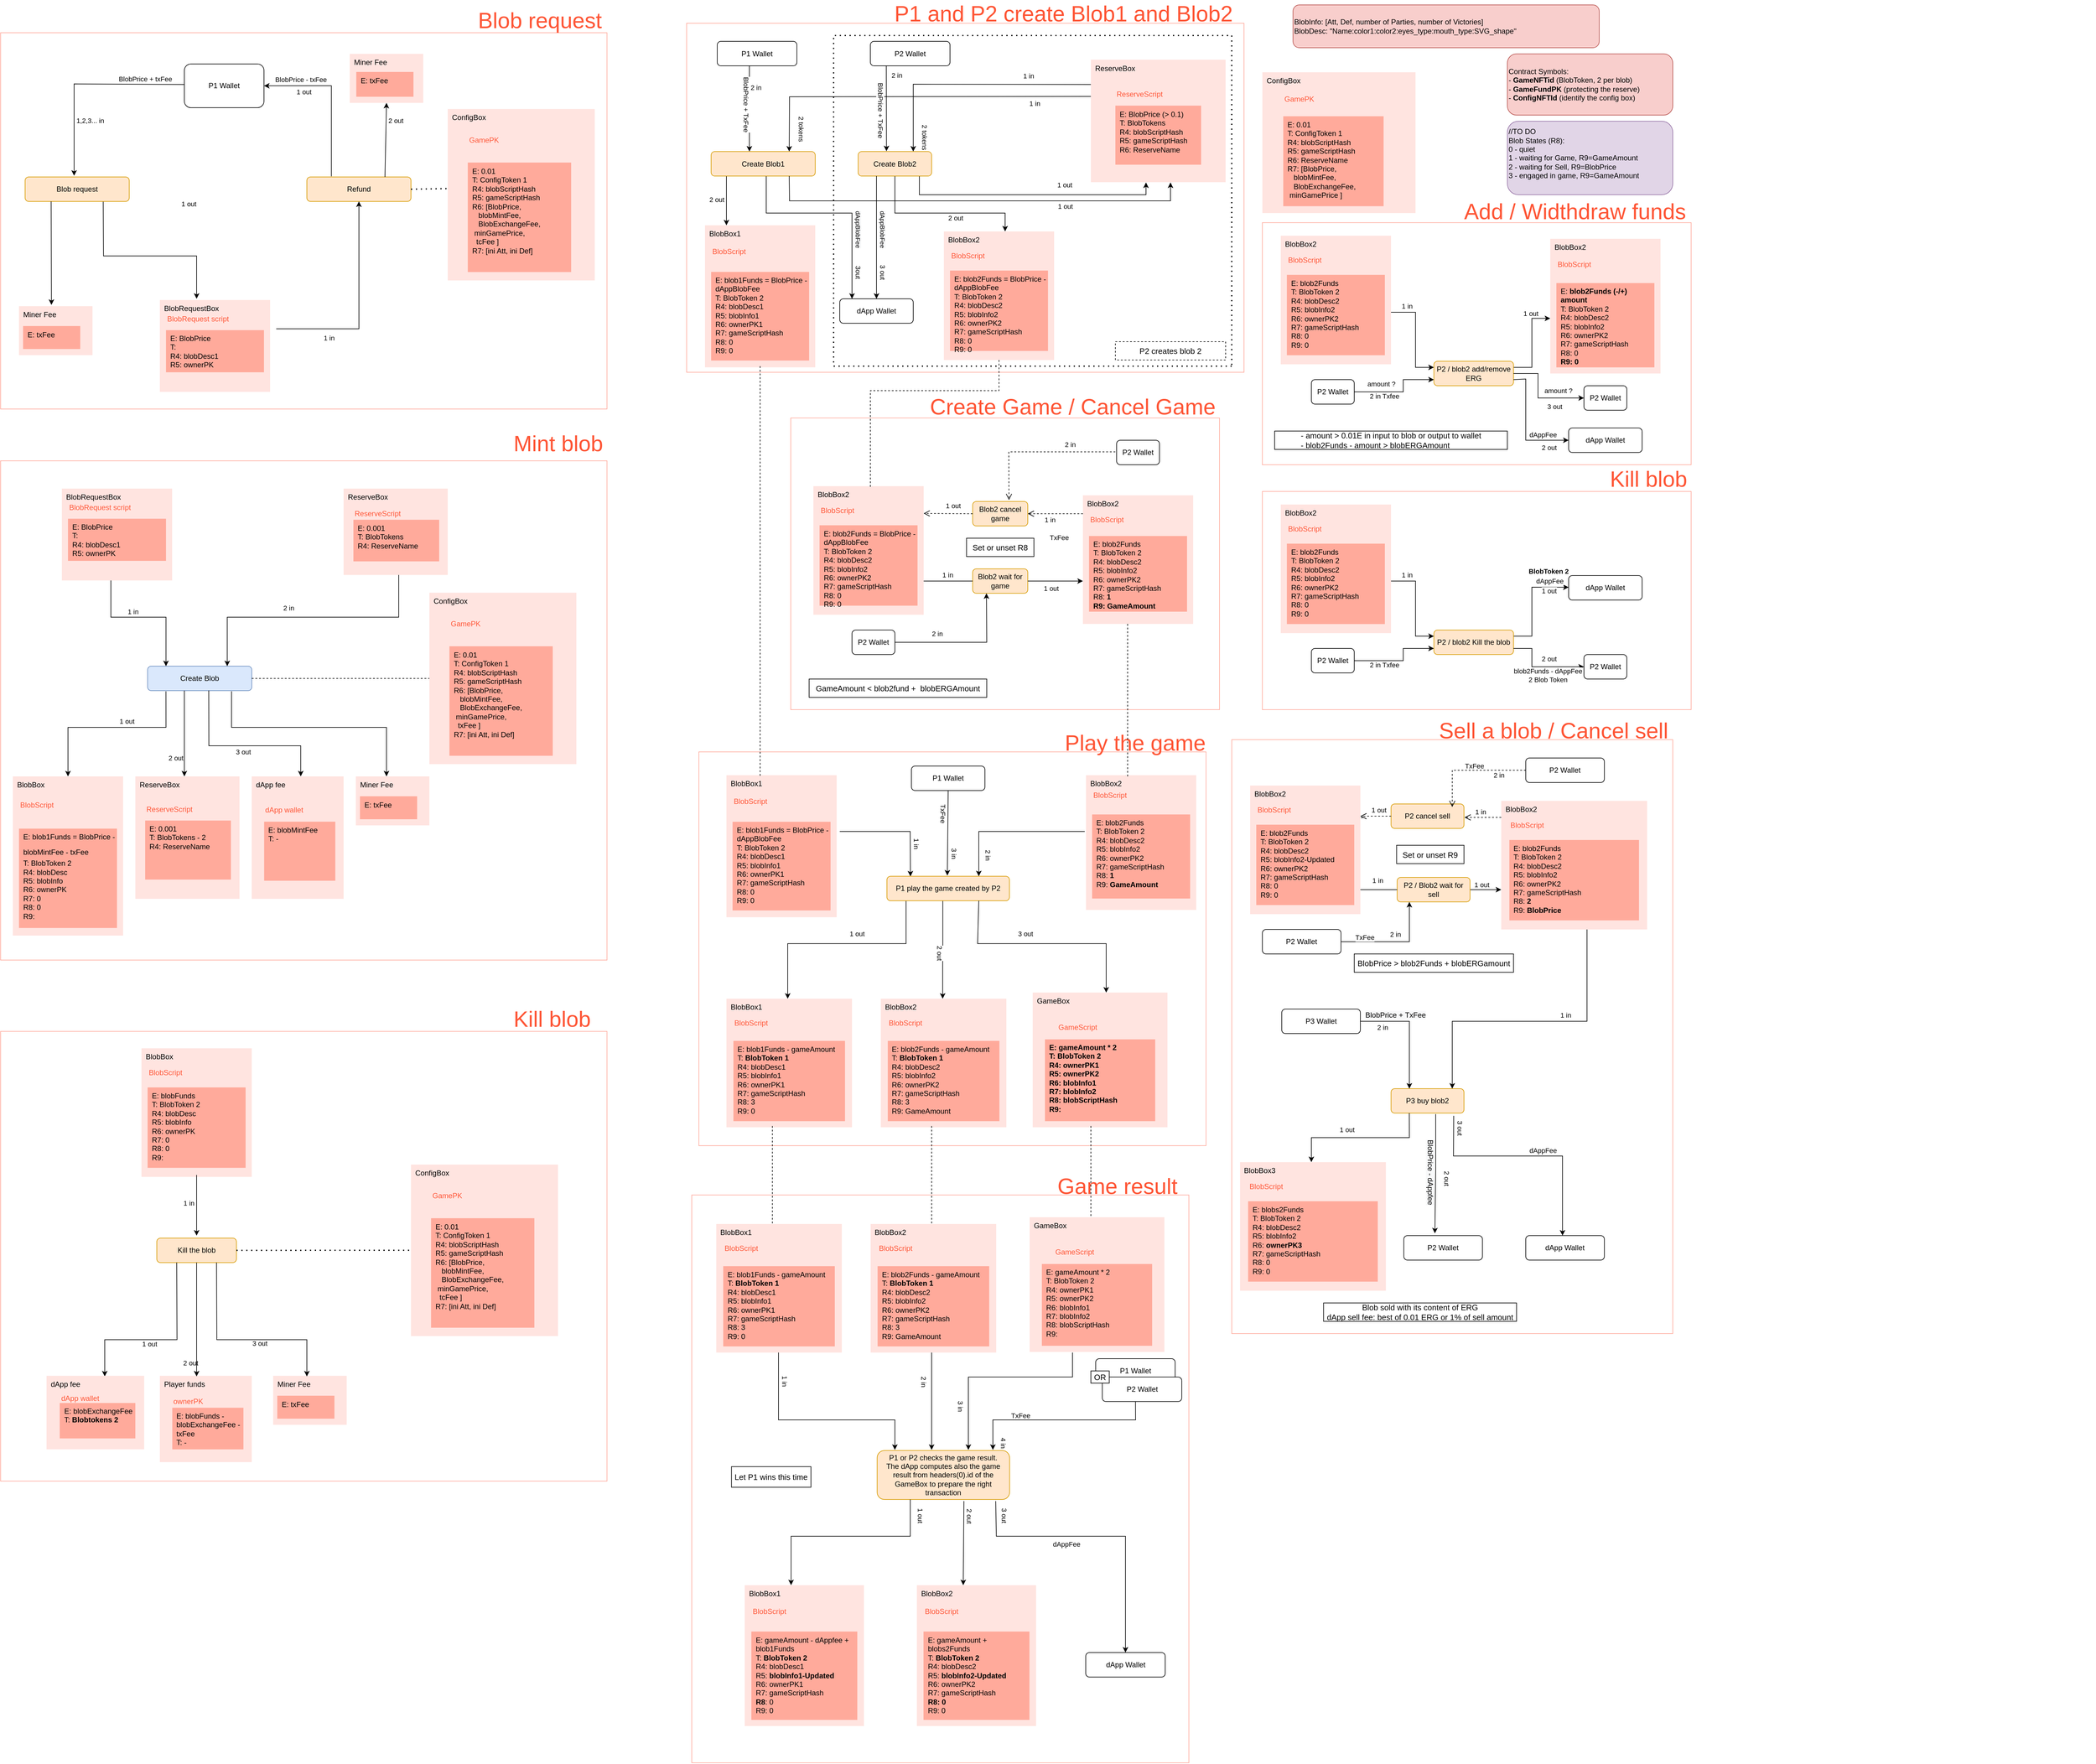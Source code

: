 <mxfile version="19.0.3" type="device"><diagram id="myb6ZBermKOtFnn0iA15" name="Page-1"><mxGraphModel dx="4239" dy="1573" grid="1" gridSize="10" guides="1" tooltips="1" connect="1" arrows="1" fold="1" page="1" pageScale="1" pageWidth="1654" pageHeight="2336" background="none" math="0" shadow="0"><root><mxCell id="0"/><mxCell id="1" parent="0"/><mxCell id="StRbB4TehA5DkQkbTqlA-191" value="" style="group;rounded=0;labelBackgroundColor=none;fontFamily=Helvetica;fontSize=14;fontColor=none;strokeColor=none;fillColor=none;align=left;html=1;" parent="1" vertex="1" connectable="0"><mxGeometry x="14.97" y="860" width="2295.03" height="1340" as="geometry"/></mxCell><mxCell id="StRbB4TehA5DkQkbTqlA-217" value="" style="rounded=0;whiteSpace=wrap;html=1;fillColor=default;strokeColor=#ffaa9c;fontFamily=Helvetica;fontSize=12;fontColor=#000000;align=left;labelBackgroundColor=none;connectable=0;container=0;allowArrows=0;" parent="StRbB4TehA5DkQkbTqlA-191" vertex="1"><mxGeometry x="15.03" y="389.993" width="818.378" height="643.107" as="geometry"/></mxCell><mxCell id="StRbB4TehA5DkQkbTqlA-192" value="" style="rounded=0;whiteSpace=wrap;html=1;fillColor=default;strokeColor=#ffaa9c;fontFamily=Helvetica;fontSize=12;fontColor=#000000;align=left;labelBackgroundColor=none;connectable=0;container=0;allowArrows=0;" parent="StRbB4TehA5DkQkbTqlA-191" vertex="1"><mxGeometry x="15.03" y="389.993" width="828.006" height="643.107" as="geometry"/></mxCell><mxCell id="StRbB4TehA5DkQkbTqlA-176" value="&lt;div&gt;BlobBox2&lt;/div&gt;" style="rounded=0;whiteSpace=wrap;html=1;fontFamily=Helvetica;fontSize=12;strokeColor=none;fillColor=#ffe4e0;fontColor=#000000;align=left;container=0;labelBackgroundColor=none;allowArrows=0;connectable=0;verticalAlign=top;spacingLeft=5;" parent="StRbB4TehA5DkQkbTqlA-191" vertex="1"><mxGeometry x="647.06" y="428.1" width="180" height="220" as="geometry"/></mxCell><mxCell id="StRbB4TehA5DkQkbTqlA-193" value="&lt;font style=&quot;font-size: 36px&quot;&gt;Play the game&lt;br&gt;&lt;/font&gt;" style="text;html=1;align=center;verticalAlign=middle;resizable=0;points=[];autosize=1;strokeColor=none;fillColor=none;fontSize=12;fontFamily=Helvetica;fontColor=#fe5535;rounded=0;labelBackgroundColor=none;connectable=0;allowArrows=0;" parent="StRbB4TehA5DkQkbTqlA-191" vertex="1"><mxGeometry x="602.341" y="359.996" width="250" height="30" as="geometry"/></mxCell><mxCell id="StRbB4TehA5DkQkbTqlA-130" value="2&amp;nbsp;in" style="edgeLabel;resizable=0;html=1;align=center;verticalAlign=middle;rotation=90;" parent="StRbB4TehA5DkQkbTqlA-191" connectable="0" vertex="1"><mxGeometry x="495.025" y="524.997" as="geometry"><mxPoint x="33" y="8.0" as="offset"/></mxGeometry></mxCell><mxCell id="StRbB4TehA5DkQkbTqlA-281" value="TxFee" style="edgeLabel;resizable=0;html=1;align=center;verticalAlign=middle;rotation=90;" parent="StRbB4TehA5DkQkbTqlA-191" connectable="0" vertex="1"><mxGeometry x="414.591" y="503.877" as="geometry"><mxPoint x="-13" y="1" as="offset"/></mxGeometry></mxCell><mxCell id="StRbB4TehA5DkQkbTqlA-332" value="" style="endArrow=classic;html=1;rounded=0;fontSize=13;" parent="StRbB4TehA5DkQkbTqlA-191" edge="1"><mxGeometry width="50" height="50" relative="1" as="geometry"><mxPoint x="413.26" y="633.1" as="sourcePoint"/><mxPoint x="413.06" y="793.1" as="targetPoint"/><Array as="points"><mxPoint x="413.26" y="703.1"/><mxPoint x="413.06" y="743.1"/></Array></mxGeometry></mxCell><mxCell id="StRbB4TehA5DkQkbTqlA-338" value="" style="endArrow=classic;html=1;rounded=0;fontSize=13;" parent="StRbB4TehA5DkQkbTqlA-191" edge="1"><mxGeometry width="50" height="50" relative="1" as="geometry"><mxPoint x="353.26" y="633.1" as="sourcePoint"/><mxPoint x="160.06" y="793.1" as="targetPoint"/><Array as="points"><mxPoint x="353.26" y="703.1"/><mxPoint x="160.06" y="703.1"/></Array></mxGeometry></mxCell><mxCell id="StRbB4TehA5DkQkbTqlA-340" value="" style="group;allowArrows=0;" parent="StRbB4TehA5DkQkbTqlA-191" vertex="1" connectable="0"><mxGeometry x="560.06" y="783.1" width="220" height="220" as="geometry"/></mxCell><mxCell id="StRbB4TehA5DkQkbTqlA-341" value="&lt;div&gt;GameBox&lt;/div&gt;" style="rounded=0;whiteSpace=wrap;html=1;fontFamily=Helvetica;fontSize=12;strokeColor=none;fillColor=#ffe4e0;fontColor=#000000;align=left;container=0;labelBackgroundColor=none;allowArrows=0;connectable=0;verticalAlign=top;spacingLeft=5;" parent="StRbB4TehA5DkQkbTqlA-340" vertex="1"><mxGeometry width="220" height="220" as="geometry"/></mxCell><mxCell id="StRbB4TehA5DkQkbTqlA-342" value="" style="group;rounded=0;fontFamily=Helvetica;fontSize=12;fontColor=#000000;strokeColor=none;fillColor=none;align=left;labelBackgroundColor=none;html=1;allowArrows=0;" parent="StRbB4TehA5DkQkbTqlA-340" vertex="1" connectable="0"><mxGeometry x="40" y="43.651" width="160" height="130.952" as="geometry"/></mxCell><mxCell id="StRbB4TehA5DkQkbTqlA-343" value="GameScript" style="text;html=1;align=left;verticalAlign=middle;resizable=0;points=[];autosize=1;strokeColor=none;fillColor=none;fontSize=12;fontFamily=Helvetica;fontColor=#ff5536;rounded=0;labelBackgroundColor=none;allowArrows=0;connectable=0;" parent="StRbB4TehA5DkQkbTqlA-342" vertex="1"><mxGeometry y="3.638" width="80" height="20" as="geometry"/></mxCell><mxCell id="StRbB4TehA5DkQkbTqlA-344" value="&lt;div style=&quot;font-size: 12px&quot; align=&quot;left&quot;&gt;&lt;font style=&quot;font-size: 12px&quot; color=&quot;#000000&quot;&gt;&lt;b&gt;E: gameAmount * 2&lt;/b&gt;&lt;/font&gt;&lt;/div&gt;&lt;div style=&quot;font-size: 12px&quot; align=&quot;left&quot;&gt;&lt;font style=&quot;font-size: 12px&quot; color=&quot;#000000&quot;&gt;&lt;b&gt;T: BlobToken 2&lt;br&gt;&lt;/b&gt;&lt;/font&gt;&lt;/div&gt;&lt;div style=&quot;font-size: 12px&quot; align=&quot;left&quot;&gt;&lt;font style=&quot;font-size: 12px&quot; color=&quot;#000000&quot;&gt;&lt;b&gt;R4: ownerPK1&lt;/b&gt;&lt;/font&gt;&lt;/div&gt;&lt;div style=&quot;font-size: 12px&quot; align=&quot;left&quot;&gt;&lt;font style=&quot;font-size: 12px&quot; color=&quot;#000000&quot;&gt;&lt;b&gt;R5: ownerPK2&lt;/b&gt;&lt;/font&gt;&lt;/div&gt;&lt;div style=&quot;font-size: 12px&quot; align=&quot;left&quot;&gt;&lt;font style=&quot;font-size: 12px&quot; color=&quot;#000000&quot;&gt;&lt;b&gt;R6: blobInfo1&lt;/b&gt;&lt;/font&gt;&lt;/div&gt;&lt;div style=&quot;font-size: 12px&quot; align=&quot;left&quot;&gt;&lt;font style=&quot;font-size: 12px&quot; color=&quot;#000000&quot;&gt;&lt;b&gt;R7: blobInfo2&lt;/b&gt;&lt;/font&gt;&lt;/div&gt;&lt;div style=&quot;font-size: 12px&quot;&gt;&lt;b&gt;R8: blobScriptHash&lt;/b&gt;&lt;/div&gt;&lt;div style=&quot;font-size: 12px&quot;&gt;&lt;b&gt;R9:&amp;nbsp;&lt;/b&gt;&lt;/div&gt;&lt;div style=&quot;font-size: 12px&quot;&gt;&lt;br&gt;&lt;/div&gt;" style="rounded=0;whiteSpace=wrap;html=1;fontFamily=Helvetica;fontSize=24;fontColor=#000000;strokeColor=none;fillColor=#ffaa9b;align=left;labelBackgroundColor=none;allowArrows=0;verticalAlign=top;spacingLeft=5;" parent="StRbB4TehA5DkQkbTqlA-340" vertex="1"><mxGeometry x="20" y="76.39" width="180" height="133.61" as="geometry"/></mxCell><mxCell id="StRbB4TehA5DkQkbTqlA-327" value="" style="group;allowArrows=0;" parent="StRbB4TehA5DkQkbTqlA-191" vertex="1" connectable="0"><mxGeometry x="312.11" y="793.1" width="204.97" height="210" as="geometry"/></mxCell><mxCell id="StRbB4TehA5DkQkbTqlA-328" value="&lt;div&gt;BlobBox2&lt;/div&gt;" style="rounded=0;whiteSpace=wrap;html=1;fontFamily=Helvetica;fontSize=12;strokeColor=none;fillColor=#ffe4e0;fontColor=#000000;align=left;container=0;labelBackgroundColor=none;allowArrows=0;connectable=0;verticalAlign=top;spacingLeft=5;" parent="StRbB4TehA5DkQkbTqlA-327" vertex="1"><mxGeometry width="204.97" height="210" as="geometry"/></mxCell><mxCell id="StRbB4TehA5DkQkbTqlA-329" value="" style="group;rounded=0;fontFamily=Helvetica;fontSize=12;fontColor=#000000;strokeColor=none;fillColor=none;align=left;labelBackgroundColor=none;html=1;allowArrows=0;" parent="StRbB4TehA5DkQkbTqlA-327" vertex="1" connectable="0"><mxGeometry x="11.387" y="25.2" width="182.196" height="174.8" as="geometry"/></mxCell><mxCell id="StRbB4TehA5DkQkbTqlA-330" value="&lt;div style=&quot;font-size: 12px&quot; align=&quot;left&quot;&gt;&lt;font style=&quot;font-size: 12px&quot; color=&quot;#000000&quot;&gt;E: blob2Funds - gameAmount&lt;/font&gt;&lt;/div&gt;&lt;div style=&quot;font-size: 12px&quot; align=&quot;left&quot;&gt;&lt;font style=&quot;font-size: 12px&quot; color=&quot;#000000&quot;&gt;T: &lt;b&gt;BlobToken 1&lt;/b&gt;&lt;br&gt;&lt;/font&gt;&lt;/div&gt;&lt;div style=&quot;font-size: 12px&quot; align=&quot;left&quot;&gt;&lt;font style=&quot;font-size: 12px&quot; color=&quot;#000000&quot;&gt;R4: blobDesc2&lt;/font&gt;&lt;/div&gt;&lt;div style=&quot;font-size: 12px&quot; align=&quot;left&quot;&gt;&lt;font style=&quot;font-size: 12px&quot; color=&quot;#000000&quot;&gt;R5: blobInfo2&lt;/font&gt;&lt;/div&gt;&lt;div style=&quot;font-size: 12px&quot; align=&quot;left&quot;&gt;&lt;font style=&quot;font-size: 12px&quot; color=&quot;#000000&quot;&gt;R6: ownerPK2&lt;/font&gt;&lt;/div&gt;&lt;div style=&quot;font-size: 12px&quot; align=&quot;left&quot;&gt;&lt;font style=&quot;font-size: 12px&quot; color=&quot;#000000&quot;&gt;R7: gameScriptHash&lt;/font&gt;&lt;/div&gt;&lt;div style=&quot;font-size: 12px&quot;&gt;R8: 3&lt;/div&gt;&lt;div style=&quot;font-size: 12px&quot;&gt;R9: GameAmount&lt;/div&gt;" style="rounded=0;whiteSpace=wrap;html=1;fontFamily=Helvetica;fontSize=24;fontColor=#000000;strokeColor=none;fillColor=#ffaa9b;align=left;labelBackgroundColor=none;allowArrows=0;verticalAlign=top;spacingLeft=5;" parent="StRbB4TehA5DkQkbTqlA-329" vertex="1"><mxGeometry y="43.703" width="182.196" height="131.097" as="geometry"/></mxCell><mxCell id="StRbB4TehA5DkQkbTqlA-331" value="BlobScript" style="text;html=1;align=left;verticalAlign=middle;resizable=0;points=[];autosize=1;strokeColor=none;fillColor=none;fontSize=12;fontFamily=Helvetica;fontColor=#ff5536;rounded=0;labelBackgroundColor=none;allowArrows=0;connectable=0;" parent="StRbB4TehA5DkQkbTqlA-329" vertex="1"><mxGeometry y="4.856" width="70" height="20" as="geometry"/></mxCell><mxCell id="StRbB4TehA5DkQkbTqlA-322" value="" style="group;allowArrows=0;" parent="StRbB4TehA5DkQkbTqlA-191" vertex="1" connectable="0"><mxGeometry x="60.06" y="793.1" width="204.97" height="210" as="geometry"/></mxCell><mxCell id="StRbB4TehA5DkQkbTqlA-323" value="&lt;div&gt;BlobBox1&lt;/div&gt;" style="rounded=0;whiteSpace=wrap;html=1;fontFamily=Helvetica;fontSize=12;strokeColor=none;fillColor=#ffe4e0;fontColor=#000000;align=left;container=0;labelBackgroundColor=none;allowArrows=0;connectable=0;verticalAlign=top;spacingLeft=5;" parent="StRbB4TehA5DkQkbTqlA-322" vertex="1"><mxGeometry width="204.97" height="210" as="geometry"/></mxCell><mxCell id="StRbB4TehA5DkQkbTqlA-324" value="" style="group;rounded=0;fontFamily=Helvetica;fontSize=12;fontColor=#000000;strokeColor=none;fillColor=none;align=left;labelBackgroundColor=none;html=1;allowArrows=0;" parent="StRbB4TehA5DkQkbTqlA-322" vertex="1" connectable="0"><mxGeometry x="11.387" y="25.2" width="182.196" height="174.8" as="geometry"/></mxCell><mxCell id="StRbB4TehA5DkQkbTqlA-325" value="&lt;div style=&quot;font-size: 12px&quot; align=&quot;left&quot;&gt;&lt;font style=&quot;font-size: 12px&quot; color=&quot;#000000&quot;&gt;E: blob1Funds - gameAmount&lt;/font&gt;&lt;/div&gt;&lt;div style=&quot;font-size: 12px&quot; align=&quot;left&quot;&gt;&lt;font style=&quot;font-size: 12px&quot; color=&quot;#000000&quot;&gt;T: &lt;b&gt;BlobToken 1&lt;/b&gt;&lt;br&gt;&lt;/font&gt;&lt;/div&gt;&lt;div style=&quot;font-size: 12px&quot; align=&quot;left&quot;&gt;&lt;font style=&quot;font-size: 12px&quot; color=&quot;#000000&quot;&gt;R4: blobDesc1&lt;/font&gt;&lt;/div&gt;&lt;div style=&quot;font-size: 12px&quot; align=&quot;left&quot;&gt;&lt;font style=&quot;font-size: 12px&quot; color=&quot;#000000&quot;&gt;R5: blobInfo1&lt;/font&gt;&lt;/div&gt;&lt;div style=&quot;font-size: 12px&quot; align=&quot;left&quot;&gt;&lt;font style=&quot;font-size: 12px&quot; color=&quot;#000000&quot;&gt;R6: ownerPK1&lt;/font&gt;&lt;/div&gt;&lt;div style=&quot;font-size: 12px&quot; align=&quot;left&quot;&gt;&lt;font style=&quot;font-size: 12px&quot; color=&quot;#000000&quot;&gt;R7: gameScriptHash&lt;/font&gt;&lt;/div&gt;&lt;div style=&quot;font-size: 12px&quot;&gt;R8: 3&lt;/div&gt;&lt;div style=&quot;font-size: 12px&quot;&gt;R9: 0&lt;/div&gt;" style="rounded=0;whiteSpace=wrap;html=1;fontFamily=Helvetica;fontSize=24;fontColor=#000000;strokeColor=none;fillColor=#ffaa9b;align=left;labelBackgroundColor=none;allowArrows=0;verticalAlign=top;spacingLeft=5;" parent="StRbB4TehA5DkQkbTqlA-324" vertex="1"><mxGeometry y="43.703" width="182.196" height="131.097" as="geometry"/></mxCell><mxCell id="StRbB4TehA5DkQkbTqlA-326" value="BlobScript" style="text;html=1;align=left;verticalAlign=middle;resizable=0;points=[];autosize=1;strokeColor=none;fillColor=none;fontSize=12;fontFamily=Helvetica;fontColor=#ff5536;rounded=0;labelBackgroundColor=none;allowArrows=0;connectable=0;" parent="StRbB4TehA5DkQkbTqlA-324" vertex="1"><mxGeometry y="4.856" width="70" height="20" as="geometry"/></mxCell><mxCell id="StRbB4TehA5DkQkbTqlA-290" value="&lt;font style=&quot;font-size: 36px&quot;&gt;Game result&lt;/font&gt;" style="text;html=1;align=center;verticalAlign=middle;resizable=0;points=[];autosize=1;strokeColor=none;fillColor=none;fontSize=12;fontFamily=Helvetica;fontColor=#fe5535;rounded=0;labelBackgroundColor=none;connectable=0;allowArrows=0;" parent="StRbB4TehA5DkQkbTqlA-191" vertex="1"><mxGeometry x="593.407" y="1083.73" width="210" height="30" as="geometry"/></mxCell><mxCell id="StRbB4TehA5DkQkbTqlA-6" value="" style="group;allowArrows=0;" parent="StRbB4TehA5DkQkbTqlA-191" vertex="1" connectable="0"><mxGeometry x="60.06" y="428.1" width="180" height="231.9" as="geometry"/></mxCell><mxCell id="StRbB4TehA5DkQkbTqlA-7" value="&lt;div&gt;BlobBox1&lt;/div&gt;" style="rounded=0;whiteSpace=wrap;html=1;fontFamily=Helvetica;fontSize=12;strokeColor=none;fillColor=#ffe4e0;fontColor=#000000;align=left;container=0;labelBackgroundColor=none;allowArrows=0;connectable=0;verticalAlign=top;spacingLeft=5;" parent="StRbB4TehA5DkQkbTqlA-6" vertex="1"><mxGeometry width="180" height="231.9" as="geometry"/></mxCell><mxCell id="StRbB4TehA5DkQkbTqlA-8" value="" style="group;rounded=0;fontFamily=Helvetica;fontSize=12;fontColor=#000000;strokeColor=none;fillColor=none;align=left;labelBackgroundColor=none;html=1;allowArrows=0;" parent="StRbB4TehA5DkQkbTqlA-6" vertex="1" connectable="0"><mxGeometry x="10" y="27.828" width="160" height="193.029" as="geometry"/></mxCell><mxCell id="StRbB4TehA5DkQkbTqlA-9" value="&lt;div style=&quot;font-size: 12px&quot; align=&quot;left&quot;&gt;&lt;font style=&quot;font-size: 12px&quot; color=&quot;#000000&quot;&gt;E: blob1Funds = BlobPrice - dAppBlobFee&lt;/font&gt;&lt;/div&gt;&lt;div style=&quot;font-size: 12px&quot; align=&quot;left&quot;&gt;&lt;font style=&quot;font-size: 12px&quot; color=&quot;#000000&quot;&gt;T: BlobToken 2&lt;br&gt;&lt;/font&gt;&lt;/div&gt;&lt;div style=&quot;font-size: 12px&quot; align=&quot;left&quot;&gt;&lt;font style=&quot;font-size: 12px&quot; color=&quot;#000000&quot;&gt;R4: blobDesc1&lt;/font&gt;&lt;/div&gt;&lt;div style=&quot;font-size: 12px&quot; align=&quot;left&quot;&gt;&lt;font style=&quot;font-size: 12px&quot; color=&quot;#000000&quot;&gt;R5: blobInfo1&lt;/font&gt;&lt;/div&gt;&lt;div style=&quot;font-size: 12px&quot; align=&quot;left&quot;&gt;&lt;font style=&quot;font-size: 12px&quot; color=&quot;#000000&quot;&gt;R6: ownerPK1&lt;/font&gt;&lt;/div&gt;&lt;div style=&quot;font-size: 12px&quot; align=&quot;left&quot;&gt;&lt;font style=&quot;font-size: 12px&quot; color=&quot;#000000&quot;&gt;R7: gameScriptHash&lt;/font&gt;&lt;/div&gt;&lt;div style=&quot;font-size: 12px&quot;&gt;R8: 0&amp;nbsp;&lt;/div&gt;&lt;div style=&quot;font-size: 12px&quot;&gt;R9: 0&lt;/div&gt;" style="rounded=0;whiteSpace=wrap;html=1;fontFamily=Helvetica;fontSize=24;fontColor=#000000;strokeColor=none;fillColor=#ffaa9b;align=left;labelBackgroundColor=none;allowArrows=0;verticalAlign=top;spacingLeft=5;" parent="StRbB4TehA5DkQkbTqlA-8" vertex="1"><mxGeometry y="48.26" width="160" height="144.769" as="geometry"/></mxCell><mxCell id="StRbB4TehA5DkQkbTqlA-10" value="BlobScript" style="text;html=1;align=left;verticalAlign=middle;resizable=0;points=[];autosize=1;strokeColor=none;fillColor=none;fontSize=12;fontFamily=Helvetica;fontColor=#ff5536;rounded=0;labelBackgroundColor=none;allowArrows=0;connectable=0;" parent="StRbB4TehA5DkQkbTqlA-8" vertex="1"><mxGeometry y="5.362" width="70" height="20" as="geometry"/></mxCell><mxCell id="StRbB4TehA5DkQkbTqlA-175" value="" style="group;allowArrows=0;" parent="StRbB4TehA5DkQkbTqlA-191" vertex="1" connectable="0"><mxGeometry x="647.06" y="420" width="180" height="220" as="geometry"/></mxCell><mxCell id="StRbB4TehA5DkQkbTqlA-177" value="" style="group;rounded=0;fontFamily=Helvetica;fontSize=12;fontColor=#000000;strokeColor=none;fillColor=none;align=left;labelBackgroundColor=none;html=1;allowArrows=0;" parent="StRbB4TehA5DkQkbTqlA-175" vertex="1" connectable="0"><mxGeometry x="10" y="26.4" width="160" height="183.124" as="geometry"/></mxCell><mxCell id="StRbB4TehA5DkQkbTqlA-178" value="&lt;div style=&quot;font-size: 12px&quot; align=&quot;left&quot;&gt;&lt;font style=&quot;font-size: 12px&quot; color=&quot;#000000&quot;&gt;E: blob2Funds&lt;/font&gt;&lt;/div&gt;&lt;div style=&quot;font-size: 12px&quot; align=&quot;left&quot;&gt;&lt;font style=&quot;font-size: 12px&quot; color=&quot;#000000&quot;&gt;T: BlobToken 2&lt;br&gt;&lt;/font&gt;&lt;/div&gt;&lt;div style=&quot;font-size: 12px&quot; align=&quot;left&quot;&gt;&lt;font style=&quot;font-size: 12px&quot; color=&quot;#000000&quot;&gt;R4: blobDesc2&lt;/font&gt;&lt;/div&gt;&lt;div style=&quot;font-size: 12px&quot; align=&quot;left&quot;&gt;&lt;font style=&quot;font-size: 12px&quot; color=&quot;#000000&quot;&gt;R5: blobInfo2&lt;/font&gt;&lt;/div&gt;&lt;div style=&quot;font-size: 12px&quot; align=&quot;left&quot;&gt;&lt;font style=&quot;font-size: 12px&quot; color=&quot;#000000&quot;&gt;R6: ownerPK2&lt;/font&gt;&lt;/div&gt;&lt;div style=&quot;font-size: 12px&quot; align=&quot;left&quot;&gt;&lt;font style=&quot;font-size: 12px&quot; color=&quot;#000000&quot;&gt;R7: gameScriptHash&lt;/font&gt;&lt;/div&gt;&lt;div style=&quot;font-size: 12px&quot;&gt;R8: &lt;b&gt;1&lt;/b&gt;&lt;/div&gt;&lt;div style=&quot;font-size: 12px&quot;&gt;R9: &lt;b&gt;GameAmount&lt;/b&gt;&lt;/div&gt;" style="rounded=0;whiteSpace=wrap;html=1;fontFamily=Helvetica;fontSize=24;fontColor=#000000;strokeColor=none;fillColor=#ffaa9b;align=left;labelBackgroundColor=none;allowArrows=0;verticalAlign=top;spacingLeft=5;" parent="StRbB4TehA5DkQkbTqlA-177" vertex="1"><mxGeometry y="45.784" width="160" height="137.34" as="geometry"/></mxCell><mxCell id="StRbB4TehA5DkQkbTqlA-179" value="BlobScript" style="text;html=1;align=left;verticalAlign=middle;resizable=0;points=[];autosize=1;strokeColor=none;fillColor=none;fontSize=12;fontFamily=Helvetica;fontColor=#ff5536;rounded=0;labelBackgroundColor=none;allowArrows=0;connectable=0;" parent="StRbB4TehA5DkQkbTqlA-177" vertex="1"><mxGeometry y="5.087" width="70" height="20" as="geometry"/></mxCell><mxCell id="StRbB4TehA5DkQkbTqlA-409" value="1 out" style="edgeLabel;resizable=0;html=1;align=center;verticalAlign=middle;rotation=0;" parent="StRbB4TehA5DkQkbTqlA-191" connectable="0" vertex="1"><mxGeometry x="285.032" y="690" as="geometry"><mxPoint x="-12" y="-3" as="offset"/></mxGeometry></mxCell><mxCell id="StRbB4TehA5DkQkbTqlA-410" value="2 out" style="edgeLabel;resizable=0;html=1;align=center;verticalAlign=middle;rotation=90;" parent="StRbB4TehA5DkQkbTqlA-191" connectable="0" vertex="1"><mxGeometry x="405.03" y="730" as="geometry"><mxPoint x="-12" y="-3" as="offset"/></mxGeometry></mxCell><mxCell id="StRbB4TehA5DkQkbTqlA-411" value="3 out" style="edgeLabel;resizable=0;html=1;align=center;verticalAlign=middle;rotation=0;" parent="StRbB4TehA5DkQkbTqlA-191" connectable="0" vertex="1"><mxGeometry x="560.062" y="690" as="geometry"><mxPoint x="-12" y="-3" as="offset"/></mxGeometry></mxCell><mxCell id="StRbB4TehA5DkQkbTqlA-160" value="" style="rounded=0;whiteSpace=wrap;html=1;fillColor=default;strokeColor=#ffaa9c;fontFamily=Helvetica;fontSize=12;fontColor=#000000;align=left;labelBackgroundColor=none;connectable=0;container=0;allowArrows=0;" parent="StRbB4TehA5DkQkbTqlA-191" vertex="1"><mxGeometry x="885.03" y="370" width="720" height="970" as="geometry"/></mxCell><mxCell id="StRbB4TehA5DkQkbTqlA-304" value="BlobPrice &amp;gt; blob2Funds + blobERGamount" style="rounded=0;whiteSpace=wrap;html=1;fontSize=13;" parent="StRbB4TehA5DkQkbTqlA-191" vertex="1"><mxGeometry x="1085.03" y="720" width="260" height="30" as="geometry"/></mxCell><mxCell id="StRbB4TehA5DkQkbTqlA-133" value="" style="group;allowArrows=0;" parent="StRbB4TehA5DkQkbTqlA-191" vertex="1" connectable="0"><mxGeometry x="1325.028" y="470" width="238.125" height="210" as="geometry"/></mxCell><mxCell id="StRbB4TehA5DkQkbTqlA-134" value="&lt;div&gt;BlobBox2&lt;/div&gt;" style="rounded=0;whiteSpace=wrap;html=1;fontFamily=Helvetica;fontSize=12;strokeColor=none;fillColor=#ffe4e0;fontColor=#000000;align=left;container=0;labelBackgroundColor=none;allowArrows=0;connectable=0;verticalAlign=top;spacingLeft=5;" parent="StRbB4TehA5DkQkbTqlA-133" vertex="1"><mxGeometry width="238.125" height="210" as="geometry"/></mxCell><mxCell id="StRbB4TehA5DkQkbTqlA-135" value="" style="group;rounded=0;fontFamily=Helvetica;fontSize=12;fontColor=#000000;strokeColor=none;fillColor=none;align=left;labelBackgroundColor=none;html=1;allowArrows=0;" parent="StRbB4TehA5DkQkbTqlA-133" vertex="1" connectable="0"><mxGeometry x="13.229" y="25.2" width="211.667" height="170" as="geometry"/></mxCell><mxCell id="StRbB4TehA5DkQkbTqlA-136" value="&lt;div style=&quot;font-size: 12px&quot; align=&quot;left&quot;&gt;&lt;font style=&quot;font-size: 12px&quot; color=&quot;#000000&quot;&gt;E: blob2Funds&lt;/font&gt;&lt;/div&gt;&lt;div style=&quot;font-size: 12px&quot; align=&quot;left&quot;&gt;&lt;font style=&quot;font-size: 12px&quot; color=&quot;#000000&quot;&gt;T: BlobToken 2&lt;br&gt;&lt;/font&gt;&lt;/div&gt;&lt;div style=&quot;font-size: 12px&quot; align=&quot;left&quot;&gt;&lt;font style=&quot;font-size: 12px&quot; color=&quot;#000000&quot;&gt;R4: blobDesc2&lt;/font&gt;&lt;/div&gt;&lt;div style=&quot;font-size: 12px&quot; align=&quot;left&quot;&gt;&lt;font style=&quot;font-size: 12px&quot; color=&quot;#000000&quot;&gt;R5: blobInfo2&lt;/font&gt;&lt;/div&gt;&lt;div style=&quot;font-size: 12px&quot; align=&quot;left&quot;&gt;&lt;font style=&quot;font-size: 12px&quot; color=&quot;#000000&quot;&gt;R6: ownerPK2&lt;/font&gt;&lt;/div&gt;&lt;div style=&quot;font-size: 12px&quot; align=&quot;left&quot;&gt;&lt;font style=&quot;font-size: 12px&quot; color=&quot;#000000&quot;&gt;R7: gameScriptHash&lt;/font&gt;&lt;/div&gt;&lt;div style=&quot;font-size: 12px&quot;&gt;R8: &lt;b&gt;2&lt;/b&gt;&lt;/div&gt;&lt;div style=&quot;font-size: 12px&quot;&gt;R9: &lt;b&gt;BlobPrice&lt;/b&gt;&lt;/div&gt;" style="rounded=0;whiteSpace=wrap;html=1;fontFamily=Helvetica;fontSize=24;fontColor=#000000;strokeColor=none;fillColor=#ffaa9b;align=left;labelBackgroundColor=none;allowArrows=0;verticalAlign=top;spacingLeft=5;" parent="StRbB4TehA5DkQkbTqlA-135" vertex="1"><mxGeometry y="38.7" width="211.667" height="131.3" as="geometry"/></mxCell><mxCell id="StRbB4TehA5DkQkbTqlA-137" value="BlobScript" style="text;html=1;align=left;verticalAlign=middle;resizable=0;points=[];autosize=1;strokeColor=none;fillColor=none;fontSize=12;fontFamily=Helvetica;fontColor=#ff5536;rounded=0;labelBackgroundColor=none;allowArrows=0;connectable=0;" parent="StRbB4TehA5DkQkbTqlA-135" vertex="1"><mxGeometry y="4.3" width="70" height="20" as="geometry"/></mxCell><mxCell id="StRbB4TehA5DkQkbTqlA-138" value="" style="endArrow=classic;html=1;rounded=0;startArrow=none;exitX=1;exitY=0.5;exitDx=0;exitDy=0;" parent="StRbB4TehA5DkQkbTqlA-191" source="StRbB4TehA5DkQkbTqlA-139" edge="1"><mxGeometry width="50" height="50" relative="1" as="geometry"><mxPoint x="1019.686" y="567.5" as="sourcePoint"/><mxPoint x="1325.03" y="615" as="targetPoint"/></mxGeometry></mxCell><mxCell id="StRbB4TehA5DkQkbTqlA-139" value="P2 / Blob2 wait for&lt;br&gt;sell" style="rounded=1;whiteSpace=wrap;html=1;fillColor=#ffe6cc;strokeColor=#d79b00;" parent="StRbB4TehA5DkQkbTqlA-191" vertex="1"><mxGeometry x="1155.031" y="595" width="119.062" height="40" as="geometry"/></mxCell><mxCell id="StRbB4TehA5DkQkbTqlA-140" value="" style="endArrow=none;html=1;rounded=0;entryX=0;entryY=0.5;entryDx=0;entryDy=0;" parent="StRbB4TehA5DkQkbTqlA-191" target="StRbB4TehA5DkQkbTqlA-139" edge="1"><mxGeometry width="50" height="50" relative="1" as="geometry"><mxPoint x="1095.03" y="615" as="sourcePoint"/><mxPoint x="1297.498" y="567.5" as="targetPoint"/></mxGeometry></mxCell><mxCell id="StRbB4TehA5DkQkbTqlA-144" value="P2 cancel sell" style="rounded=1;whiteSpace=wrap;html=1;fillColor=#ffe6cc;strokeColor=#d79b00;" parent="StRbB4TehA5DkQkbTqlA-191" vertex="1"><mxGeometry x="1145.131" y="475" width="119.062" height="40" as="geometry"/></mxCell><mxCell id="StRbB4TehA5DkQkbTqlA-145" value="" style="html=1;verticalAlign=bottom;endArrow=open;dashed=1;endSize=8;rounded=0;fontSize=10;" parent="StRbB4TehA5DkQkbTqlA-191" edge="1"><mxGeometry y="-10" relative="1" as="geometry"><mxPoint x="1325.03" y="497" as="sourcePoint"/><mxPoint x="1265.03" y="497" as="targetPoint"/><mxPoint as="offset"/></mxGeometry></mxCell><mxCell id="StRbB4TehA5DkQkbTqlA-146" value="" style="html=1;verticalAlign=bottom;endArrow=open;dashed=1;endSize=8;rounded=0;fontSize=10;" parent="StRbB4TehA5DkQkbTqlA-191" edge="1"><mxGeometry y="-10" relative="1" as="geometry"><mxPoint x="1099.061" y="497.5" as="sourcePoint"/><mxPoint x="1019.686" y="497" as="targetPoint"/><mxPoint as="offset"/></mxGeometry></mxCell><mxCell id="StRbB4TehA5DkQkbTqlA-152" value="first in" style="edgeLabel;resizable=0;html=1;align=center;verticalAlign=middle;rotation=0;" parent="StRbB4TehA5DkQkbTqlA-191" connectable="0" vertex="1"><mxGeometry x="1072.602" y="557.5" as="geometry"><mxPoint x="-14" as="offset"/></mxGeometry></mxCell><mxCell id="StRbB4TehA5DkQkbTqlA-154" value="first out" style="edgeLabel;resizable=0;html=1;align=center;verticalAlign=middle;rotation=0;" parent="StRbB4TehA5DkQkbTqlA-191" connectable="0" vertex="1"><mxGeometry x="1072.602" y="487.5" as="geometry"><mxPoint x="-12" y="-3" as="offset"/></mxGeometry></mxCell><mxCell id="StRbB4TehA5DkQkbTqlA-56" value="" style="group;allowArrows=0;" parent="StRbB4TehA5DkQkbTqlA-191" vertex="1" connectable="0"><mxGeometry x="915.03" y="445" width="180" height="210" as="geometry"/></mxCell><mxCell id="StRbB4TehA5DkQkbTqlA-57" value="&lt;div&gt;BlobBox2&lt;/div&gt;" style="rounded=0;whiteSpace=wrap;html=1;fontFamily=Helvetica;fontSize=12;strokeColor=none;fillColor=#ffe4e0;fontColor=#000000;align=left;container=0;labelBackgroundColor=none;allowArrows=0;connectable=0;verticalAlign=top;spacingLeft=5;" parent="StRbB4TehA5DkQkbTqlA-56" vertex="1"><mxGeometry width="180" height="210" as="geometry"/></mxCell><mxCell id="StRbB4TehA5DkQkbTqlA-58" value="" style="group;rounded=0;fontFamily=Helvetica;fontSize=12;fontColor=#000000;strokeColor=none;fillColor=none;align=left;labelBackgroundColor=none;html=1;allowArrows=0;" parent="StRbB4TehA5DkQkbTqlA-56" vertex="1" connectable="0"><mxGeometry x="10" y="25.2" width="160" height="170" as="geometry"/></mxCell><mxCell id="StRbB4TehA5DkQkbTqlA-59" value="&lt;div style=&quot;font-size: 12px&quot; align=&quot;left&quot;&gt;&lt;font style=&quot;font-size: 12px&quot; color=&quot;#000000&quot;&gt;E: blob2Funds&lt;/font&gt;&lt;/div&gt;&lt;div style=&quot;font-size: 12px&quot; align=&quot;left&quot;&gt;&lt;font style=&quot;font-size: 12px&quot; color=&quot;#000000&quot;&gt;T: BlobToken 2&lt;br&gt;&lt;/font&gt;&lt;/div&gt;&lt;div style=&quot;font-size: 12px&quot; align=&quot;left&quot;&gt;&lt;font style=&quot;font-size: 12px&quot; color=&quot;#000000&quot;&gt;R4: blobDesc2&lt;/font&gt;&lt;/div&gt;&lt;div style=&quot;font-size: 12px&quot; align=&quot;left&quot;&gt;&lt;font style=&quot;font-size: 12px&quot; color=&quot;#000000&quot;&gt;R5: blobInfo2-Updated&lt;/font&gt;&lt;/div&gt;&lt;div style=&quot;font-size: 12px&quot; align=&quot;left&quot;&gt;&lt;font style=&quot;font-size: 12px&quot; color=&quot;#000000&quot;&gt;R6: ownerPK2&lt;/font&gt;&lt;/div&gt;&lt;div style=&quot;font-size: 12px&quot; align=&quot;left&quot;&gt;&lt;font style=&quot;font-size: 12px&quot; color=&quot;#000000&quot;&gt;R7: gameScriptHash&lt;/font&gt;&lt;/div&gt;&lt;div style=&quot;font-size: 12px&quot;&gt;R8: 0&lt;/div&gt;&lt;div style=&quot;font-size: 12px&quot;&gt;R9: 0&lt;/div&gt;" style="rounded=0;whiteSpace=wrap;html=1;fontFamily=Helvetica;fontSize=24;fontColor=#000000;strokeColor=none;fillColor=#ffaa9b;align=left;labelBackgroundColor=none;allowArrows=0;verticalAlign=top;spacingLeft=5;" parent="StRbB4TehA5DkQkbTqlA-58" vertex="1"><mxGeometry y="38.7" width="160" height="131.3" as="geometry"/></mxCell><mxCell id="StRbB4TehA5DkQkbTqlA-60" value="BlobScript" style="text;html=1;align=left;verticalAlign=middle;resizable=0;points=[];autosize=1;strokeColor=none;fillColor=none;fontSize=12;fontFamily=Helvetica;fontColor=#ff5536;rounded=0;labelBackgroundColor=none;allowArrows=0;connectable=0;" parent="StRbB4TehA5DkQkbTqlA-58" vertex="1"><mxGeometry y="4.3" width="70" height="20" as="geometry"/></mxCell><mxCell id="StRbB4TehA5DkQkbTqlA-306" value="" style="html=1;verticalAlign=bottom;endArrow=open;dashed=1;endSize=8;rounded=0;fontSize=10;exitX=0;exitY=0.5;exitDx=0;exitDy=0;" parent="StRbB4TehA5DkQkbTqlA-191" source="StRbB4TehA5DkQkbTqlA-144" edge="1"><mxGeometry y="-10" relative="1" as="geometry"><mxPoint x="1335.03" y="507" as="sourcePoint"/><mxPoint x="1095.03" y="495" as="targetPoint"/><mxPoint as="offset"/></mxGeometry></mxCell><mxCell id="StRbB4TehA5DkQkbTqlA-311" value="P2 Wallet" style="rounded=1;whiteSpace=wrap;html=1;" parent="StRbB4TehA5DkQkbTqlA-191" vertex="1"><mxGeometry x="935.027" y="680" width="128.372" height="40" as="geometry"/></mxCell><mxCell id="StRbB4TehA5DkQkbTqlA-312" value="" style="endArrow=classic;html=1;rounded=0;fontSize=13;exitX=1;exitY=0.5;exitDx=0;exitDy=0;entryX=0.168;entryY=1;entryDx=0;entryDy=0;entryPerimeter=0;" parent="StRbB4TehA5DkQkbTqlA-191" source="StRbB4TehA5DkQkbTqlA-311" target="StRbB4TehA5DkQkbTqlA-139" edge="1"><mxGeometry width="50" height="50" relative="1" as="geometry"><mxPoint x="1435.03" y="775" as="sourcePoint"/><mxPoint x="1485.03" y="725" as="targetPoint"/><Array as="points"><mxPoint x="1175.03" y="700"/></Array></mxGeometry></mxCell><mxCell id="StRbB4TehA5DkQkbTqlA-313" value="TxFee" style="edgeLabel;resizable=0;html=1;align=center;verticalAlign=middle;rotation=0;" parent="StRbB4TehA5DkQkbTqlA-191" connectable="0" vertex="1"><mxGeometry x="1085.03" y="690" as="geometry"><mxPoint x="17" y="3.0" as="offset"/></mxGeometry></mxCell><mxCell id="StRbB4TehA5DkQkbTqlA-315" value="P2 Wallet" style="rounded=1;whiteSpace=wrap;html=1;" parent="StRbB4TehA5DkQkbTqlA-191" vertex="1"><mxGeometry x="1365.027" y="400" width="128.372" height="40" as="geometry"/></mxCell><mxCell id="StRbB4TehA5DkQkbTqlA-318" value="TxFee" style="edgeLabel;resizable=0;html=1;align=center;verticalAlign=middle;rotation=0;" parent="StRbB4TehA5DkQkbTqlA-191" connectable="0" vertex="1"><mxGeometry x="1264.19" y="410" as="geometry"><mxPoint x="17" y="3.0" as="offset"/></mxGeometry></mxCell><mxCell id="StRbB4TehA5DkQkbTqlA-195" value="P3 Wallet" style="rounded=1;whiteSpace=wrap;html=1;" parent="StRbB4TehA5DkQkbTqlA-191" vertex="1"><mxGeometry x="966.657" y="810" width="128.372" height="40" as="geometry"/></mxCell><mxCell id="StRbB4TehA5DkQkbTqlA-196" value="P3 buy blob2" style="rounded=1;whiteSpace=wrap;html=1;fillColor=#ffe6cc;strokeColor=#d79b00;" parent="StRbB4TehA5DkQkbTqlA-191" vertex="1"><mxGeometry x="1145.127" y="940" width="119.062" height="40" as="geometry"/></mxCell><mxCell id="StRbB4TehA5DkQkbTqlA-62" value="P2 Wallet" style="rounded=1;whiteSpace=wrap;html=1;" parent="StRbB4TehA5DkQkbTqlA-191" vertex="1"><mxGeometry x="1165.947" y="1180" width="128.372" height="40" as="geometry"/></mxCell><mxCell id="StRbB4TehA5DkQkbTqlA-207" value="1 out" style="edgeLabel;resizable=0;html=1;align=center;verticalAlign=middle;rotation=0;" parent="StRbB4TehA5DkQkbTqlA-191" connectable="0" vertex="1"><mxGeometry x="1085.032" y="1010" as="geometry"><mxPoint x="-12" y="-3" as="offset"/></mxGeometry></mxCell><mxCell id="StRbB4TehA5DkQkbTqlA-209" value="&lt;span style=&quot;font-size: 12px ; text-align: left ; background-color: rgb(248 , 249 , 250)&quot;&gt;BlobPrice + TxFee&lt;/span&gt;" style="edgeLabel;resizable=0;html=1;align=center;verticalAlign=middle;rotation=0;" parent="StRbB4TehA5DkQkbTqlA-191" connectable="0" vertex="1"><mxGeometry x="1165.947" y="820" as="geometry"><mxPoint x="-14" as="offset"/></mxGeometry></mxCell><mxCell id="StRbB4TehA5DkQkbTqlA-210" value="&lt;span style=&quot;font-size: 12px ; text-align: left ; background-color: rgb(248 , 249 , 250)&quot;&gt;BlobPrice - dAppfee&lt;/span&gt;" style="edgeLabel;resizable=0;html=1;align=center;verticalAlign=middle;rotation=90;" parent="StRbB4TehA5DkQkbTqlA-191" connectable="0" vertex="1"><mxGeometry x="1209.187" y="1090" as="geometry"><mxPoint x="-14" as="offset"/></mxGeometry></mxCell><mxCell id="StRbB4TehA5DkQkbTqlA-199" value="" style="group;allowArrows=0;" parent="StRbB4TehA5DkQkbTqlA-191" vertex="1" connectable="0"><mxGeometry x="898.525" y="1060" width="238.125" height="210" as="geometry"/></mxCell><mxCell id="StRbB4TehA5DkQkbTqlA-200" value="&lt;div&gt;BlobBox3&lt;/div&gt;" style="rounded=0;whiteSpace=wrap;html=1;fontFamily=Helvetica;fontSize=12;strokeColor=none;fillColor=#ffe4e0;fontColor=#000000;align=left;container=0;labelBackgroundColor=none;allowArrows=0;connectable=0;verticalAlign=top;spacingLeft=5;" parent="StRbB4TehA5DkQkbTqlA-199" vertex="1"><mxGeometry width="238.125" height="210" as="geometry"/></mxCell><mxCell id="StRbB4TehA5DkQkbTqlA-201" value="" style="group;rounded=0;fontFamily=Helvetica;fontSize=12;fontColor=#000000;strokeColor=none;fillColor=none;align=left;labelBackgroundColor=none;html=1;allowArrows=0;" parent="StRbB4TehA5DkQkbTqlA-199" vertex="1" connectable="0"><mxGeometry x="13.229" y="25.2" width="211.667" height="170" as="geometry"/></mxCell><mxCell id="StRbB4TehA5DkQkbTqlA-202" value="&lt;div style=&quot;font-size: 12px&quot; align=&quot;left&quot;&gt;&lt;font style=&quot;font-size: 12px&quot; color=&quot;#000000&quot;&gt;E: blobs2Funds&lt;/font&gt;&lt;/div&gt;&lt;div style=&quot;font-size: 12px&quot; align=&quot;left&quot;&gt;&lt;font style=&quot;font-size: 12px&quot; color=&quot;#000000&quot;&gt;T: BlobToken 2&lt;br&gt;&lt;/font&gt;&lt;/div&gt;&lt;div style=&quot;font-size: 12px&quot; align=&quot;left&quot;&gt;&lt;font style=&quot;font-size: 12px&quot; color=&quot;#000000&quot;&gt;R4: blobDesc2&lt;/font&gt;&lt;/div&gt;&lt;div style=&quot;font-size: 12px&quot; align=&quot;left&quot;&gt;&lt;font style=&quot;font-size: 12px&quot; color=&quot;#000000&quot;&gt;R5: blobInfo2&lt;/font&gt;&lt;/div&gt;&lt;div style=&quot;font-size: 12px&quot; align=&quot;left&quot;&gt;&lt;font style=&quot;font-size: 12px&quot; color=&quot;#000000&quot;&gt;R6: &lt;b&gt;ownerPK3&lt;/b&gt;&lt;/font&gt;&lt;/div&gt;&lt;div style=&quot;font-size: 12px&quot; align=&quot;left&quot;&gt;&lt;font style=&quot;font-size: 12px&quot; color=&quot;#000000&quot;&gt;R7: gameScriptHash&lt;/font&gt;&lt;/div&gt;&lt;div style=&quot;font-size: 12px&quot;&gt;R8: 0&lt;/div&gt;&lt;div style=&quot;font-size: 12px&quot;&gt;R9: 0&lt;/div&gt;" style="rounded=0;whiteSpace=wrap;html=1;fontFamily=Helvetica;fontSize=24;fontColor=#000000;strokeColor=none;fillColor=#ffaa9b;align=left;labelBackgroundColor=none;allowArrows=0;verticalAlign=top;spacingLeft=5;" parent="StRbB4TehA5DkQkbTqlA-201" vertex="1"><mxGeometry y="38.7" width="211.667" height="131.3" as="geometry"/></mxCell><mxCell id="StRbB4TehA5DkQkbTqlA-203" value="BlobScript" style="text;html=1;align=left;verticalAlign=middle;resizable=0;points=[];autosize=1;strokeColor=none;fillColor=none;fontSize=12;fontFamily=Helvetica;fontColor=#ff5536;rounded=0;labelBackgroundColor=none;allowArrows=0;connectable=0;" parent="StRbB4TehA5DkQkbTqlA-201" vertex="1"><mxGeometry y="4.3" width="70" height="20" as="geometry"/></mxCell><mxCell id="StRbB4TehA5DkQkbTqlA-211" value="2&amp;nbsp;out" style="edgeLabel;resizable=0;html=1;align=center;verticalAlign=middle;rotation=90;" parent="StRbB4TehA5DkQkbTqlA-191" connectable="0" vertex="1"><mxGeometry x="1230.134" y="1100" as="geometry"><mxPoint x="-14" y="-6" as="offset"/></mxGeometry></mxCell><mxCell id="StRbB4TehA5DkQkbTqlA-205" value="" style="endArrow=classic;html=1;rounded=0;fontSize=10;exitX=0.612;exitY=1.042;exitDx=0;exitDy=0;entryX=0.395;entryY=-0.092;entryDx=0;entryDy=0;exitPerimeter=0;entryPerimeter=0;" parent="StRbB4TehA5DkQkbTqlA-191" source="StRbB4TehA5DkQkbTqlA-196" target="StRbB4TehA5DkQkbTqlA-62" edge="1"><mxGeometry width="50" height="50" relative="1" as="geometry"><mxPoint x="834.324" y="940" as="sourcePoint"/><mxPoint x="1379.906" y="880" as="targetPoint"/><Array as="points"><mxPoint x="1218.03" y="1070"/></Array></mxGeometry></mxCell><mxCell id="StRbB4TehA5DkQkbTqlA-213" value="dApp Wallet" style="rounded=1;whiteSpace=wrap;html=1;" parent="StRbB4TehA5DkQkbTqlA-191" vertex="1"><mxGeometry x="1365.027" y="1180" width="128.372" height="40" as="geometry"/></mxCell><mxCell id="StRbB4TehA5DkQkbTqlA-215" value="dAppFee" style="edgeLabel;resizable=0;html=1;align=center;verticalAlign=middle;rotation=0;" parent="StRbB4TehA5DkQkbTqlA-191" connectable="0" vertex="1"><mxGeometry x="1395.033" y="1040" as="geometry"><mxPoint x="-2" y="1" as="offset"/></mxGeometry></mxCell><mxCell id="StRbB4TehA5DkQkbTqlA-216" value="3&amp;nbsp;out" style="edgeLabel;resizable=0;html=1;align=center;verticalAlign=middle;rotation=90;" parent="StRbB4TehA5DkQkbTqlA-191" connectable="0" vertex="1"><mxGeometry x="1294.319" y="1150" as="geometry"><mxPoint x="-146" y="37.0" as="offset"/></mxGeometry></mxCell><mxCell id="StRbB4TehA5DkQkbTqlA-206" value="1 in" style="edgeLabel;resizable=0;html=1;align=center;verticalAlign=middle;rotation=0;" parent="StRbB4TehA5DkQkbTqlA-191" connectable="0" vertex="1"><mxGeometry x="1444.095" y="820" as="geometry"><mxPoint x="-14" as="offset"/></mxGeometry></mxCell><mxCell id="StRbB4TehA5DkQkbTqlA-198" value="" style="endArrow=classic;html=1;rounded=0;fontSize=10;exitX=1;exitY=0.5;exitDx=0;exitDy=0;entryX=0.251;entryY=0;entryDx=0;entryDy=0;entryPerimeter=0;" parent="StRbB4TehA5DkQkbTqlA-191" source="StRbB4TehA5DkQkbTqlA-195" target="StRbB4TehA5DkQkbTqlA-196" edge="1"><mxGeometry width="50" height="50" relative="1" as="geometry"><mxPoint x="886.65" y="940" as="sourcePoint"/><mxPoint x="1163.03" y="940" as="targetPoint"/><Array as="points"><mxPoint x="1175.03" y="830"/></Array></mxGeometry></mxCell><mxCell id="StRbB4TehA5DkQkbTqlA-314" value="Blob sold with its content of ERG&lt;br&gt;dApp sell fee: best of 0.01 ERG or 1% of sell amount" style="rounded=0;whiteSpace=wrap;html=1;fontSize=13;" parent="StRbB4TehA5DkQkbTqlA-191" vertex="1"><mxGeometry x="1034.92" y="1290" width="315.08" height="30" as="geometry"/></mxCell><mxCell id="StRbB4TehA5DkQkbTqlA-204" value="" style="endArrow=classic;html=1;rounded=0;fontSize=10;exitX=0.25;exitY=1;exitDx=0;exitDy=0;" parent="StRbB4TehA5DkQkbTqlA-191" source="StRbB4TehA5DkQkbTqlA-196" edge="1"><mxGeometry width="50" height="50" relative="1" as="geometry"><mxPoint x="1046.65" y="1050" as="sourcePoint"/><mxPoint x="1015.03" y="1060" as="targetPoint"/><Array as="points"><mxPoint x="1175.03" y="1020"/><mxPoint x="1015.03" y="1020"/></Array></mxGeometry></mxCell><mxCell id="StRbB4TehA5DkQkbTqlA-214" value="" style="endArrow=classic;html=1;rounded=0;fontSize=10;exitX=0.859;exitY=1.108;exitDx=0;exitDy=0;exitPerimeter=0;" parent="StRbB4TehA5DkQkbTqlA-191" source="StRbB4TehA5DkQkbTqlA-196" edge="1"><mxGeometry width="50" height="50" relative="1" as="geometry"><mxPoint x="886.65" y="1070" as="sourcePoint"/><mxPoint x="1425.03" y="1180" as="targetPoint"/><Array as="points"><mxPoint x="1247.03" y="1050"/><mxPoint x="1425.03" y="1050"/></Array></mxGeometry></mxCell><mxCell id="StRbB4TehA5DkQkbTqlA-399" value="&lt;span style=&quot;font-size: 13px&quot;&gt;Set or unset R9&lt;/span&gt;" style="rounded=0;whiteSpace=wrap;html=1;fontSize=10;" parent="StRbB4TehA5DkQkbTqlA-191" vertex="1"><mxGeometry x="1154.19" y="542.5" width="110" height="30" as="geometry"/></mxCell><mxCell id="StRbB4TehA5DkQkbTqlA-402" value="1 in" style="edgeLabel;resizable=0;html=1;align=center;verticalAlign=middle;rotation=0;" parent="StRbB4TehA5DkQkbTqlA-191" connectable="0" vertex="1"><mxGeometry x="1136.65" y="600" as="geometry"><mxPoint x="-14" as="offset"/></mxGeometry></mxCell><mxCell id="StRbB4TehA5DkQkbTqlA-403" value="1 out" style="edgeLabel;resizable=0;html=1;align=center;verticalAlign=middle;rotation=0;" parent="StRbB4TehA5DkQkbTqlA-191" connectable="0" vertex="1"><mxGeometry x="1305.03" y="610" as="geometry"><mxPoint x="-12" y="-3" as="offset"/></mxGeometry></mxCell><mxCell id="StRbB4TehA5DkQkbTqlA-404" value="2 in" style="edgeLabel;resizable=0;html=1;align=center;verticalAlign=middle;rotation=0;" parent="StRbB4TehA5DkQkbTqlA-191" connectable="0" vertex="1"><mxGeometry x="1165.95" y="688" as="geometry"><mxPoint x="-14" as="offset"/></mxGeometry></mxCell><mxCell id="StRbB4TehA5DkQkbTqlA-405" value="1 in" style="edgeLabel;resizable=0;html=1;align=center;verticalAlign=middle;rotation=0;" parent="StRbB4TehA5DkQkbTqlA-191" connectable="0" vertex="1"><mxGeometry x="1305.03" y="487.5" as="geometry"><mxPoint x="-14" as="offset"/></mxGeometry></mxCell><mxCell id="StRbB4TehA5DkQkbTqlA-406" value="1 out" style="edgeLabel;resizable=0;html=1;align=center;verticalAlign=middle;rotation=0;" parent="StRbB4TehA5DkQkbTqlA-191" connectable="0" vertex="1"><mxGeometry x="1136.65" y="487.5" as="geometry"><mxPoint x="-12" y="-3" as="offset"/></mxGeometry></mxCell><mxCell id="StRbB4TehA5DkQkbTqlA-317" value="" style="html=1;verticalAlign=bottom;endArrow=open;dashed=1;endSize=8;rounded=0;fontSize=10;entryX=0.839;entryY=0.125;entryDx=0;entryDy=0;entryPerimeter=0;" parent="StRbB4TehA5DkQkbTqlA-191" target="StRbB4TehA5DkQkbTqlA-144" edge="1"><mxGeometry y="-10" relative="1" as="geometry"><mxPoint x="1365.03" y="420" as="sourcePoint"/><mxPoint x="1265.03" y="470" as="targetPoint"/><mxPoint as="offset"/><Array as="points"><mxPoint x="1245.03" y="420"/></Array></mxGeometry></mxCell><mxCell id="StRbB4TehA5DkQkbTqlA-407" value="2 in" style="edgeLabel;resizable=0;html=1;align=center;verticalAlign=middle;rotation=0;" parent="StRbB4TehA5DkQkbTqlA-191" connectable="0" vertex="1"><mxGeometry x="1335.03" y="428.1" as="geometry"><mxPoint x="-14" as="offset"/></mxGeometry></mxCell><mxCell id="StRbB4TehA5DkQkbTqlA-388" value="" style="endArrow=classic;html=1;rounded=0;fontSize=13;entryX=0.839;entryY=0;entryDx=0;entryDy=0;entryPerimeter=0;" parent="StRbB4TehA5DkQkbTqlA-191" target="StRbB4TehA5DkQkbTqlA-196" edge="1"><mxGeometry width="50" height="50" relative="1" as="geometry"><mxPoint x="1465.03" y="680" as="sourcePoint"/><mxPoint x="1245.03" y="930" as="targetPoint"/><Array as="points"><mxPoint x="1465.03" y="830"/><mxPoint x="1245.03" y="830"/></Array></mxGeometry></mxCell><mxCell id="StRbB4TehA5DkQkbTqlA-161" value="&lt;font style=&quot;font-size: 36px&quot;&gt;Sell a blob / Cancel sell&lt;br&gt;&lt;/font&gt;" style="text;html=1;align=center;verticalAlign=middle;resizable=0;points=[];autosize=1;strokeColor=none;fillColor=none;fontSize=12;fontFamily=Helvetica;fontColor=#fe5535;rounded=0;labelBackgroundColor=none;connectable=0;allowArrows=0;" parent="StRbB4TehA5DkQkbTqlA-191" vertex="1"><mxGeometry x="1215.029" y="340" width="390" height="30" as="geometry"/></mxCell><mxCell id="StRbB4TehA5DkQkbTqlA-577" value="2 in" style="edgeLabel;resizable=0;html=1;align=center;verticalAlign=middle;rotation=0;" parent="StRbB4TehA5DkQkbTqlA-191" connectable="0" vertex="1"><mxGeometry x="1144.555" y="840" as="geometry"><mxPoint x="-14" as="offset"/></mxGeometry></mxCell><mxCell id="StRbB4TehA5DkQkbTqlA-166" value="" style="group;rounded=0;labelBackgroundColor=none;fontFamily=Helvetica;fontSize=14;fontColor=none;strokeColor=none;fillColor=none;align=left;html=1;" parent="1" vertex="1" connectable="0"><mxGeometry x="280" y="420" width="1360" height="717.82" as="geometry"/></mxCell><mxCell id="StRbB4TehA5DkQkbTqlA-170" value="" style="group;rounded=0;labelBackgroundColor=none;fontFamily=Helvetica;fontSize=14;fontColor=none;strokeColor=none;fillColor=none;align=left;html=1;" parent="StRbB4TehA5DkQkbTqlA-166" vertex="1" connectable="0"><mxGeometry x="-270" y="-390" width="977.001" height="610" as="geometry"/></mxCell><mxCell id="StRbB4TehA5DkQkbTqlA-578" value="" style="rounded=0;whiteSpace=wrap;html=1;fillColor=default;strokeColor=#ffaa9c;fontFamily=Helvetica;fontSize=12;fontColor=#000000;align=left;labelBackgroundColor=none;connectable=0;container=0;allowArrows=0;" parent="StRbB4TehA5DkQkbTqlA-170" vertex="1"><mxGeometry y="30" width="910" height="570" as="geometry"/></mxCell><mxCell id="StRbB4TehA5DkQkbTqlA-172" value="&lt;font style=&quot;font-size: 36px&quot;&gt;P1 and P2 create Blob1 and Blob2&lt;br&gt;&lt;/font&gt;" style="text;html=1;align=center;verticalAlign=middle;resizable=0;points=[];autosize=1;strokeColor=none;fillColor=none;fontSize=12;fontFamily=Helvetica;fontColor=#fe5535;rounded=0;labelBackgroundColor=none;connectable=0;allowArrows=0;" parent="StRbB4TehA5DkQkbTqlA-170" vertex="1"><mxGeometry x="330.001" y="-0.912" width="570" height="30" as="geometry"/></mxCell><mxCell id="StRbB4TehA5DkQkbTqlA-1" value="" style="group;allowArrows=0;" parent="StRbB4TehA5DkQkbTqlA-170" vertex="1" connectable="0"><mxGeometry x="660" y="89.55" width="220" height="200" as="geometry"/></mxCell><mxCell id="StRbB4TehA5DkQkbTqlA-2" value="&lt;div&gt;ReserveBox&lt;/div&gt;&lt;div&gt;&lt;br&gt;&lt;/div&gt;" style="rounded=0;whiteSpace=wrap;html=1;fontFamily=Helvetica;fontSize=12;strokeColor=none;fillColor=#ffe4e0;fontColor=#000000;align=left;container=0;labelBackgroundColor=none;allowArrows=0;connectable=0;verticalAlign=top;spacingLeft=5;" parent="StRbB4TehA5DkQkbTqlA-1" vertex="1"><mxGeometry width="220" height="200" as="geometry"/></mxCell><mxCell id="StRbB4TehA5DkQkbTqlA-3" value="" style="group;rounded=0;fontFamily=Helvetica;fontSize=12;fontColor=#000000;strokeColor=none;fillColor=none;align=left;labelBackgroundColor=none;html=1;allowArrows=0;" parent="StRbB4TehA5DkQkbTqlA-1" vertex="1" connectable="0"><mxGeometry x="40" y="42.857" width="160" height="128.571" as="geometry"/></mxCell><mxCell id="StRbB4TehA5DkQkbTqlA-4" value="&lt;div style=&quot;font-size: 12px&quot; align=&quot;left&quot;&gt;&lt;font style=&quot;font-size: 12px&quot; color=&quot;#000000&quot;&gt;E: BlobPrice (&amp;gt; 0.1)&lt;/font&gt;&lt;/div&gt;&lt;div style=&quot;font-size: 12px&quot; align=&quot;left&quot;&gt;&lt;font style=&quot;font-size: 12px&quot; color=&quot;#000000&quot;&gt;T: BlobTokens&lt;br&gt;&lt;/font&gt;&lt;/div&gt;&lt;div style=&quot;font-size: 12px&quot; align=&quot;left&quot;&gt;&lt;font style=&quot;font-size: 12px&quot; color=&quot;#000000&quot;&gt;R4: blobScriptHash&lt;/font&gt;&lt;/div&gt;&lt;div style=&quot;font-size: 12px&quot; align=&quot;left&quot;&gt;&lt;font style=&quot;font-size: 12px&quot; color=&quot;#000000&quot;&gt;R5: gameScriptHash&lt;/font&gt;&lt;/div&gt;&lt;div style=&quot;font-size: 12px&quot; align=&quot;left&quot;&gt;&lt;font style=&quot;font-size: 12px&quot; color=&quot;#000000&quot;&gt;R6: ReserveName&lt;/font&gt;&lt;/div&gt;&lt;div style=&quot;font-size: 12px&quot;&gt;&lt;br&gt;&lt;/div&gt;" style="rounded=0;whiteSpace=wrap;html=1;fontFamily=Helvetica;fontSize=24;fontColor=#000000;strokeColor=none;fillColor=#ffaa9b;align=left;labelBackgroundColor=none;allowArrows=0;verticalAlign=top;spacingLeft=5;" parent="StRbB4TehA5DkQkbTqlA-3" vertex="1"><mxGeometry y="32.143" width="140" height="96.429" as="geometry"/></mxCell><mxCell id="StRbB4TehA5DkQkbTqlA-5" value="ReserveScript" style="text;html=1;align=left;verticalAlign=middle;resizable=0;points=[];autosize=1;strokeColor=none;fillColor=none;fontSize=12;fontFamily=Helvetica;fontColor=#ff5536;rounded=0;labelBackgroundColor=none;allowArrows=0;connectable=0;" parent="StRbB4TehA5DkQkbTqlA-3" vertex="1"><mxGeometry y="3.571" width="90" height="20" as="geometry"/></mxCell><mxCell id="StRbB4TehA5DkQkbTqlA-27" value="P1 Wallet" style="rounded=1;whiteSpace=wrap;html=1;" parent="StRbB4TehA5DkQkbTqlA-170" vertex="1"><mxGeometry x="50" y="59.55" width="130" height="40" as="geometry"/></mxCell><mxCell id="StRbB4TehA5DkQkbTqlA-28" value="P2 Wallet" style="rounded=1;whiteSpace=wrap;html=1;" parent="StRbB4TehA5DkQkbTqlA-170" vertex="1"><mxGeometry x="300" y="59.55" width="130" height="40" as="geometry"/></mxCell><mxCell id="StRbB4TehA5DkQkbTqlA-39" value="" style="endArrow=classic;html=1;rounded=0;" parent="StRbB4TehA5DkQkbTqlA-170" edge="1"><mxGeometry width="50" height="50" relative="1" as="geometry"><mxPoint x="660" y="130" as="sourcePoint"/><mxPoint x="370" y="239.55" as="targetPoint"/><Array as="points"><mxPoint x="370" y="129.55"/></Array></mxGeometry></mxCell><mxCell id="StRbB4TehA5DkQkbTqlA-40" value="" style="endArrow=classic;html=1;rounded=0;entryX=0.75;entryY=0;entryDx=0;entryDy=0;" parent="StRbB4TehA5DkQkbTqlA-170" target="StRbB4TehA5DkQkbTqlA-76" edge="1"><mxGeometry width="50" height="50" relative="1" as="geometry"><mxPoint x="660" y="149.55" as="sourcePoint"/><mxPoint x="110" y="319.55" as="targetPoint"/><Array as="points"><mxPoint x="168" y="150"/></Array></mxGeometry></mxCell><mxCell id="StRbB4TehA5DkQkbTqlA-41" value="" style="endArrow=classic;html=1;rounded=0;exitX=0.25;exitY=1;exitDx=0;exitDy=0;entryX=0.25;entryY=0;entryDx=0;entryDy=0;" parent="StRbB4TehA5DkQkbTqlA-170" edge="1"><mxGeometry width="50" height="50" relative="1" as="geometry"><mxPoint x="102.5" y="99.55" as="sourcePoint"/><mxPoint x="102.5" y="239.55" as="targetPoint"/><Array as="points"/></mxGeometry></mxCell><mxCell id="StRbB4TehA5DkQkbTqlA-42" value="" style="endArrow=classic;html=1;rounded=0;entryX=0.386;entryY=-0.014;entryDx=0;entryDy=0;entryPerimeter=0;" parent="StRbB4TehA5DkQkbTqlA-170" target="StRbB4TehA5DkQkbTqlA-77" edge="1"><mxGeometry width="50" height="50" relative="1" as="geometry"><mxPoint x="326" y="100" as="sourcePoint"/><mxPoint x="340" y="239.55" as="targetPoint"/></mxGeometry></mxCell><mxCell id="StRbB4TehA5DkQkbTqlA-76" value="Create Blob1" style="rounded=1;whiteSpace=wrap;html=1;fillColor=#ffe6cc;strokeColor=#d79b00;" parent="StRbB4TehA5DkQkbTqlA-170" vertex="1"><mxGeometry x="40" y="239.55" width="170" height="40" as="geometry"/></mxCell><mxCell id="StRbB4TehA5DkQkbTqlA-77" value="Create Blob2" style="rounded=1;whiteSpace=wrap;html=1;fillColor=#ffe6cc;strokeColor=#d79b00;" parent="StRbB4TehA5DkQkbTqlA-170" vertex="1"><mxGeometry x="280" y="239.55" width="120" height="40" as="geometry"/></mxCell><mxCell id="StRbB4TehA5DkQkbTqlA-81" value="2 tokens" style="edgeLabel;resizable=0;html=1;align=center;verticalAlign=middle;rotation=90;" parent="StRbB4TehA5DkQkbTqlA-170" connectable="0" vertex="1"><mxGeometry x="390" y="199.55" as="geometry"><mxPoint x="16" y="1.0" as="offset"/></mxGeometry></mxCell><mxCell id="StRbB4TehA5DkQkbTqlA-78" value="dApp Wallet" style="rounded=1;whiteSpace=wrap;html=1;" parent="StRbB4TehA5DkQkbTqlA-170" vertex="1"><mxGeometry x="250" y="480" width="120" height="40" as="geometry"/></mxCell><mxCell id="StRbB4TehA5DkQkbTqlA-109" value="3out" style="edgeLabel;resizable=0;html=1;align=center;verticalAlign=middle;rotation=90;" parent="StRbB4TehA5DkQkbTqlA-170" connectable="0" vertex="1"><mxGeometry x="280" y="450" as="geometry"><mxPoint x="-14" as="offset"/></mxGeometry></mxCell><mxCell id="StRbB4TehA5DkQkbTqlA-110" value="3 out" style="edgeLabel;resizable=0;html=1;align=center;verticalAlign=middle;rotation=90;" parent="StRbB4TehA5DkQkbTqlA-170" connectable="0" vertex="1"><mxGeometry x="320" y="450" as="geometry"><mxPoint x="-14" as="offset"/></mxGeometry></mxCell><mxCell id="StRbB4TehA5DkQkbTqlA-111" value="&lt;span style=&quot;font-size: 10px; text-align: left; background-color: rgb(248, 249, 250);&quot;&gt;dAppBlobFee&lt;br style=&quot;font-size: 10px;&quot;&gt;&lt;/span&gt;" style="edgeLabel;resizable=0;html=1;align=center;verticalAlign=middle;rotation=90;fontSize=10;" parent="StRbB4TehA5DkQkbTqlA-170" connectable="0" vertex="1"><mxGeometry x="320" y="380" as="geometry"><mxPoint x="-14" as="offset"/></mxGeometry></mxCell><mxCell id="StRbB4TehA5DkQkbTqlA-112" value="&lt;span style=&quot;font-size: 10px; text-align: left; background-color: rgb(248, 249, 250);&quot;&gt;dAppBlobFee&lt;br style=&quot;font-size: 10px;&quot;&gt;&lt;/span&gt;" style="edgeLabel;resizable=0;html=1;align=center;verticalAlign=middle;rotation=90;fontSize=10;" parent="StRbB4TehA5DkQkbTqlA-170" connectable="0" vertex="1"><mxGeometry x="280" y="380" as="geometry"><mxPoint x="-14" as="offset"/></mxGeometry></mxCell><mxCell id="StRbB4TehA5DkQkbTqlA-389" value="2 tokens" style="edgeLabel;resizable=0;html=1;align=center;verticalAlign=middle;rotation=90;" parent="StRbB4TehA5DkQkbTqlA-170" connectable="0" vertex="1"><mxGeometry x="280" y="170" as="geometry"><mxPoint x="32.0" y="93" as="offset"/></mxGeometry></mxCell><mxCell id="StRbB4TehA5DkQkbTqlA-390" value="BlobPrice + TxFee" style="edgeLabel;resizable=0;html=1;align=center;verticalAlign=middle;rotation=90;" parent="StRbB4TehA5DkQkbTqlA-170" connectable="0" vertex="1"><mxGeometry x="320" y="189.55" as="geometry"><mxPoint x="-18" y="3.0" as="offset"/></mxGeometry></mxCell><mxCell id="StRbB4TehA5DkQkbTqlA-391" value="BlobPrice + TxFee" style="edgeLabel;resizable=0;html=1;align=center;verticalAlign=middle;rotation=90;" parent="StRbB4TehA5DkQkbTqlA-170" connectable="0" vertex="1"><mxGeometry x="100" y="180" as="geometry"><mxPoint x="-18" y="3.0" as="offset"/></mxGeometry></mxCell><mxCell id="StRbB4TehA5DkQkbTqlA-470" value="1 out" style="edgeLabel;resizable=0;html=1;align=center;verticalAlign=middle;rotation=0;" parent="StRbB4TehA5DkQkbTqlA-170" connectable="0" vertex="1"><mxGeometry x="630" y="305" as="geometry"><mxPoint x="-13" y="-11" as="offset"/></mxGeometry></mxCell><mxCell id="StRbB4TehA5DkQkbTqlA-471" value="1 out" style="edgeLabel;resizable=0;html=1;align=center;verticalAlign=middle;rotation=0;" parent="StRbB4TehA5DkQkbTqlA-170" connectable="0" vertex="1"><mxGeometry x="630" y="305" as="geometry"><mxPoint x="-12" y="24" as="offset"/></mxGeometry></mxCell><mxCell id="StRbB4TehA5DkQkbTqlA-473" value="2 out" style="edgeLabel;resizable=0;html=1;align=center;verticalAlign=middle;rotation=0;" parent="StRbB4TehA5DkQkbTqlA-170" connectable="0" vertex="1"><mxGeometry x="280" y="330" as="geometry"><mxPoint x="-231" y="-12" as="offset"/></mxGeometry></mxCell><mxCell id="StRbB4TehA5DkQkbTqlA-415" value="" style="group;allowArrows=0;" parent="StRbB4TehA5DkQkbTqlA-170" vertex="1" connectable="0"><mxGeometry x="420" y="370" width="180" height="210" as="geometry"/></mxCell><mxCell id="StRbB4TehA5DkQkbTqlA-416" value="&lt;div&gt;BlobBox2&lt;/div&gt;" style="rounded=0;whiteSpace=wrap;html=1;fontFamily=Helvetica;fontSize=12;strokeColor=none;fillColor=#ffe4e0;fontColor=#000000;align=left;container=0;labelBackgroundColor=none;allowArrows=0;connectable=0;verticalAlign=top;spacingLeft=5;" parent="StRbB4TehA5DkQkbTqlA-415" vertex="1"><mxGeometry width="180" height="210" as="geometry"/></mxCell><mxCell id="StRbB4TehA5DkQkbTqlA-417" value="" style="group;rounded=0;fontFamily=Helvetica;fontSize=12;fontColor=#000000;strokeColor=none;fillColor=none;align=left;labelBackgroundColor=none;html=1;allowArrows=0;" parent="StRbB4TehA5DkQkbTqlA-415" vertex="1" connectable="0"><mxGeometry x="10" y="25.2" width="160" height="170" as="geometry"/></mxCell><mxCell id="StRbB4TehA5DkQkbTqlA-418" value="&lt;div style=&quot;font-size: 12px&quot; align=&quot;left&quot;&gt;&lt;font style=&quot;font-size: 12px&quot; color=&quot;#000000&quot;&gt;E: blob2Funds = BlobPrice - dAppBlobFee&lt;/font&gt;&lt;/div&gt;&lt;div style=&quot;font-size: 12px&quot; align=&quot;left&quot;&gt;&lt;font style=&quot;font-size: 12px&quot; color=&quot;#000000&quot;&gt;T: BlobToken 2&lt;br&gt;&lt;/font&gt;&lt;/div&gt;&lt;div style=&quot;font-size: 12px&quot; align=&quot;left&quot;&gt;&lt;font style=&quot;font-size: 12px&quot; color=&quot;#000000&quot;&gt;R4: blobDesc2&lt;/font&gt;&lt;/div&gt;&lt;div style=&quot;font-size: 12px&quot; align=&quot;left&quot;&gt;&lt;font style=&quot;font-size: 12px&quot; color=&quot;#000000&quot;&gt;R5: blobInfo2&lt;/font&gt;&lt;/div&gt;&lt;div style=&quot;font-size: 12px&quot; align=&quot;left&quot;&gt;&lt;font style=&quot;font-size: 12px&quot; color=&quot;#000000&quot;&gt;R6: ownerPK2&lt;/font&gt;&lt;/div&gt;&lt;div style=&quot;font-size: 12px&quot; align=&quot;left&quot;&gt;&lt;font style=&quot;font-size: 12px&quot; color=&quot;#000000&quot;&gt;R7: gameScriptHash&lt;/font&gt;&lt;/div&gt;&lt;div style=&quot;font-size: 12px&quot;&gt;R8: 0&lt;/div&gt;&lt;div style=&quot;font-size: 12px&quot;&gt;R9: 0&lt;/div&gt;" style="rounded=0;whiteSpace=wrap;html=1;fontFamily=Helvetica;fontSize=24;fontColor=#000000;strokeColor=none;fillColor=#ffaa9b;align=left;labelBackgroundColor=none;allowArrows=0;verticalAlign=top;spacingLeft=5;" parent="StRbB4TehA5DkQkbTqlA-417" vertex="1"><mxGeometry y="38.7" width="160" height="131.3" as="geometry"/></mxCell><mxCell id="StRbB4TehA5DkQkbTqlA-419" value="BlobScript" style="text;html=1;align=left;verticalAlign=middle;resizable=0;points=[];autosize=1;strokeColor=none;fillColor=none;fontSize=12;fontFamily=Helvetica;fontColor=#ff5536;rounded=0;labelBackgroundColor=none;allowArrows=0;connectable=0;" parent="StRbB4TehA5DkQkbTqlA-417" vertex="1"><mxGeometry y="4.3" width="70" height="20" as="geometry"/></mxCell><mxCell id="StRbB4TehA5DkQkbTqlA-472" value="2 out" style="edgeLabel;resizable=0;html=1;align=center;verticalAlign=middle;rotation=0;" parent="StRbB4TehA5DkQkbTqlA-170" connectable="0" vertex="1"><mxGeometry x="670" y="360" as="geometry"><mxPoint x="-231" y="-12" as="offset"/></mxGeometry></mxCell><mxCell id="StRbB4TehA5DkQkbTqlA-477" value="1 in" style="edgeLabel;resizable=0;html=1;align=center;verticalAlign=middle;rotation=0;" parent="StRbB4TehA5DkQkbTqlA-170" connectable="0" vertex="1"><mxGeometry x="650" y="360" as="geometry"><mxPoint x="-82" y="-199" as="offset"/></mxGeometry></mxCell><mxCell id="StRbB4TehA5DkQkbTqlA-478" value="2 in" style="edgeLabel;resizable=0;html=1;align=center;verticalAlign=middle;rotation=0;" parent="StRbB4TehA5DkQkbTqlA-170" connectable="0" vertex="1"><mxGeometry x="130" y="150" as="geometry"><mxPoint x="-17" y="-15" as="offset"/></mxGeometry></mxCell><mxCell id="StRbB4TehA5DkQkbTqlA-479" value="2 in" style="edgeLabel;resizable=0;html=1;align=center;verticalAlign=middle;rotation=0;" parent="StRbB4TehA5DkQkbTqlA-170" connectable="0" vertex="1"><mxGeometry x="360" y="130" as="geometry"><mxPoint x="-17" y="-15" as="offset"/></mxGeometry></mxCell><mxCell id="StRbB4TehA5DkQkbTqlA-481" value="P2 creates blob 2" style="rounded=0;whiteSpace=wrap;html=1;fontSize=13;dashed=1;" parent="StRbB4TehA5DkQkbTqlA-170" vertex="1"><mxGeometry x="700" y="550" width="180" height="30" as="geometry"/></mxCell><mxCell id="StRbB4TehA5DkQkbTqlA-167" value="" style="rounded=0;whiteSpace=wrap;html=1;fillColor=default;strokeColor=#ffaa9c;fontFamily=Helvetica;fontSize=12;fontColor=#000000;align=left;labelBackgroundColor=none;connectable=0;container=0;allowArrows=0;" parent="StRbB4TehA5DkQkbTqlA-166" vertex="1"><mxGeometry x="-100" y="284.64" width="700" height="476.36" as="geometry"/></mxCell><mxCell id="StRbB4TehA5DkQkbTqlA-168" value="&lt;font style=&quot;font-size: 36px&quot;&gt;Create Game / Cancel Game&lt;br&gt;&lt;/font&gt;" style="text;html=1;align=center;verticalAlign=middle;resizable=0;points=[];autosize=1;strokeColor=none;fillColor=none;fontSize=12;fontFamily=Helvetica;fontColor=#fe5535;rounded=0;labelBackgroundColor=none;connectable=0;allowArrows=0;" parent="StRbB4TehA5DkQkbTqlA-166" vertex="1"><mxGeometry x="120" y="251" width="480" height="30" as="geometry"/></mxCell><mxCell id="StRbB4TehA5DkQkbTqlA-279" value="&lt;font style=&quot;font-size: 13px&quot;&gt;GameAmount &amp;lt; blob2fund +&amp;nbsp;&amp;nbsp;&lt;span style=&quot;text-align: left&quot;&gt;blobERGAmount&lt;/span&gt;&lt;/font&gt;" style="rounded=0;whiteSpace=wrap;html=1;fontSize=10;" parent="StRbB4TehA5DkQkbTqlA-166" vertex="1"><mxGeometry x="-70" y="711" width="290" height="30" as="geometry"/></mxCell><mxCell id="StRbB4TehA5DkQkbTqlA-34" value="" style="group;allowArrows=0;" parent="StRbB4TehA5DkQkbTqlA-166" vertex="1" connectable="0"><mxGeometry x="377" y="411" width="180" height="210" as="geometry"/></mxCell><mxCell id="StRbB4TehA5DkQkbTqlA-35" value="&lt;div&gt;BlobBox2&lt;/div&gt;" style="rounded=0;whiteSpace=wrap;html=1;fontFamily=Helvetica;fontSize=12;strokeColor=none;fillColor=#ffe4e0;fontColor=#000000;align=left;container=0;labelBackgroundColor=none;allowArrows=0;connectable=0;verticalAlign=top;spacingLeft=5;" parent="StRbB4TehA5DkQkbTqlA-34" vertex="1"><mxGeometry width="180" height="210" as="geometry"/></mxCell><mxCell id="StRbB4TehA5DkQkbTqlA-36" value="" style="group;rounded=0;fontFamily=Helvetica;fontSize=12;fontColor=#000000;strokeColor=none;fillColor=none;align=left;labelBackgroundColor=none;html=1;allowArrows=0;" parent="StRbB4TehA5DkQkbTqlA-34" vertex="1" connectable="0"><mxGeometry x="10" y="25.2" width="160" height="164.8" as="geometry"/></mxCell><mxCell id="StRbB4TehA5DkQkbTqlA-37" value="&lt;div style=&quot;font-size: 12px&quot; align=&quot;left&quot;&gt;&lt;font style=&quot;font-size: 12px&quot; color=&quot;#000000&quot;&gt;E: blob2Funds&lt;/font&gt;&lt;/div&gt;&lt;div style=&quot;font-size: 12px&quot; align=&quot;left&quot;&gt;&lt;font style=&quot;font-size: 12px&quot; color=&quot;#000000&quot;&gt;T: BlobToken 2&lt;br&gt;&lt;/font&gt;&lt;/div&gt;&lt;div style=&quot;font-size: 12px&quot; align=&quot;left&quot;&gt;&lt;font style=&quot;font-size: 12px&quot; color=&quot;#000000&quot;&gt;R4: blobDesc2&lt;/font&gt;&lt;/div&gt;&lt;div style=&quot;font-size: 12px&quot; align=&quot;left&quot;&gt;&lt;font style=&quot;font-size: 12px&quot; color=&quot;#000000&quot;&gt;R5: blobInfo2&lt;/font&gt;&lt;/div&gt;&lt;div style=&quot;font-size: 12px&quot; align=&quot;left&quot;&gt;&lt;font style=&quot;font-size: 12px&quot; color=&quot;#000000&quot;&gt;R6: ownerPK2&lt;/font&gt;&lt;/div&gt;&lt;div style=&quot;font-size: 12px&quot; align=&quot;left&quot;&gt;&lt;font style=&quot;font-size: 12px&quot; color=&quot;#000000&quot;&gt;R7: gameScriptHash&lt;/font&gt;&lt;/div&gt;&lt;div style=&quot;font-size: 12px&quot;&gt;R8: &lt;b&gt;1&lt;/b&gt;&lt;/div&gt;&lt;div style=&quot;font-size: 12px&quot;&gt;&lt;b&gt;R9: GameAmount&lt;/b&gt;&lt;/div&gt;" style="rounded=0;whiteSpace=wrap;html=1;fontFamily=Helvetica;fontSize=24;fontColor=#000000;strokeColor=none;fillColor=#ffaa9b;align=left;labelBackgroundColor=none;allowArrows=0;verticalAlign=top;spacingLeft=5;" parent="StRbB4TehA5DkQkbTqlA-36" vertex="1"><mxGeometry y="41.203" width="160" height="123.597" as="geometry"/></mxCell><mxCell id="StRbB4TehA5DkQkbTqlA-38" value="BlobScript" style="text;html=1;align=left;verticalAlign=middle;resizable=0;points=[];autosize=1;strokeColor=none;fillColor=none;fontSize=12;fontFamily=Helvetica;fontColor=#ff5536;rounded=0;labelBackgroundColor=none;allowArrows=0;connectable=0;" parent="StRbB4TehA5DkQkbTqlA-36" vertex="1"><mxGeometry y="4.578" width="70" height="20" as="geometry"/></mxCell><mxCell id="StRbB4TehA5DkQkbTqlA-85" value="Blob2 wait for&lt;br&gt;game" style="rounded=1;whiteSpace=wrap;html=1;fillColor=#ffe6cc;strokeColor=#d79b00;" parent="StRbB4TehA5DkQkbTqlA-166" vertex="1"><mxGeometry x="197" y="531" width="90" height="40" as="geometry"/></mxCell><mxCell id="StRbB4TehA5DkQkbTqlA-127" value="1 out" style="edgeLabel;resizable=0;html=1;align=center;verticalAlign=middle;rotation=0;" parent="StRbB4TehA5DkQkbTqlA-166" connectable="0" vertex="1"><mxGeometry x="177" y="431" as="geometry"><mxPoint x="-12" y="-3" as="offset"/></mxGeometry></mxCell><mxCell id="StRbB4TehA5DkQkbTqlA-121" value="1 in" style="edgeLabel;resizable=0;html=1;align=center;verticalAlign=middle;rotation=0;" parent="StRbB4TehA5DkQkbTqlA-166" connectable="0" vertex="1"><mxGeometry x="337" y="451" as="geometry"><mxPoint x="-14" as="offset"/></mxGeometry></mxCell><mxCell id="StRbB4TehA5DkQkbTqlA-29" value="" style="group;allowArrows=0;" parent="StRbB4TehA5DkQkbTqlA-166" vertex="1" connectable="0"><mxGeometry x="-63" y="396" width="180" height="210" as="geometry"/></mxCell><mxCell id="StRbB4TehA5DkQkbTqlA-30" value="&lt;div&gt;BlobBox2&lt;/div&gt;" style="rounded=0;whiteSpace=wrap;html=1;fontFamily=Helvetica;fontSize=12;strokeColor=none;fillColor=#ffe4e0;fontColor=#000000;align=left;container=0;labelBackgroundColor=none;allowArrows=0;connectable=0;verticalAlign=top;spacingLeft=5;" parent="StRbB4TehA5DkQkbTqlA-29" vertex="1"><mxGeometry width="180" height="210" as="geometry"/></mxCell><mxCell id="StRbB4TehA5DkQkbTqlA-31" value="" style="group;rounded=0;fontFamily=Helvetica;fontSize=12;fontColor=#000000;strokeColor=none;fillColor=none;align=left;labelBackgroundColor=none;html=1;allowArrows=0;" parent="StRbB4TehA5DkQkbTqlA-29" vertex="1" connectable="0"><mxGeometry x="10" y="25.2" width="160" height="170" as="geometry"/></mxCell><mxCell id="StRbB4TehA5DkQkbTqlA-32" value="&lt;div style=&quot;font-size: 12px&quot; align=&quot;left&quot;&gt;&lt;font style=&quot;font-size: 12px&quot; color=&quot;#000000&quot;&gt;E: blob2Funds = BlobPrice - dAppBlobFee&lt;/font&gt;&lt;/div&gt;&lt;div style=&quot;font-size: 12px&quot; align=&quot;left&quot;&gt;&lt;font style=&quot;font-size: 12px&quot; color=&quot;#000000&quot;&gt;T: BlobToken 2&lt;br&gt;&lt;/font&gt;&lt;/div&gt;&lt;div style=&quot;font-size: 12px&quot; align=&quot;left&quot;&gt;&lt;font style=&quot;font-size: 12px&quot; color=&quot;#000000&quot;&gt;R4: blobDesc2&lt;/font&gt;&lt;/div&gt;&lt;div style=&quot;font-size: 12px&quot; align=&quot;left&quot;&gt;&lt;font style=&quot;font-size: 12px&quot; color=&quot;#000000&quot;&gt;R5: blobInfo2&lt;/font&gt;&lt;/div&gt;&lt;div style=&quot;font-size: 12px&quot; align=&quot;left&quot;&gt;&lt;font style=&quot;font-size: 12px&quot; color=&quot;#000000&quot;&gt;R6: ownerPK2&lt;/font&gt;&lt;/div&gt;&lt;div style=&quot;font-size: 12px&quot; align=&quot;left&quot;&gt;&lt;font style=&quot;font-size: 12px&quot; color=&quot;#000000&quot;&gt;R7: gameScriptHash&lt;/font&gt;&lt;/div&gt;&lt;div style=&quot;font-size: 12px&quot;&gt;R8: 0&lt;/div&gt;&lt;div style=&quot;font-size: 12px&quot;&gt;R9: 0&lt;/div&gt;" style="rounded=0;whiteSpace=wrap;html=1;fontFamily=Helvetica;fontSize=24;fontColor=#000000;strokeColor=none;fillColor=#ffaa9b;align=left;labelBackgroundColor=none;allowArrows=0;verticalAlign=top;spacingLeft=5;" parent="StRbB4TehA5DkQkbTqlA-31" vertex="1"><mxGeometry y="38.7" width="160" height="131.3" as="geometry"/></mxCell><mxCell id="StRbB4TehA5DkQkbTqlA-33" value="BlobScript" style="text;html=1;align=left;verticalAlign=middle;resizable=0;points=[];autosize=1;strokeColor=none;fillColor=none;fontSize=12;fontFamily=Helvetica;fontColor=#ff5536;rounded=0;labelBackgroundColor=none;allowArrows=0;connectable=0;" parent="StRbB4TehA5DkQkbTqlA-31" vertex="1"><mxGeometry y="4.3" width="70" height="20" as="geometry"/></mxCell><mxCell id="StRbB4TehA5DkQkbTqlA-43" value="" style="endArrow=classic;html=1;rounded=0;startArrow=none;" parent="StRbB4TehA5DkQkbTqlA-166" source="StRbB4TehA5DkQkbTqlA-85" edge="1"><mxGeometry width="50" height="50" relative="1" as="geometry"><mxPoint x="117" y="511" as="sourcePoint"/><mxPoint x="377" y="551" as="targetPoint"/></mxGeometry></mxCell><mxCell id="StRbB4TehA5DkQkbTqlA-87" value="" style="endArrow=none;html=1;rounded=0;" parent="StRbB4TehA5DkQkbTqlA-166" target="StRbB4TehA5DkQkbTqlA-85" edge="1"><mxGeometry width="50" height="50" relative="1" as="geometry"><mxPoint x="117" y="551" as="sourcePoint"/><mxPoint x="327" y="511" as="targetPoint"/></mxGeometry></mxCell><mxCell id="StRbB4TehA5DkQkbTqlA-114" value="Blob2 cancel game" style="rounded=1;whiteSpace=wrap;html=1;fillColor=#ffe6cc;strokeColor=#d79b00;" parent="StRbB4TehA5DkQkbTqlA-166" vertex="1"><mxGeometry x="197" y="421" width="90" height="40" as="geometry"/></mxCell><mxCell id="StRbB4TehA5DkQkbTqlA-117" value="" style="html=1;verticalAlign=bottom;endArrow=open;dashed=1;endSize=8;rounded=0;fontSize=10;" parent="StRbB4TehA5DkQkbTqlA-166" edge="1"><mxGeometry y="-10" relative="1" as="geometry"><mxPoint x="377" y="441" as="sourcePoint"/><mxPoint x="287" y="441" as="targetPoint"/><mxPoint as="offset"/></mxGeometry></mxCell><mxCell id="StRbB4TehA5DkQkbTqlA-118" value="" style="html=1;verticalAlign=bottom;endArrow=open;dashed=1;endSize=8;rounded=0;fontSize=10;exitX=0;exitY=0.5;exitDx=0;exitDy=0;" parent="StRbB4TehA5DkQkbTqlA-166" source="StRbB4TehA5DkQkbTqlA-114" edge="1"><mxGeometry y="-10" relative="1" as="geometry"><mxPoint x="177" y="441" as="sourcePoint"/><mxPoint x="117" y="440.5" as="targetPoint"/><mxPoint as="offset"/></mxGeometry></mxCell><mxCell id="StRbB4TehA5DkQkbTqlA-392" value="P2 Wallet" style="rounded=1;whiteSpace=wrap;html=1;" parent="StRbB4TehA5DkQkbTqlA-166" vertex="1"><mxGeometry y="631" width="70" height="40" as="geometry"/></mxCell><mxCell id="StRbB4TehA5DkQkbTqlA-393" value="" style="endArrow=classic;html=1;rounded=0;fontSize=13;exitX=1;exitY=0.5;exitDx=0;exitDy=0;entryX=0.25;entryY=1;entryDx=0;entryDy=0;" parent="StRbB4TehA5DkQkbTqlA-166" source="StRbB4TehA5DkQkbTqlA-392" target="StRbB4TehA5DkQkbTqlA-85" edge="1"><mxGeometry width="50" height="50" relative="1" as="geometry"><mxPoint x="500" y="531" as="sourcePoint"/><mxPoint x="220" y="581" as="targetPoint"/><Array as="points"><mxPoint x="220" y="651"/></Array></mxGeometry></mxCell><mxCell id="StRbB4TehA5DkQkbTqlA-395" value="P2 Wallet" style="rounded=1;whiteSpace=wrap;html=1;" parent="StRbB4TehA5DkQkbTqlA-166" vertex="1"><mxGeometry x="432" y="321" width="70" height="40" as="geometry"/></mxCell><mxCell id="StRbB4TehA5DkQkbTqlA-396" value="" style="html=1;verticalAlign=bottom;endArrow=open;dashed=1;endSize=8;rounded=0;fontSize=10;entryX=0.659;entryY=-0.058;entryDx=0;entryDy=0;entryPerimeter=0;" parent="StRbB4TehA5DkQkbTqlA-166" target="StRbB4TehA5DkQkbTqlA-114" edge="1"><mxGeometry y="-10" relative="1" as="geometry"><mxPoint x="430" y="340" as="sourcePoint"/><mxPoint x="200" y="371" as="targetPoint"/><mxPoint as="offset"/><Array as="points"><mxPoint x="256" y="340"/></Array></mxGeometry></mxCell><mxCell id="StRbB4TehA5DkQkbTqlA-398" value="&lt;span style=&quot;font-size: 13px&quot;&gt;Set or unset R8&lt;/span&gt;" style="rounded=0;whiteSpace=wrap;html=1;fontSize=10;" parent="StRbB4TehA5DkQkbTqlA-166" vertex="1"><mxGeometry x="187" y="481" width="110" height="30" as="geometry"/></mxCell><mxCell id="StRbB4TehA5DkQkbTqlA-401" value="2 in" style="edgeLabel;resizable=0;html=1;align=center;verticalAlign=middle;rotation=0;" parent="StRbB4TehA5DkQkbTqlA-166" connectable="0" vertex="1"><mxGeometry x="120" y="770" as="geometry"><mxPoint x="19" y="-133" as="offset"/></mxGeometry></mxCell><mxCell id="StRbB4TehA5DkQkbTqlA-413" value="1 in" style="edgeLabel;resizable=0;html=1;align=center;verticalAlign=middle;rotation=0;" parent="StRbB4TehA5DkQkbTqlA-166" connectable="0" vertex="1"><mxGeometry x="170" y="541" as="geometry"><mxPoint x="-14" as="offset"/></mxGeometry></mxCell><mxCell id="StRbB4TehA5DkQkbTqlA-414" value="1 out" style="edgeLabel;resizable=0;html=1;align=center;verticalAlign=middle;rotation=0;" parent="StRbB4TehA5DkQkbTqlA-166" connectable="0" vertex="1"><mxGeometry x="337" y="566" as="geometry"><mxPoint x="-12" y="-3" as="offset"/></mxGeometry></mxCell><mxCell id="StRbB4TehA5DkQkbTqlA-400" value="2 in" style="edgeLabel;resizable=0;html=1;align=center;verticalAlign=middle;rotation=0;" parent="StRbB4TehA5DkQkbTqlA-166" connectable="0" vertex="1"><mxGeometry x="337" y="461" as="geometry"><mxPoint x="19" y="-133" as="offset"/></mxGeometry></mxCell><mxCell id="StRbB4TehA5DkQkbTqlA-101" value="" style="endArrow=classic;html=1;rounded=0;" parent="StRbB4TehA5DkQkbTqlA-166" edge="1"><mxGeometry width="50" height="50" relative="1" as="geometry"><mxPoint x="70" y="-110" as="sourcePoint"/><mxPoint x="250" y="-20" as="targetPoint"/><Array as="points"><mxPoint x="70" y="-50"/><mxPoint x="250" y="-50"/></Array></mxGeometry></mxCell><mxCell id="StRbB4TehA5DkQkbTqlA-429" value="" style="rounded=0;whiteSpace=wrap;html=1;fillColor=default;strokeColor=#ffaa9c;fontFamily=Helvetica;fontSize=12;fontColor=#000000;align=left;labelBackgroundColor=none;connectable=0;container=0;allowArrows=0;" parent="StRbB4TehA5DkQkbTqlA-166" vertex="1"><mxGeometry x="670" y="404.64" width="700" height="356.36" as="geometry"/></mxCell><mxCell id="StRbB4TehA5DkQkbTqlA-430" value="TxFee" style="edgeLabel;resizable=0;html=1;align=center;verticalAlign=middle;rotation=0;" parent="StRbB4TehA5DkQkbTqlA-166" connectable="0" vertex="1"><mxGeometry x="1250.0" y="586.0" as="geometry"><mxPoint x="-912" y="-106" as="offset"/></mxGeometry></mxCell><mxCell id="StRbB4TehA5DkQkbTqlA-437" value="" style="group;allowArrows=0;" parent="StRbB4TehA5DkQkbTqlA-166" vertex="1" connectable="0"><mxGeometry x="700" y="426.0" width="180" height="210" as="geometry"/></mxCell><mxCell id="StRbB4TehA5DkQkbTqlA-438" value="&lt;div&gt;BlobBox2&lt;/div&gt;" style="rounded=0;whiteSpace=wrap;html=1;fontFamily=Helvetica;fontSize=12;strokeColor=none;fillColor=#ffe4e0;fontColor=#000000;align=left;container=0;labelBackgroundColor=none;allowArrows=0;connectable=0;verticalAlign=top;spacingLeft=5;" parent="StRbB4TehA5DkQkbTqlA-437" vertex="1"><mxGeometry width="180" height="210" as="geometry"/></mxCell><mxCell id="StRbB4TehA5DkQkbTqlA-439" value="" style="group;rounded=0;fontFamily=Helvetica;fontSize=12;fontColor=#000000;strokeColor=none;fillColor=none;align=left;labelBackgroundColor=none;html=1;allowArrows=0;" parent="StRbB4TehA5DkQkbTqlA-437" vertex="1" connectable="0"><mxGeometry x="10" y="25.2" width="160" height="170" as="geometry"/></mxCell><mxCell id="StRbB4TehA5DkQkbTqlA-440" value="&lt;div style=&quot;font-size: 12px&quot; align=&quot;left&quot;&gt;&lt;font style=&quot;font-size: 12px&quot; color=&quot;#000000&quot;&gt;E: blob2Funds&lt;/font&gt;&lt;/div&gt;&lt;div style=&quot;font-size: 12px&quot; align=&quot;left&quot;&gt;&lt;font style=&quot;font-size: 12px&quot; color=&quot;#000000&quot;&gt;T: BlobToken 2&lt;br&gt;&lt;/font&gt;&lt;/div&gt;&lt;div style=&quot;font-size: 12px&quot; align=&quot;left&quot;&gt;&lt;font style=&quot;font-size: 12px&quot; color=&quot;#000000&quot;&gt;R4: blobDesc2&lt;/font&gt;&lt;/div&gt;&lt;div style=&quot;font-size: 12px&quot; align=&quot;left&quot;&gt;&lt;font style=&quot;font-size: 12px&quot; color=&quot;#000000&quot;&gt;R5: blobInfo2&lt;/font&gt;&lt;/div&gt;&lt;div style=&quot;font-size: 12px&quot; align=&quot;left&quot;&gt;&lt;font style=&quot;font-size: 12px&quot; color=&quot;#000000&quot;&gt;R6: ownerPK2&lt;/font&gt;&lt;/div&gt;&lt;div style=&quot;font-size: 12px&quot; align=&quot;left&quot;&gt;&lt;font style=&quot;font-size: 12px&quot; color=&quot;#000000&quot;&gt;R7: gameScriptHash&lt;/font&gt;&lt;/div&gt;&lt;div style=&quot;font-size: 12px&quot;&gt;R8: 0&lt;/div&gt;&lt;div style=&quot;font-size: 12px&quot;&gt;R9: 0&lt;/div&gt;" style="rounded=0;whiteSpace=wrap;html=1;fontFamily=Helvetica;fontSize=24;fontColor=#000000;strokeColor=none;fillColor=#ffaa9b;align=left;labelBackgroundColor=none;allowArrows=0;verticalAlign=top;spacingLeft=5;" parent="StRbB4TehA5DkQkbTqlA-439" vertex="1"><mxGeometry y="38.7" width="160" height="131.3" as="geometry"/></mxCell><mxCell id="StRbB4TehA5DkQkbTqlA-441" value="BlobScript" style="text;html=1;align=left;verticalAlign=middle;resizable=0;points=[];autosize=1;strokeColor=none;fillColor=none;fontSize=12;fontFamily=Helvetica;fontColor=#ff5536;rounded=0;labelBackgroundColor=none;allowArrows=0;connectable=0;" parent="StRbB4TehA5DkQkbTqlA-439" vertex="1"><mxGeometry y="4.3" width="70" height="20" as="geometry"/></mxCell><mxCell id="StRbB4TehA5DkQkbTqlA-442" value="" style="endArrow=classic;html=1;rounded=0;startArrow=none;exitX=1;exitY=0.25;exitDx=0;exitDy=0;" parent="StRbB4TehA5DkQkbTqlA-166" source="StRbB4TehA5DkQkbTqlA-443" edge="1"><mxGeometry width="50" height="50" relative="1" as="geometry"><mxPoint x="600" y="171.0" as="sourcePoint"/><mxPoint x="1170" y="561.18" as="targetPoint"/><Array as="points"><mxPoint x="1110" y="641.0"/><mxPoint x="1110" y="561.0"/></Array></mxGeometry></mxCell><mxCell id="StRbB4TehA5DkQkbTqlA-443" value="P2 / blob2 Kill the blob" style="rounded=1;whiteSpace=wrap;html=1;fillColor=#ffe6cc;strokeColor=#d79b00;" parent="StRbB4TehA5DkQkbTqlA-166" vertex="1"><mxGeometry x="950" y="631.0" width="130" height="40" as="geometry"/></mxCell><mxCell id="StRbB4TehA5DkQkbTqlA-444" value="P2 Wallet" style="rounded=1;whiteSpace=wrap;html=1;" parent="StRbB4TehA5DkQkbTqlA-166" vertex="1"><mxGeometry x="750" y="661.0" width="70" height="40" as="geometry"/></mxCell><mxCell id="StRbB4TehA5DkQkbTqlA-445" value="" style="endArrow=classic;html=1;rounded=0;exitX=1;exitY=0.5;exitDx=0;exitDy=0;" parent="StRbB4TehA5DkQkbTqlA-166" source="StRbB4TehA5DkQkbTqlA-444" edge="1"><mxGeometry width="50" height="50" relative="1" as="geometry"><mxPoint x="530" y="151.0" as="sourcePoint"/><mxPoint x="950" y="661.0" as="targetPoint"/><Array as="points"><mxPoint x="900" y="681.0"/><mxPoint x="900" y="661.0"/></Array></mxGeometry></mxCell><mxCell id="StRbB4TehA5DkQkbTqlA-446" value="2 out" style="edgeLabel;resizable=0;html=1;align=center;verticalAlign=middle;rotation=0;" parent="StRbB4TehA5DkQkbTqlA-166" connectable="0" vertex="1"><mxGeometry x="1150" y="681.0" as="geometry"><mxPoint x="-12" y="-3" as="offset"/></mxGeometry></mxCell><mxCell id="StRbB4TehA5DkQkbTqlA-447" value="1 in" style="edgeLabel;resizable=0;html=1;align=center;verticalAlign=middle;rotation=0;" parent="StRbB4TehA5DkQkbTqlA-166" connectable="0" vertex="1"><mxGeometry x="920" y="541.0" as="geometry"><mxPoint x="-14" as="offset"/></mxGeometry></mxCell><mxCell id="StRbB4TehA5DkQkbTqlA-448" value="2 in Txfee" style="edgeLabel;resizable=0;html=1;align=center;verticalAlign=middle;rotation=0;" parent="StRbB4TehA5DkQkbTqlA-166" connectable="0" vertex="1"><mxGeometry x="880" y="691.0" as="geometry"><mxPoint x="-11" y="-3" as="offset"/></mxGeometry></mxCell><mxCell id="StRbB4TehA5DkQkbTqlA-449" value="" style="endArrow=classic;html=1;rounded=0;fontSize=10;" parent="StRbB4TehA5DkQkbTqlA-166" edge="1"><mxGeometry width="50" height="50" relative="1" as="geometry"><mxPoint x="880" y="551.0" as="sourcePoint"/><mxPoint x="950" y="641.0" as="targetPoint"/><Array as="points"><mxPoint x="920" y="551.0"/><mxPoint x="920" y="641.0"/></Array></mxGeometry></mxCell><mxCell id="StRbB4TehA5DkQkbTqlA-450" value="P2 Wallet" style="rounded=1;whiteSpace=wrap;html=1;" parent="StRbB4TehA5DkQkbTqlA-166" vertex="1"><mxGeometry x="1195" y="671.0" width="70" height="40" as="geometry"/></mxCell><mxCell id="StRbB4TehA5DkQkbTqlA-451" value="" style="endArrow=classic;html=1;rounded=0;fontSize=10;exitX=1;exitY=0.75;exitDx=0;exitDy=0;entryX=0;entryY=0.5;entryDx=0;entryDy=0;" parent="StRbB4TehA5DkQkbTqlA-166" source="StRbB4TehA5DkQkbTqlA-443" target="StRbB4TehA5DkQkbTqlA-450" edge="1"><mxGeometry width="50" height="50" relative="1" as="geometry"><mxPoint x="630" y="211.0" as="sourcePoint"/><mxPoint x="910" y="271.0" as="targetPoint"/><Array as="points"><mxPoint x="1110" y="661.0"/><mxPoint x="1110" y="691.0"/></Array></mxGeometry></mxCell><mxCell id="StRbB4TehA5DkQkbTqlA-455" value="&lt;font style=&quot;font-size: 36px&quot;&gt;Kill blob&lt;br&gt;&lt;/font&gt;" style="text;html=1;align=center;verticalAlign=middle;resizable=0;points=[];autosize=1;strokeColor=none;fillColor=none;fontSize=12;fontFamily=Helvetica;fontColor=#fe5535;rounded=0;labelBackgroundColor=none;connectable=0;allowArrows=0;" parent="StRbB4TehA5DkQkbTqlA-166" vertex="1"><mxGeometry x="1230" y="369.18" width="140" height="30" as="geometry"/></mxCell><mxCell id="StRbB4TehA5DkQkbTqlA-459" value="dApp Wallet" style="rounded=1;whiteSpace=wrap;html=1;" parent="StRbB4TehA5DkQkbTqlA-166" vertex="1"><mxGeometry x="1170" y="542.0" width="120" height="40" as="geometry"/></mxCell><mxCell id="StRbB4TehA5DkQkbTqlA-462" value="dAppFee" style="edgeLabel;resizable=0;html=1;align=center;verticalAlign=middle;rotation=0;" parent="StRbB4TehA5DkQkbTqlA-166" connectable="0" vertex="1"><mxGeometry x="1140.003" y="550.18" as="geometry"><mxPoint x="-1" y="1" as="offset"/></mxGeometry></mxCell><mxCell id="StRbB4TehA5DkQkbTqlA-463" value="1 out" style="edgeLabel;resizable=0;html=1;align=center;verticalAlign=middle;rotation=0;" parent="StRbB4TehA5DkQkbTqlA-166" connectable="0" vertex="1"><mxGeometry x="1150" y="570.18" as="geometry"><mxPoint x="-12" y="-3" as="offset"/></mxGeometry></mxCell><mxCell id="StRbB4TehA5DkQkbTqlA-464" value="blob2Funds - dAppFee&lt;br&gt;2 Blob Token" style="edgeLabel;resizable=0;html=1;align=center;verticalAlign=middle;rotation=0;" parent="StRbB4TehA5DkQkbTqlA-166" connectable="0" vertex="1"><mxGeometry x="1130" y="719.18" as="geometry"><mxPoint x="6" y="-14" as="offset"/></mxGeometry></mxCell><mxCell id="StRbB4TehA5DkQkbTqlA-467" value="&lt;b&gt;BlobToken 2&lt;/b&gt;" style="edgeLabel;resizable=0;html=1;align=center;verticalAlign=middle;rotation=0;" parent="StRbB4TehA5DkQkbTqlA-166" connectable="0" vertex="1"><mxGeometry x="1195.003" y="509.18" as="geometry"><mxPoint x="-58" y="26" as="offset"/></mxGeometry></mxCell><mxCell id="StRbB4TehA5DkQkbTqlA-288" value="" style="group;rounded=0;labelBackgroundColor=none;fontFamily=Helvetica;fontSize=14;fontColor=none;strokeColor=none;fillColor=none;align=left;html=1;" parent="1" vertex="1" connectable="0"><mxGeometry x="40" y="1881" width="800" height="1020" as="geometry"/></mxCell><mxCell id="StRbB4TehA5DkQkbTqlA-289" value="" style="rounded=0;whiteSpace=wrap;html=1;fillColor=default;strokeColor=#ffaa9c;fontFamily=Helvetica;fontSize=12;fontColor=#000000;align=left;labelBackgroundColor=none;connectable=0;container=0;allowArrows=0;" parent="StRbB4TehA5DkQkbTqlA-288" vertex="1"><mxGeometry x="-21.62" y="92.73" width="811.62" height="927.27" as="geometry"/></mxCell><mxCell id="StRbB4TehA5DkQkbTqlA-61" value="P1 Wallet" style="rounded=1;whiteSpace=wrap;html=1;" parent="StRbB4TehA5DkQkbTqlA-288" vertex="1"><mxGeometry x="637.838" y="360" width="129.73" height="40" as="geometry"/></mxCell><mxCell id="StRbB4TehA5DkQkbTqlA-293" value="P1 or P2 checks the game result.&lt;br&gt;The dApp computes also the game result from headers(0).id of the GameBox to prepare the right transaction" style="rounded=1;whiteSpace=wrap;html=1;fillColor=#ffe6cc;strokeColor=#d79b00;" parent="StRbB4TehA5DkQkbTqlA-288" vertex="1"><mxGeometry x="281.08" y="510" width="216.22" height="80" as="geometry"/></mxCell><mxCell id="StRbB4TehA5DkQkbTqlA-297" value="2 in" style="edgeLabel;resizable=0;html=1;align=center;verticalAlign=middle;rotation=90;" parent="StRbB4TehA5DkQkbTqlA-288" connectable="0" vertex="1"><mxGeometry x="360.003" y="380" as="geometry"><mxPoint x="17" y="3.0" as="offset"/></mxGeometry></mxCell><mxCell id="StRbB4TehA5DkQkbTqlA-298" value="TxFee" style="edgeLabel;resizable=0;html=1;align=center;verticalAlign=middle;rotation=0;" parent="StRbB4TehA5DkQkbTqlA-288" connectable="0" vertex="1"><mxGeometry x="497.297" y="450" as="geometry"><mxPoint x="17" y="3.0" as="offset"/></mxGeometry></mxCell><mxCell id="StRbB4TehA5DkQkbTqlA-157" value="3&amp;nbsp;out" style="edgeLabel;resizable=0;html=1;align=center;verticalAlign=middle;rotation=90;" parent="StRbB4TehA5DkQkbTqlA-288" connectable="0" vertex="1"><mxGeometry x="513.514" y="630" as="geometry"><mxPoint x="-14.0" y="25" as="offset"/></mxGeometry></mxCell><mxCell id="StRbB4TehA5DkQkbTqlA-69" value="dApp Wallet" style="rounded=1;whiteSpace=wrap;html=1;" parent="StRbB4TehA5DkQkbTqlA-288" vertex="1"><mxGeometry x="621.622" y="840" width="129.73" height="40" as="geometry"/></mxCell><mxCell id="StRbB4TehA5DkQkbTqlA-63" value="" style="endArrow=classic;html=1;rounded=0;exitX=0.25;exitY=1;exitDx=0;exitDy=0;" parent="StRbB4TehA5DkQkbTqlA-288" source="StRbB4TehA5DkQkbTqlA-293" edge="1"><mxGeometry width="50" height="50" relative="1" as="geometry"><mxPoint x="340.541" y="590" as="sourcePoint"/><mxPoint x="140.541" y="730" as="targetPoint"/><Array as="points"><mxPoint x="335.135" y="650"/><mxPoint x="140.541" y="650"/></Array></mxGeometry></mxCell><mxCell id="StRbB4TehA5DkQkbTqlA-64" value="" style="endArrow=classic;html=1;rounded=0;exitX=0.655;exitY=1.033;exitDx=0;exitDy=0;exitPerimeter=0;" parent="StRbB4TehA5DkQkbTqlA-288" source="StRbB4TehA5DkQkbTqlA-293" edge="1"><mxGeometry width="50" height="50" relative="1" as="geometry"><mxPoint x="421.622" y="590" as="sourcePoint"/><mxPoint x="421.622" y="730" as="targetPoint"/></mxGeometry></mxCell><mxCell id="StRbB4TehA5DkQkbTqlA-70" value="" style="endArrow=classic;html=1;rounded=0;entryX=0.5;entryY=0;entryDx=0;entryDy=0;exitX=0.895;exitY=1.033;exitDx=0;exitDy=0;exitPerimeter=0;" parent="StRbB4TehA5DkQkbTqlA-288" source="StRbB4TehA5DkQkbTqlA-293" target="StRbB4TehA5DkQkbTqlA-69" edge="1"><mxGeometry width="50" height="50" relative="1" as="geometry"><mxPoint x="475.676" y="610" as="sourcePoint"/><mxPoint x="794.595" y="800" as="targetPoint"/><Array as="points"><mxPoint x="475.676" y="650"/><mxPoint x="686.486" y="650"/></Array></mxGeometry></mxCell><mxCell id="StRbB4TehA5DkQkbTqlA-155" value="1 out" style="edgeLabel;resizable=0;html=1;align=center;verticalAlign=middle;rotation=90;" parent="StRbB4TehA5DkQkbTqlA-288" connectable="0" vertex="1"><mxGeometry x="351.351" y="630" as="geometry"><mxPoint x="-14" as="offset"/></mxGeometry></mxCell><mxCell id="StRbB4TehA5DkQkbTqlA-156" value="2&amp;nbsp;out" style="edgeLabel;resizable=0;html=1;align=center;verticalAlign=middle;rotation=90;" parent="StRbB4TehA5DkQkbTqlA-288" connectable="0" vertex="1"><mxGeometry x="434.595" y="600" as="geometry"><mxPoint x="17" y="3.0" as="offset"/></mxGeometry></mxCell><mxCell id="StRbB4TehA5DkQkbTqlA-183" value="" style="group;allowArrows=0;" parent="StRbB4TehA5DkQkbTqlA-288" vertex="1" connectable="0"><mxGeometry x="345.946" y="730" width="194.595" height="230" as="geometry"/></mxCell><mxCell id="StRbB4TehA5DkQkbTqlA-184" value="&lt;div&gt;BlobBox2&lt;/div&gt;" style="rounded=0;whiteSpace=wrap;html=1;fontFamily=Helvetica;fontSize=12;strokeColor=none;fillColor=#ffe4e0;fontColor=#000000;align=left;container=0;labelBackgroundColor=none;allowArrows=0;connectable=0;verticalAlign=top;spacingLeft=5;" parent="StRbB4TehA5DkQkbTqlA-183" vertex="1"><mxGeometry width="194.595" height="230.0" as="geometry"/></mxCell><mxCell id="StRbB4TehA5DkQkbTqlA-185" value="" style="group;rounded=0;fontFamily=Helvetica;fontSize=12;fontColor=#000000;strokeColor=none;fillColor=none;align=left;labelBackgroundColor=none;html=1;allowArrows=0;" parent="StRbB4TehA5DkQkbTqlA-183" vertex="1" connectable="0"><mxGeometry x="10.811" y="27.6" width="172.973" height="192.4" as="geometry"/></mxCell><mxCell id="StRbB4TehA5DkQkbTqlA-186" value="&lt;div style=&quot;font-size: 12px&quot; align=&quot;left&quot;&gt;&lt;font style=&quot;font-size: 12px&quot; color=&quot;#000000&quot;&gt;E: gameAmount + blobs2Funds&lt;/font&gt;&lt;/div&gt;&lt;div style=&quot;font-size: 12px&quot; align=&quot;left&quot;&gt;&lt;font style=&quot;font-size: 12px&quot; color=&quot;#000000&quot;&gt;T: &lt;b&gt;BlobToken 2&lt;/b&gt;&lt;br&gt;&lt;/font&gt;&lt;/div&gt;&lt;div style=&quot;font-size: 12px&quot; align=&quot;left&quot;&gt;&lt;font style=&quot;font-size: 12px&quot; color=&quot;#000000&quot;&gt;R4: blobDesc2&lt;/font&gt;&lt;/div&gt;&lt;div style=&quot;font-size: 12px&quot; align=&quot;left&quot;&gt;&lt;font style=&quot;font-size: 12px&quot; color=&quot;#000000&quot;&gt;R5: &lt;b&gt;blobInfo2-Updated&lt;/b&gt;&lt;/font&gt;&lt;/div&gt;&lt;div style=&quot;font-size: 12px&quot; align=&quot;left&quot;&gt;&lt;font style=&quot;font-size: 12px&quot; color=&quot;#000000&quot;&gt;R6: ownerPK2&lt;/font&gt;&lt;/div&gt;&lt;div style=&quot;font-size: 12px&quot; align=&quot;left&quot;&gt;&lt;font style=&quot;font-size: 12px&quot; color=&quot;#000000&quot;&gt;R7: gameScriptHash&lt;/font&gt;&lt;/div&gt;&lt;div style=&quot;font-size: 12px&quot;&gt;&lt;b&gt;R8: 0&lt;/b&gt;&lt;/div&gt;&lt;div style=&quot;font-size: 12px&quot;&gt;R9: 0&lt;/div&gt;" style="rounded=0;whiteSpace=wrap;html=1;fontFamily=Helvetica;fontSize=24;fontColor=#000000;strokeColor=none;fillColor=#ffaa9b;align=left;labelBackgroundColor=none;allowArrows=0;verticalAlign=top;spacingLeft=5;" parent="StRbB4TehA5DkQkbTqlA-185" vertex="1"><mxGeometry y="48.103" width="172.973" height="144.297" as="geometry"/></mxCell><mxCell id="StRbB4TehA5DkQkbTqlA-187" value="BlobScript" style="text;html=1;align=left;verticalAlign=middle;resizable=0;points=[];autosize=1;strokeColor=none;fillColor=none;fontSize=12;fontFamily=Helvetica;fontColor=#ff5536;rounded=0;labelBackgroundColor=none;allowArrows=0;connectable=0;" parent="StRbB4TehA5DkQkbTqlA-185" vertex="1"><mxGeometry y="5.344" width="70" height="20" as="geometry"/></mxCell><mxCell id="StRbB4TehA5DkQkbTqlA-51" value="" style="group;allowArrows=0;" parent="StRbB4TehA5DkQkbTqlA-288" vertex="1" connectable="0"><mxGeometry x="64.865" y="730" width="194.595" height="230" as="geometry"/></mxCell><mxCell id="StRbB4TehA5DkQkbTqlA-52" value="&lt;div&gt;BlobBox1&lt;/div&gt;" style="rounded=0;whiteSpace=wrap;html=1;fontFamily=Helvetica;fontSize=12;strokeColor=none;fillColor=#ffe4e0;fontColor=#000000;align=left;container=0;labelBackgroundColor=none;allowArrows=0;connectable=0;verticalAlign=top;spacingLeft=5;" parent="StRbB4TehA5DkQkbTqlA-51" vertex="1"><mxGeometry width="194.595" height="230.0" as="geometry"/></mxCell><mxCell id="StRbB4TehA5DkQkbTqlA-53" value="" style="group;rounded=0;fontFamily=Helvetica;fontSize=12;fontColor=#000000;strokeColor=none;fillColor=none;align=left;labelBackgroundColor=none;html=1;allowArrows=0;" parent="StRbB4TehA5DkQkbTqlA-51" vertex="1" connectable="0"><mxGeometry x="10.811" y="27.6" width="172.973" height="192.4" as="geometry"/></mxCell><mxCell id="StRbB4TehA5DkQkbTqlA-54" value="&lt;div style=&quot;font-size: 12px&quot; align=&quot;left&quot;&gt;&lt;font style=&quot;font-size: 12px&quot; color=&quot;#000000&quot;&gt;E: gameAmount - dAppfee + blob1Funds&lt;/font&gt;&lt;/div&gt;&lt;div style=&quot;font-size: 12px&quot; align=&quot;left&quot;&gt;&lt;font style=&quot;font-size: 12px&quot; color=&quot;#000000&quot;&gt;T: &lt;b&gt;BlobToken 2&lt;/b&gt;&lt;br&gt;&lt;/font&gt;&lt;/div&gt;&lt;div style=&quot;font-size: 12px&quot; align=&quot;left&quot;&gt;&lt;font style=&quot;font-size: 12px&quot; color=&quot;#000000&quot;&gt;R4: blobDesc1&lt;/font&gt;&lt;/div&gt;&lt;div style=&quot;font-size: 12px&quot; align=&quot;left&quot;&gt;&lt;font style=&quot;font-size: 12px&quot; color=&quot;#000000&quot;&gt;R5:&lt;b&gt; blobInfo1-Updated&lt;/b&gt;&lt;/font&gt;&lt;/div&gt;&lt;div style=&quot;font-size: 12px&quot; align=&quot;left&quot;&gt;&lt;font style=&quot;font-size: 12px&quot; color=&quot;#000000&quot;&gt;R6: ownerPK1&lt;/font&gt;&lt;/div&gt;&lt;div style=&quot;font-size: 12px&quot; align=&quot;left&quot;&gt;&lt;font style=&quot;font-size: 12px&quot; color=&quot;#000000&quot;&gt;R7: gameScriptHash&lt;/font&gt;&lt;/div&gt;&lt;div style=&quot;font-size: 12px&quot;&gt;&lt;b&gt;R8&lt;/b&gt;: 0&lt;/div&gt;&lt;div style=&quot;font-size: 12px&quot;&gt;R9: 0&lt;/div&gt;" style="rounded=0;whiteSpace=wrap;html=1;fontFamily=Helvetica;fontSize=24;fontColor=#000000;strokeColor=none;fillColor=#ffaa9b;align=left;labelBackgroundColor=none;allowArrows=0;verticalAlign=top;spacingLeft=5;" parent="StRbB4TehA5DkQkbTqlA-53" vertex="1"><mxGeometry y="48.103" width="172.973" height="144.297" as="geometry"/></mxCell><mxCell id="StRbB4TehA5DkQkbTqlA-55" value="BlobScript" style="text;html=1;align=left;verticalAlign=middle;resizable=0;points=[];autosize=1;strokeColor=none;fillColor=none;fontSize=12;fontFamily=Helvetica;fontColor=#ff5536;rounded=0;labelBackgroundColor=none;allowArrows=0;connectable=0;" parent="StRbB4TehA5DkQkbTqlA-53" vertex="1"><mxGeometry y="5.344" width="70" height="20" as="geometry"/></mxCell><mxCell id="StRbB4TehA5DkQkbTqlA-300" value="Let P1 wins this time" style="rounded=0;whiteSpace=wrap;html=1;fontSize=13;" parent="StRbB4TehA5DkQkbTqlA-288" vertex="1"><mxGeometry x="43.243" y="536.36" width="129.73" height="33.64" as="geometry"/></mxCell><mxCell id="StRbB4TehA5DkQkbTqlA-302" value="dAppFee" style="edgeLabel;resizable=0;html=1;align=center;verticalAlign=middle;rotation=0;" parent="StRbB4TehA5DkQkbTqlA-288" connectable="0" vertex="1"><mxGeometry x="572.973" y="660" as="geometry"><mxPoint x="17" y="3.0" as="offset"/></mxGeometry></mxCell><mxCell id="StRbB4TehA5DkQkbTqlA-365" value="" style="group;allowArrows=0;" parent="StRbB4TehA5DkQkbTqlA-288" vertex="1" connectable="0"><mxGeometry x="270.43" y="140" width="204.97" height="210" as="geometry"/></mxCell><mxCell id="StRbB4TehA5DkQkbTqlA-366" value="&lt;div&gt;BlobBox2&lt;/div&gt;" style="rounded=0;whiteSpace=wrap;html=1;fontFamily=Helvetica;fontSize=12;strokeColor=none;fillColor=#ffe4e0;fontColor=#000000;align=left;container=0;labelBackgroundColor=none;allowArrows=0;connectable=0;verticalAlign=top;spacingLeft=5;" parent="StRbB4TehA5DkQkbTqlA-365" vertex="1"><mxGeometry width="204.97" height="210" as="geometry"/></mxCell><mxCell id="StRbB4TehA5DkQkbTqlA-367" value="" style="group;rounded=0;fontFamily=Helvetica;fontSize=12;fontColor=#000000;strokeColor=none;fillColor=none;align=left;labelBackgroundColor=none;html=1;allowArrows=0;" parent="StRbB4TehA5DkQkbTqlA-365" vertex="1" connectable="0"><mxGeometry x="11.387" y="25.2" width="182.196" height="174.8" as="geometry"/></mxCell><mxCell id="StRbB4TehA5DkQkbTqlA-368" value="&lt;div style=&quot;font-size: 12px&quot; align=&quot;left&quot;&gt;&lt;font style=&quot;font-size: 12px&quot; color=&quot;#000000&quot;&gt;E: blob2Funds - gameAmount&lt;/font&gt;&lt;/div&gt;&lt;div style=&quot;font-size: 12px&quot; align=&quot;left&quot;&gt;&lt;font style=&quot;font-size: 12px&quot; color=&quot;#000000&quot;&gt;T: &lt;b&gt;BlobToken 1&lt;/b&gt;&lt;br&gt;&lt;/font&gt;&lt;/div&gt;&lt;div style=&quot;font-size: 12px&quot; align=&quot;left&quot;&gt;&lt;font style=&quot;font-size: 12px&quot; color=&quot;#000000&quot;&gt;R4: blobDesc2&lt;/font&gt;&lt;/div&gt;&lt;div style=&quot;font-size: 12px&quot; align=&quot;left&quot;&gt;&lt;font style=&quot;font-size: 12px&quot; color=&quot;#000000&quot;&gt;R5: blobInfo2&lt;/font&gt;&lt;/div&gt;&lt;div style=&quot;font-size: 12px&quot; align=&quot;left&quot;&gt;&lt;font style=&quot;font-size: 12px&quot; color=&quot;#000000&quot;&gt;R6: ownerPK2&lt;/font&gt;&lt;/div&gt;&lt;div style=&quot;font-size: 12px&quot; align=&quot;left&quot;&gt;&lt;font style=&quot;font-size: 12px&quot; color=&quot;#000000&quot;&gt;R7: gameScriptHash&lt;/font&gt;&lt;/div&gt;&lt;div style=&quot;font-size: 12px&quot;&gt;R8: 3&lt;/div&gt;&lt;div style=&quot;font-size: 12px&quot;&gt;R9: GameAmount&lt;/div&gt;" style="rounded=0;whiteSpace=wrap;html=1;fontFamily=Helvetica;fontSize=24;fontColor=#000000;strokeColor=none;fillColor=#ffaa9b;align=left;labelBackgroundColor=none;allowArrows=0;verticalAlign=top;spacingLeft=5;" parent="StRbB4TehA5DkQkbTqlA-367" vertex="1"><mxGeometry y="43.703" width="182.196" height="131.097" as="geometry"/></mxCell><mxCell id="StRbB4TehA5DkQkbTqlA-369" value="BlobScript" style="text;html=1;align=left;verticalAlign=middle;resizable=0;points=[];autosize=1;strokeColor=none;fillColor=none;fontSize=12;fontFamily=Helvetica;fontColor=#ff5536;rounded=0;labelBackgroundColor=none;allowArrows=0;connectable=0;" parent="StRbB4TehA5DkQkbTqlA-367" vertex="1"><mxGeometry y="4.856" width="70" height="20" as="geometry"/></mxCell><mxCell id="StRbB4TehA5DkQkbTqlA-370" value="" style="group;allowArrows=0;" parent="StRbB4TehA5DkQkbTqlA-288" vertex="1" connectable="0"><mxGeometry x="18.38" y="140" width="204.97" height="210" as="geometry"/></mxCell><mxCell id="StRbB4TehA5DkQkbTqlA-371" value="&lt;div&gt;BlobBox1&lt;/div&gt;" style="rounded=0;whiteSpace=wrap;html=1;fontFamily=Helvetica;fontSize=12;strokeColor=none;fillColor=#ffe4e0;fontColor=#000000;align=left;container=0;labelBackgroundColor=none;allowArrows=0;connectable=0;verticalAlign=top;spacingLeft=5;" parent="StRbB4TehA5DkQkbTqlA-370" vertex="1"><mxGeometry width="204.97" height="210" as="geometry"/></mxCell><mxCell id="StRbB4TehA5DkQkbTqlA-372" value="" style="group;rounded=0;fontFamily=Helvetica;fontSize=12;fontColor=#000000;strokeColor=none;fillColor=none;align=left;labelBackgroundColor=none;html=1;allowArrows=0;" parent="StRbB4TehA5DkQkbTqlA-370" vertex="1" connectable="0"><mxGeometry x="11.387" y="25.2" width="182.196" height="174.8" as="geometry"/></mxCell><mxCell id="StRbB4TehA5DkQkbTqlA-373" value="&lt;div style=&quot;font-size: 12px&quot; align=&quot;left&quot;&gt;&lt;font style=&quot;font-size: 12px&quot; color=&quot;#000000&quot;&gt;E: blob1Funds - gameAmount&lt;/font&gt;&lt;/div&gt;&lt;div style=&quot;font-size: 12px&quot; align=&quot;left&quot;&gt;&lt;font style=&quot;font-size: 12px&quot; color=&quot;#000000&quot;&gt;T: &lt;b&gt;BlobToken 1&lt;/b&gt;&lt;br&gt;&lt;/font&gt;&lt;/div&gt;&lt;div style=&quot;font-size: 12px&quot; align=&quot;left&quot;&gt;&lt;font style=&quot;font-size: 12px&quot; color=&quot;#000000&quot;&gt;R4: blobDesc1&lt;/font&gt;&lt;/div&gt;&lt;div style=&quot;font-size: 12px&quot; align=&quot;left&quot;&gt;&lt;font style=&quot;font-size: 12px&quot; color=&quot;#000000&quot;&gt;R5: blobInfo1&lt;/font&gt;&lt;/div&gt;&lt;div style=&quot;font-size: 12px&quot; align=&quot;left&quot;&gt;&lt;font style=&quot;font-size: 12px&quot; color=&quot;#000000&quot;&gt;R6: ownerPK1&lt;/font&gt;&lt;/div&gt;&lt;div style=&quot;font-size: 12px&quot; align=&quot;left&quot;&gt;&lt;font style=&quot;font-size: 12px&quot; color=&quot;#000000&quot;&gt;R7: gameScriptHash&lt;/font&gt;&lt;/div&gt;&lt;div style=&quot;font-size: 12px&quot;&gt;R8: 3&lt;/div&gt;&lt;div style=&quot;font-size: 12px&quot;&gt;R9: 0&lt;/div&gt;" style="rounded=0;whiteSpace=wrap;html=1;fontFamily=Helvetica;fontSize=24;fontColor=#000000;strokeColor=none;fillColor=#ffaa9b;align=left;labelBackgroundColor=none;allowArrows=0;verticalAlign=top;spacingLeft=5;" parent="StRbB4TehA5DkQkbTqlA-372" vertex="1"><mxGeometry y="43.703" width="182.196" height="131.097" as="geometry"/></mxCell><mxCell id="StRbB4TehA5DkQkbTqlA-374" value="BlobScript" style="text;html=1;align=left;verticalAlign=middle;resizable=0;points=[];autosize=1;strokeColor=none;fillColor=none;fontSize=12;fontFamily=Helvetica;fontColor=#ff5536;rounded=0;labelBackgroundColor=none;allowArrows=0;connectable=0;" parent="StRbB4TehA5DkQkbTqlA-372" vertex="1"><mxGeometry y="4.856" width="70" height="20" as="geometry"/></mxCell><mxCell id="StRbB4TehA5DkQkbTqlA-295" value="" style="endArrow=classic;html=1;rounded=0;fontSize=13;exitX=0.5;exitY=1;exitDx=0;exitDy=0;" parent="StRbB4TehA5DkQkbTqlA-288" source="StRbB4TehA5DkQkbTqlA-61" edge="1"><mxGeometry width="50" height="50" relative="1" as="geometry"><mxPoint x="650" y="280" as="sourcePoint"/><mxPoint x="470" y="509" as="targetPoint"/><Array as="points"><mxPoint x="703" y="460"/><mxPoint x="470" y="460"/></Array></mxGeometry></mxCell><mxCell id="StRbB4TehA5DkQkbTqlA-296" value="1 in&lt;br&gt;" style="edgeLabel;resizable=0;html=1;align=center;verticalAlign=middle;rotation=90;" parent="StRbB4TehA5DkQkbTqlA-288" connectable="0" vertex="1"><mxGeometry x="90.0" y="630" as="geometry"><mxPoint x="-234" y="-40.0" as="offset"/></mxGeometry></mxCell><mxCell id="StRbB4TehA5DkQkbTqlA-380" value="3 in" style="edgeLabel;resizable=0;html=1;align=center;verticalAlign=middle;rotation=90;" parent="StRbB4TehA5DkQkbTqlA-288" connectable="0" vertex="1"><mxGeometry x="420.003" y="420" as="geometry"><mxPoint x="17" y="3.0" as="offset"/></mxGeometry></mxCell><mxCell id="StRbB4TehA5DkQkbTqlA-381" value="4 in" style="edgeLabel;resizable=0;html=1;align=center;verticalAlign=middle;rotation=90;" parent="StRbB4TehA5DkQkbTqlA-288" connectable="0" vertex="1"><mxGeometry x="490.003" y="480" as="geometry"><mxPoint x="17" y="3.0" as="offset"/></mxGeometry></mxCell><mxCell id="StRbB4TehA5DkQkbTqlA-382" value="P2 Wallet" style="rounded=1;whiteSpace=wrap;html=1;" parent="StRbB4TehA5DkQkbTqlA-288" vertex="1"><mxGeometry x="648.648" y="390" width="129.73" height="40" as="geometry"/></mxCell><mxCell id="StRbB4TehA5DkQkbTqlA-408" value="OR" style="rounded=0;whiteSpace=wrap;html=1;fontSize=13;" parent="StRbB4TehA5DkQkbTqlA-288" vertex="1"><mxGeometry x="630" y="380" width="30" height="20" as="geometry"/></mxCell><mxCell id="StRbB4TehA5DkQkbTqlA-44" value="" style="endArrow=classic;html=1;rounded=0;entryX=0.192;entryY=0.008;entryDx=0;entryDy=0;entryPerimeter=0;" parent="1" target="StRbB4TehA5DkQkbTqlA-131" edge="1"><mxGeometry width="50" height="50" relative="1" as="geometry"><mxPoint x="260" y="1380" as="sourcePoint"/><mxPoint x="375.03" y="1443.1" as="targetPoint"/><Array as="points"><mxPoint x="375" y="1380"/></Array></mxGeometry></mxCell><mxCell id="StRbB4TehA5DkQkbTqlA-93" value="P1 Wallet" style="rounded=1;whiteSpace=wrap;html=1;" parent="1" vertex="1"><mxGeometry x="377.03" y="1273.1" width="120" height="40" as="geometry"/></mxCell><mxCell id="StRbB4TehA5DkQkbTqlA-94" value="" style="endArrow=classic;html=1;rounded=0;entryX=0.918;entryY=-0.058;entryDx=0;entryDy=0;entryPerimeter=0;exitX=0.5;exitY=1;exitDx=0;exitDy=0;" parent="1" source="StRbB4TehA5DkQkbTqlA-93" edge="1"><mxGeometry width="50" height="50" relative="1" as="geometry"><mxPoint x="140.03" y="1404.26" as="sourcePoint"/><mxPoint x="435.63" y="1451.94" as="targetPoint"/><Array as="points"><mxPoint x="436.03" y="1414.26"/></Array></mxGeometry></mxCell><mxCell id="StRbB4TehA5DkQkbTqlA-97" value="Contract Symbols:&lt;br&gt;- &lt;b&gt;GameNFTid&lt;/b&gt; (BlobToken, 2 per blob)&lt;br&gt;- &lt;b&gt;GameFundPK&lt;/b&gt; (protecting the reserve)&lt;br&gt;- &lt;b&gt;ConfigNFTId &lt;/b&gt;(identify the config box)" style="rounded=1;whiteSpace=wrap;html=1;align=left;fillColor=#f8cecc;strokeColor=#b85450;" parent="1" vertex="1"><mxGeometry x="1350" y="110" width="270" height="100" as="geometry"/></mxCell><mxCell id="StRbB4TehA5DkQkbTqlA-98" value="BlobInfo: [Att, Def, number of Parties, number of Victories]&lt;br&gt;BlobDesc: &quot;Name:color1:color2:eyes_type:mouth_type:SVG_shape&quot;" style="rounded=1;whiteSpace=wrap;html=1;fillColor=#f8cecc;strokeColor=#b85450;align=left;" parent="1" vertex="1"><mxGeometry x="1000" y="30" width="500" height="70" as="geometry"/></mxCell><mxCell id="StRbB4TehA5DkQkbTqlA-100" value="" style="endArrow=classic;html=1;rounded=0;" parent="1" edge="1"><mxGeometry width="50" height="50" relative="1" as="geometry"><mxPoint x="75" y="310" as="sourcePoint"/><mxPoint x="75" y="390" as="targetPoint"/></mxGeometry></mxCell><mxCell id="StRbB4TehA5DkQkbTqlA-129" value="1 in" style="edgeLabel;resizable=0;html=1;align=center;verticalAlign=middle;rotation=90;" parent="1" connectable="0" vertex="1"><mxGeometry x="385.03" y="1413.1" as="geometry"><mxPoint x="-14" as="offset"/></mxGeometry></mxCell><mxCell id="StRbB4TehA5DkQkbTqlA-131" value="P1 play the game created by P2" style="rounded=1;whiteSpace=wrap;html=1;fillColor=#ffe6cc;strokeColor=#d79b00;" parent="1" vertex="1"><mxGeometry x="337.03" y="1453.1" width="200" height="40" as="geometry"/></mxCell><mxCell id="StRbB4TehA5DkQkbTqlA-132" value="" style="endArrow=classic;html=1;rounded=0;fontSize=10;exitX=0.75;exitY=1;exitDx=0;exitDy=0;" parent="1" source="StRbB4TehA5DkQkbTqlA-131" edge="1"><mxGeometry width="50" height="50" relative="1" as="geometry"><mxPoint x="485.03" y="1653.1" as="sourcePoint"/><mxPoint x="695.03" y="1643.1" as="targetPoint"/><Array as="points"><mxPoint x="485.03" y="1563.1"/><mxPoint x="695.03" y="1563.1"/></Array></mxGeometry></mxCell><mxCell id="StRbB4TehA5DkQkbTqlA-173" value="3&amp;nbsp;in" style="edgeLabel;resizable=0;html=1;align=center;verticalAlign=middle;rotation=90;" parent="1" connectable="0" vertex="1"><mxGeometry x="452.03" y="1424.26" as="geometry"><mxPoint x="-9" y="5" as="offset"/></mxGeometry></mxCell><mxCell id="StRbB4TehA5DkQkbTqlA-182" value="" style="endArrow=classic;html=1;rounded=0;fontSize=10;entryX=0.75;entryY=0;entryDx=0;entryDy=0;" parent="1" target="StRbB4TehA5DkQkbTqlA-131" edge="1"><mxGeometry width="50" height="50" relative="1" as="geometry"><mxPoint x="660" y="1380" as="sourcePoint"/><mxPoint x="495.03" y="1353.1" as="targetPoint"/><Array as="points"><mxPoint x="487" y="1380"/></Array></mxGeometry></mxCell><mxCell id="StRbB4TehA5DkQkbTqlA-190" value="" style="endArrow=none;dashed=1;html=1;rounded=0;fontSize=10;" parent="1" edge="1"><mxGeometry width="50" height="50" relative="1" as="geometry"><mxPoint x="730" y="1290" as="sourcePoint"/><mxPoint x="730" y="1040" as="targetPoint"/><Array as="points"/></mxGeometry></mxCell><mxCell id="StRbB4TehA5DkQkbTqlA-294" value="" style="endArrow=classic;html=1;rounded=0;fontSize=13;" parent="1" edge="1"><mxGeometry width="50" height="50" relative="1" as="geometry"><mxPoint x="160" y="2231" as="sourcePoint"/><mxPoint x="350" y="2390" as="targetPoint"/><Array as="points"><mxPoint x="160" y="2341"/><mxPoint x="350" y="2341"/></Array></mxGeometry></mxCell><mxCell id="StRbB4TehA5DkQkbTqlA-303" value="" style="endArrow=none;dashed=1;html=1;rounded=0;fontSize=13;" parent="1" edge="1"><mxGeometry width="50" height="50" relative="1" as="geometry"><mxPoint x="670" y="1861" as="sourcePoint"/><mxPoint x="670" y="2011" as="targetPoint"/><Array as="points"><mxPoint x="670" y="1901"/></Array></mxGeometry></mxCell><mxCell id="StRbB4TehA5DkQkbTqlA-376" value="" style="endArrow=none;dashed=1;html=1;rounded=0;fontSize=13;" parent="1" edge="1"><mxGeometry width="50" height="50" relative="1" as="geometry"><mxPoint x="410" y="1861" as="sourcePoint"/><mxPoint x="410" y="2021" as="targetPoint"/></mxGeometry></mxCell><mxCell id="StRbB4TehA5DkQkbTqlA-377" value="" style="endArrow=none;dashed=1;html=1;rounded=0;fontSize=13;" parent="1" edge="1"><mxGeometry width="50" height="50" relative="1" as="geometry"><mxPoint x="150" y="1861" as="sourcePoint"/><mxPoint x="150" y="2021" as="targetPoint"/></mxGeometry></mxCell><mxCell id="StRbB4TehA5DkQkbTqlA-378" value="" style="endArrow=classic;html=1;rounded=0;fontSize=13;" parent="1" edge="1"><mxGeometry width="50" height="50" relative="1" as="geometry"><mxPoint x="410" y="2231" as="sourcePoint"/><mxPoint x="410" y="2390" as="targetPoint"/><Array as="points"><mxPoint x="410" y="2321"/></Array></mxGeometry></mxCell><mxCell id="StRbB4TehA5DkQkbTqlA-379" value="" style="endArrow=classic;html=1;rounded=0;fontSize=13;" parent="1" edge="1"><mxGeometry width="50" height="50" relative="1" as="geometry"><mxPoint x="640" y="2231" as="sourcePoint"/><mxPoint x="470" y="2390" as="targetPoint"/><Array as="points"><mxPoint x="640" y="2271"/><mxPoint x="470" y="2271"/></Array></mxGeometry></mxCell><mxCell id="StRbB4TehA5DkQkbTqlA-420" value="" style="group;allowArrows=0;" parent="1" vertex="1" connectable="0"><mxGeometry x="40" y="390.0" width="180" height="231.9" as="geometry"/></mxCell><mxCell id="StRbB4TehA5DkQkbTqlA-421" value="&lt;div&gt;BlobBox1&lt;/div&gt;" style="rounded=0;whiteSpace=wrap;html=1;fontFamily=Helvetica;fontSize=12;strokeColor=none;fillColor=#ffe4e0;fontColor=#000000;align=left;container=0;labelBackgroundColor=none;allowArrows=0;connectable=0;verticalAlign=top;spacingLeft=5;" parent="StRbB4TehA5DkQkbTqlA-420" vertex="1"><mxGeometry width="180" height="231.9" as="geometry"/></mxCell><mxCell id="StRbB4TehA5DkQkbTqlA-422" value="" style="group;rounded=0;fontFamily=Helvetica;fontSize=12;fontColor=#000000;strokeColor=none;fillColor=none;align=left;labelBackgroundColor=none;html=1;allowArrows=0;" parent="StRbB4TehA5DkQkbTqlA-420" vertex="1" connectable="0"><mxGeometry x="10" y="27.828" width="160" height="193.029" as="geometry"/></mxCell><mxCell id="StRbB4TehA5DkQkbTqlA-423" value="&lt;div style=&quot;font-size: 12px&quot; align=&quot;left&quot;&gt;&lt;font style=&quot;font-size: 12px&quot; color=&quot;#000000&quot;&gt;E: blob1Funds = BlobPrice - dAppBlobFee&lt;/font&gt;&lt;/div&gt;&lt;div style=&quot;font-size: 12px&quot; align=&quot;left&quot;&gt;&lt;font style=&quot;font-size: 12px&quot; color=&quot;#000000&quot;&gt;T: BlobToken 2&lt;br&gt;&lt;/font&gt;&lt;/div&gt;&lt;div style=&quot;font-size: 12px&quot; align=&quot;left&quot;&gt;&lt;font style=&quot;font-size: 12px&quot; color=&quot;#000000&quot;&gt;R4: blobDesc1&lt;/font&gt;&lt;/div&gt;&lt;div style=&quot;font-size: 12px&quot; align=&quot;left&quot;&gt;&lt;font style=&quot;font-size: 12px&quot; color=&quot;#000000&quot;&gt;R5: blobInfo1&lt;/font&gt;&lt;/div&gt;&lt;div style=&quot;font-size: 12px&quot; align=&quot;left&quot;&gt;&lt;font style=&quot;font-size: 12px&quot; color=&quot;#000000&quot;&gt;R6: ownerPK1&lt;/font&gt;&lt;/div&gt;&lt;div style=&quot;font-size: 12px&quot; align=&quot;left&quot;&gt;&lt;font style=&quot;font-size: 12px&quot; color=&quot;#000000&quot;&gt;R7: gameScriptHash&lt;/font&gt;&lt;/div&gt;&lt;div style=&quot;font-size: 12px&quot;&gt;R8: 0&lt;/div&gt;&lt;div style=&quot;font-size: 12px&quot;&gt;R9: 0&lt;/div&gt;" style="rounded=0;whiteSpace=wrap;html=1;fontFamily=Helvetica;fontSize=24;fontColor=#000000;strokeColor=none;fillColor=#ffaa9b;align=left;labelBackgroundColor=none;allowArrows=0;verticalAlign=top;spacingLeft=5;" parent="StRbB4TehA5DkQkbTqlA-422" vertex="1"><mxGeometry y="48.26" width="160" height="144.769" as="geometry"/></mxCell><mxCell id="StRbB4TehA5DkQkbTqlA-424" value="BlobScript" style="text;html=1;align=left;verticalAlign=middle;resizable=0;points=[];autosize=1;strokeColor=none;fillColor=none;fontSize=12;fontFamily=Helvetica;fontColor=#ff5536;rounded=0;labelBackgroundColor=none;allowArrows=0;connectable=0;" parent="StRbB4TehA5DkQkbTqlA-422" vertex="1"><mxGeometry y="5.362" width="70" height="20" as="geometry"/></mxCell><mxCell id="StRbB4TehA5DkQkbTqlA-425" value="" style="endArrow=none;dashed=1;html=1;rounded=0;fontSize=13;" parent="1" edge="1"><mxGeometry width="50" height="50" relative="1" as="geometry"><mxPoint x="520" y="610" as="sourcePoint"/><mxPoint x="310" y="820" as="targetPoint"/><Array as="points"><mxPoint x="520" y="660"/><mxPoint x="310" y="660"/></Array></mxGeometry></mxCell><mxCell id="StRbB4TehA5DkQkbTqlA-426" value="" style="endArrow=none;dashed=1;html=1;rounded=0;fontSize=13;" parent="1" edge="1"><mxGeometry width="50" height="50" relative="1" as="geometry"><mxPoint x="130" y="620" as="sourcePoint"/><mxPoint x="130" y="1290" as="targetPoint"/></mxGeometry></mxCell><mxCell id="StRbB4TehA5DkQkbTqlA-468" value="" style="endArrow=classic;html=1;rounded=0;fontSize=13;" parent="1" edge="1"><mxGeometry width="50" height="50" relative="1" as="geometry"><mxPoint x="390" y="310" as="sourcePoint"/><mxPoint x="760" y="320" as="targetPoint"/><Array as="points"><mxPoint x="390" y="340"/><mxPoint x="760" y="340"/></Array></mxGeometry></mxCell><mxCell id="StRbB4TehA5DkQkbTqlA-469" value="" style="endArrow=classic;html=1;rounded=0;fontSize=13;exitX=0.75;exitY=1;exitDx=0;exitDy=0;" parent="1" source="StRbB4TehA5DkQkbTqlA-76" edge="1"><mxGeometry width="50" height="50" relative="1" as="geometry"><mxPoint x="680" y="280" as="sourcePoint"/><mxPoint x="800" y="320" as="targetPoint"/><Array as="points"><mxPoint x="178" y="350"/><mxPoint x="800" y="350"/></Array></mxGeometry></mxCell><mxCell id="StRbB4TehA5DkQkbTqlA-474" value="" style="endArrow=classic;html=1;rounded=0;fontSize=13;exitX=0.25;exitY=1;exitDx=0;exitDy=0;" parent="1" source="StRbB4TehA5DkQkbTqlA-77" edge="1"><mxGeometry width="50" height="50" relative="1" as="geometry"><mxPoint x="680" y="410" as="sourcePoint"/><mxPoint x="320" y="510" as="targetPoint"/></mxGeometry></mxCell><mxCell id="StRbB4TehA5DkQkbTqlA-475" value="" style="endArrow=classic;html=1;rounded=0;fontSize=13;" parent="1" edge="1"><mxGeometry width="50" height="50" relative="1" as="geometry"><mxPoint x="140" y="310" as="sourcePoint"/><mxPoint x="280" y="510" as="targetPoint"/><Array as="points"><mxPoint x="140" y="370"/><mxPoint x="280" y="370"/></Array></mxGeometry></mxCell><mxCell id="StRbB4TehA5DkQkbTqlA-476" value="1 in" style="edgeLabel;resizable=0;html=1;align=center;verticalAlign=middle;rotation=0;" parent="1" connectable="0" vertex="1"><mxGeometry x="650" y="345" as="geometry"><mxPoint x="-82" y="-199" as="offset"/></mxGeometry></mxCell><mxCell id="StRbB4TehA5DkQkbTqlA-480" value="" style="endArrow=none;dashed=1;html=1;dashPattern=1 3;strokeWidth=2;rounded=0;fontSize=13;" parent="1" edge="1"><mxGeometry width="50" height="50" relative="1" as="geometry"><mxPoint x="900" y="620" as="sourcePoint"/><mxPoint x="900" y="620" as="targetPoint"/><Array as="points"><mxPoint x="250" y="620"/><mxPoint x="250" y="80"/><mxPoint x="900" y="80"/></Array></mxGeometry></mxCell><mxCell id="StRbB4TehA5DkQkbTqlA-579" value="" style="group;allowArrows=0;" parent="1" vertex="1" connectable="0"><mxGeometry x="570" y="2010" width="220" height="220" as="geometry"/></mxCell><mxCell id="StRbB4TehA5DkQkbTqlA-580" value="&lt;div&gt;GameBox&lt;/div&gt;" style="rounded=0;whiteSpace=wrap;html=1;fontFamily=Helvetica;fontSize=12;strokeColor=none;fillColor=#ffe4e0;fontColor=#000000;align=left;container=0;labelBackgroundColor=none;allowArrows=0;connectable=0;verticalAlign=top;spacingLeft=5;" parent="StRbB4TehA5DkQkbTqlA-579" vertex="1"><mxGeometry width="220" height="220" as="geometry"/></mxCell><mxCell id="StRbB4TehA5DkQkbTqlA-581" value="" style="group;rounded=0;fontFamily=Helvetica;fontSize=12;fontColor=#000000;strokeColor=none;fillColor=none;align=left;labelBackgroundColor=none;html=1;allowArrows=0;" parent="StRbB4TehA5DkQkbTqlA-579" vertex="1" connectable="0"><mxGeometry x="40" y="43.651" width="160" height="130.952" as="geometry"/></mxCell><mxCell id="StRbB4TehA5DkQkbTqlA-582" value="GameScript" style="text;html=1;align=left;verticalAlign=middle;resizable=0;points=[];autosize=1;strokeColor=none;fillColor=none;fontSize=12;fontFamily=Helvetica;fontColor=#ff5536;rounded=0;labelBackgroundColor=none;allowArrows=0;connectable=0;" parent="StRbB4TehA5DkQkbTqlA-581" vertex="1"><mxGeometry y="3.638" width="80" height="20" as="geometry"/></mxCell><mxCell id="StRbB4TehA5DkQkbTqlA-583" value="&lt;div style=&quot;font-size: 12px&quot; align=&quot;left&quot;&gt;&lt;font style=&quot;font-size: 12px&quot; color=&quot;#000000&quot;&gt;E: gameAmount * 2&lt;/font&gt;&lt;/div&gt;&lt;div style=&quot;font-size: 12px&quot; align=&quot;left&quot;&gt;&lt;font style=&quot;font-size: 12px&quot; color=&quot;#000000&quot;&gt;T: BlobToken 2&lt;br&gt;&lt;/font&gt;&lt;/div&gt;&lt;div style=&quot;font-size: 12px&quot; align=&quot;left&quot;&gt;&lt;font style=&quot;font-size: 12px&quot; color=&quot;#000000&quot;&gt;R4: ownerPK1&lt;/font&gt;&lt;/div&gt;&lt;div style=&quot;font-size: 12px&quot; align=&quot;left&quot;&gt;&lt;font style=&quot;font-size: 12px&quot; color=&quot;#000000&quot;&gt;R5: ownerPK2&lt;/font&gt;&lt;/div&gt;&lt;div style=&quot;font-size: 12px&quot; align=&quot;left&quot;&gt;&lt;font style=&quot;font-size: 12px&quot; color=&quot;#000000&quot;&gt;R6: blobInfo1&lt;/font&gt;&lt;/div&gt;&lt;div style=&quot;font-size: 12px&quot; align=&quot;left&quot;&gt;&lt;font style=&quot;font-size: 12px&quot; color=&quot;#000000&quot;&gt;R7: blobInfo2&lt;/font&gt;&lt;/div&gt;&lt;div style=&quot;font-size: 12px&quot;&gt;R8: blobScriptHash&lt;/div&gt;&lt;div style=&quot;font-size: 12px&quot;&gt;R9:&amp;nbsp;&lt;/div&gt;&lt;div style=&quot;font-size: 12px&quot;&gt;&lt;br&gt;&lt;/div&gt;" style="rounded=0;whiteSpace=wrap;html=1;fontFamily=Helvetica;fontSize=24;fontColor=#000000;strokeColor=none;fillColor=#ffaa9b;align=left;labelBackgroundColor=none;allowArrows=0;verticalAlign=top;spacingLeft=5;" parent="StRbB4TehA5DkQkbTqlA-579" vertex="1"><mxGeometry x="20" y="76.39" width="180" height="133.61" as="geometry"/></mxCell><mxCell id="StRbB4TehA5DkQkbTqlA-585" value="//TO DO&lt;br&gt;Blob States (R8):&lt;br&gt;0 - quiet&lt;br&gt;1 - waiting for Game, R9=GameAmount&lt;br&gt;2 - waiting for Sell, R9=BlobPrice&lt;br&gt;3 - engaged in game, R9=GameAmount&lt;br&gt;&lt;br&gt;" style="rounded=1;whiteSpace=wrap;html=1;align=left;fillColor=#e1d5e7;strokeColor=#9673a6;" parent="1" vertex="1"><mxGeometry x="1350" y="220" width="270" height="120" as="geometry"/></mxCell><mxCell id="StRbB4TehA5DkQkbTqlA-246" value="" style="rounded=0;whiteSpace=wrap;html=1;fillColor=default;strokeColor=#ffaa9c;fontFamily=Helvetica;fontSize=12;fontColor=#000000;align=left;labelBackgroundColor=none;connectable=0;container=0;allowArrows=0;" parent="1" vertex="1"><mxGeometry x="950" y="385.64" width="700" height="395.36" as="geometry"/></mxCell><mxCell id="StRbB4TehA5DkQkbTqlA-412" value="&lt;span style=&quot;font-size: 13px&quot;&gt;- amount &amp;gt; 0.01E in input to blob or output to wallet&lt;br&gt;&lt;div style=&quot;text-align: left&quot;&gt;&lt;span&gt;- blob2Funds - amount &amp;gt; blobERGAmount&lt;/span&gt;&lt;/div&gt;&lt;/span&gt;" style="rounded=0;whiteSpace=wrap;html=1;fontSize=10;" parent="1" vertex="1"><mxGeometry x="970" y="726" width="380" height="30" as="geometry"/></mxCell><mxCell id="StRbB4TehA5DkQkbTqlA-248" value="" style="group;allowArrows=0;" parent="1" vertex="1" connectable="0"><mxGeometry x="1420" y="412" width="180" height="220" as="geometry"/></mxCell><mxCell id="StRbB4TehA5DkQkbTqlA-249" value="&lt;div&gt;BlobBox2&lt;/div&gt;" style="rounded=0;whiteSpace=wrap;html=1;fontFamily=Helvetica;fontSize=12;strokeColor=none;fillColor=#ffe4e0;fontColor=#000000;align=left;container=0;labelBackgroundColor=none;allowArrows=0;connectable=0;verticalAlign=top;spacingLeft=5;" parent="StRbB4TehA5DkQkbTqlA-248" vertex="1"><mxGeometry width="180" height="220" as="geometry"/></mxCell><mxCell id="StRbB4TehA5DkQkbTqlA-250" value="" style="group;rounded=0;fontFamily=Helvetica;fontSize=12;fontColor=#000000;strokeColor=none;fillColor=none;align=left;labelBackgroundColor=none;html=1;allowArrows=0;" parent="StRbB4TehA5DkQkbTqlA-248" vertex="1" connectable="0"><mxGeometry x="10" y="26.4" width="160" height="183.6" as="geometry"/></mxCell><mxCell id="StRbB4TehA5DkQkbTqlA-251" value="&lt;div style=&quot;font-size: 12px&quot; align=&quot;left&quot;&gt;&lt;font style=&quot;font-size: 12px&quot; color=&quot;#000000&quot;&gt;E: &lt;b&gt;blob2Funds (-/+) amount&lt;/b&gt;&lt;/font&gt;&lt;/div&gt;&lt;div style=&quot;font-size: 12px&quot; align=&quot;left&quot;&gt;&lt;font style=&quot;font-size: 12px&quot; color=&quot;#000000&quot;&gt;T: BlobToken 2&lt;br&gt;&lt;/font&gt;&lt;/div&gt;&lt;div style=&quot;font-size: 12px&quot; align=&quot;left&quot;&gt;&lt;font style=&quot;font-size: 12px&quot; color=&quot;#000000&quot;&gt;R4: blobDesc2&lt;/font&gt;&lt;/div&gt;&lt;div style=&quot;font-size: 12px&quot; align=&quot;left&quot;&gt;&lt;font style=&quot;font-size: 12px&quot; color=&quot;#000000&quot;&gt;R5: blobInfo2&lt;/font&gt;&lt;/div&gt;&lt;div style=&quot;font-size: 12px&quot; align=&quot;left&quot;&gt;&lt;font style=&quot;font-size: 12px&quot; color=&quot;#000000&quot;&gt;R6: ownerPK2&lt;/font&gt;&lt;/div&gt;&lt;div style=&quot;font-size: 12px&quot; align=&quot;left&quot;&gt;&lt;font style=&quot;font-size: 12px&quot; color=&quot;#000000&quot;&gt;R7: gameScriptHash&lt;/font&gt;&lt;/div&gt;&lt;div style=&quot;font-size: 12px&quot;&gt;R8: 0&lt;/div&gt;&lt;div style=&quot;font-size: 12px&quot;&gt;&lt;b&gt;R9: 0&lt;/b&gt;&lt;/div&gt;" style="rounded=0;whiteSpace=wrap;html=1;fontFamily=Helvetica;fontSize=24;fontColor=#000000;strokeColor=none;fillColor=#ffaa9b;align=left;labelBackgroundColor=none;allowArrows=0;verticalAlign=top;spacingLeft=5;" parent="StRbB4TehA5DkQkbTqlA-250" vertex="1"><mxGeometry y="45.903" width="160" height="137.697" as="geometry"/></mxCell><mxCell id="StRbB4TehA5DkQkbTqlA-252" value="BlobScript" style="text;html=1;align=left;verticalAlign=middle;resizable=0;points=[];autosize=1;strokeColor=none;fillColor=none;fontSize=12;fontFamily=Helvetica;fontColor=#ff5536;rounded=0;labelBackgroundColor=none;allowArrows=0;connectable=0;" parent="StRbB4TehA5DkQkbTqlA-250" vertex="1"><mxGeometry y="5.1" width="70" height="20" as="geometry"/></mxCell><mxCell id="StRbB4TehA5DkQkbTqlA-253" value="" style="group;allowArrows=0;" parent="1" vertex="1" connectable="0"><mxGeometry x="980" y="407" width="180" height="210" as="geometry"/></mxCell><mxCell id="StRbB4TehA5DkQkbTqlA-254" value="&lt;div&gt;BlobBox2&lt;/div&gt;" style="rounded=0;whiteSpace=wrap;html=1;fontFamily=Helvetica;fontSize=12;strokeColor=none;fillColor=#ffe4e0;fontColor=#000000;align=left;container=0;labelBackgroundColor=none;allowArrows=0;connectable=0;verticalAlign=top;spacingLeft=5;" parent="StRbB4TehA5DkQkbTqlA-253" vertex="1"><mxGeometry width="180" height="210" as="geometry"/></mxCell><mxCell id="StRbB4TehA5DkQkbTqlA-255" value="" style="group;rounded=0;fontFamily=Helvetica;fontSize=12;fontColor=#000000;strokeColor=none;fillColor=none;align=left;labelBackgroundColor=none;html=1;allowArrows=0;" parent="StRbB4TehA5DkQkbTqlA-253" vertex="1" connectable="0"><mxGeometry x="10" y="25.2" width="160" height="170" as="geometry"/></mxCell><mxCell id="StRbB4TehA5DkQkbTqlA-256" value="&lt;div style=&quot;font-size: 12px&quot; align=&quot;left&quot;&gt;&lt;font style=&quot;font-size: 12px&quot; color=&quot;#000000&quot;&gt;E: blob2Funds&lt;/font&gt;&lt;/div&gt;&lt;div style=&quot;font-size: 12px&quot; align=&quot;left&quot;&gt;&lt;font style=&quot;font-size: 12px&quot; color=&quot;#000000&quot;&gt;T: BlobToken 2&lt;br&gt;&lt;/font&gt;&lt;/div&gt;&lt;div style=&quot;font-size: 12px&quot; align=&quot;left&quot;&gt;&lt;font style=&quot;font-size: 12px&quot; color=&quot;#000000&quot;&gt;R4: blobDesc2&lt;/font&gt;&lt;/div&gt;&lt;div style=&quot;font-size: 12px&quot; align=&quot;left&quot;&gt;&lt;font style=&quot;font-size: 12px&quot; color=&quot;#000000&quot;&gt;R5: blobInfo2&lt;/font&gt;&lt;/div&gt;&lt;div style=&quot;font-size: 12px&quot; align=&quot;left&quot;&gt;&lt;font style=&quot;font-size: 12px&quot; color=&quot;#000000&quot;&gt;R6: ownerPK2&lt;/font&gt;&lt;/div&gt;&lt;div style=&quot;font-size: 12px&quot; align=&quot;left&quot;&gt;&lt;font style=&quot;font-size: 12px&quot; color=&quot;#000000&quot;&gt;R7: gameScriptHash&lt;/font&gt;&lt;/div&gt;&lt;div style=&quot;font-size: 12px&quot;&gt;R8: 0&lt;/div&gt;&lt;div style=&quot;font-size: 12px&quot;&gt;R9: 0&lt;/div&gt;" style="rounded=0;whiteSpace=wrap;html=1;fontFamily=Helvetica;fontSize=24;fontColor=#000000;strokeColor=none;fillColor=#ffaa9b;align=left;labelBackgroundColor=none;allowArrows=0;verticalAlign=top;spacingLeft=5;" parent="StRbB4TehA5DkQkbTqlA-255" vertex="1"><mxGeometry y="38.7" width="160" height="131.3" as="geometry"/></mxCell><mxCell id="StRbB4TehA5DkQkbTqlA-257" value="BlobScript" style="text;html=1;align=left;verticalAlign=middle;resizable=0;points=[];autosize=1;strokeColor=none;fillColor=none;fontSize=12;fontFamily=Helvetica;fontColor=#ff5536;rounded=0;labelBackgroundColor=none;allowArrows=0;connectable=0;" parent="StRbB4TehA5DkQkbTqlA-255" vertex="1"><mxGeometry y="4.3" width="70" height="20" as="geometry"/></mxCell><mxCell id="StRbB4TehA5DkQkbTqlA-258" value="" style="endArrow=classic;html=1;rounded=0;startArrow=none;exitX=1;exitY=0.25;exitDx=0;exitDy=0;" parent="1" source="StRbB4TehA5DkQkbTqlA-259" edge="1"><mxGeometry width="50" height="50" relative="1" as="geometry"><mxPoint x="1160" y="572" as="sourcePoint"/><mxPoint x="1420" y="542" as="targetPoint"/><Array as="points"><mxPoint x="1390" y="622"/><mxPoint x="1390" y="542"/></Array></mxGeometry></mxCell><mxCell id="StRbB4TehA5DkQkbTqlA-259" value="P2 / blob2 add/remove ERG" style="rounded=1;whiteSpace=wrap;html=1;fillColor=#ffe6cc;strokeColor=#d79b00;" parent="1" vertex="1"><mxGeometry x="1230" y="612" width="130" height="40" as="geometry"/></mxCell><mxCell id="StRbB4TehA5DkQkbTqlA-261" value="P2 Wallet" style="rounded=1;whiteSpace=wrap;html=1;" parent="1" vertex="1"><mxGeometry x="1030" y="642" width="70" height="40" as="geometry"/></mxCell><mxCell id="StRbB4TehA5DkQkbTqlA-262" value="" style="endArrow=classic;html=1;rounded=0;exitX=1;exitY=0.5;exitDx=0;exitDy=0;" parent="1" source="StRbB4TehA5DkQkbTqlA-261" edge="1"><mxGeometry width="50" height="50" relative="1" as="geometry"><mxPoint x="1090" y="552" as="sourcePoint"/><mxPoint x="1230" y="642" as="targetPoint"/><Array as="points"><mxPoint x="1180" y="662"/><mxPoint x="1180" y="642"/></Array></mxGeometry></mxCell><mxCell id="StRbB4TehA5DkQkbTqlA-271" value="1 out" style="edgeLabel;resizable=0;html=1;align=center;verticalAlign=middle;rotation=0;" parent="1" connectable="0" vertex="1"><mxGeometry x="1400" y="537" as="geometry"><mxPoint x="-12" y="-3" as="offset"/></mxGeometry></mxCell><mxCell id="StRbB4TehA5DkQkbTqlA-273" value="1 in" style="edgeLabel;resizable=0;html=1;align=center;verticalAlign=middle;rotation=0;" parent="1" connectable="0" vertex="1"><mxGeometry x="1200" y="522" as="geometry"><mxPoint x="-14" as="offset"/></mxGeometry></mxCell><mxCell id="StRbB4TehA5DkQkbTqlA-274" value="2 in Txfee" style="edgeLabel;resizable=0;html=1;align=center;verticalAlign=middle;rotation=0;" parent="1" connectable="0" vertex="1"><mxGeometry x="1160" y="672" as="geometry"><mxPoint x="-11" y="-3" as="offset"/></mxGeometry></mxCell><mxCell id="StRbB4TehA5DkQkbTqlA-276" value="" style="endArrow=classic;html=1;rounded=0;fontSize=10;" parent="1" edge="1"><mxGeometry width="50" height="50" relative="1" as="geometry"><mxPoint x="1160" y="532" as="sourcePoint"/><mxPoint x="1230" y="622" as="targetPoint"/><Array as="points"><mxPoint x="1200" y="532"/><mxPoint x="1200" y="622"/></Array></mxGeometry></mxCell><mxCell id="StRbB4TehA5DkQkbTqlA-277" value="P2 Wallet" style="rounded=1;whiteSpace=wrap;html=1;" parent="1" vertex="1"><mxGeometry x="1475" y="652" width="70" height="40" as="geometry"/></mxCell><mxCell id="StRbB4TehA5DkQkbTqlA-278" value="" style="endArrow=classic;html=1;rounded=0;fontSize=10;entryX=0;entryY=0.5;entryDx=0;entryDy=0;" parent="1" target="StRbB4TehA5DkQkbTqlA-277" edge="1"><mxGeometry width="50" height="50" relative="1" as="geometry"><mxPoint x="1360" y="632" as="sourcePoint"/><mxPoint x="1470" y="672" as="targetPoint"/><Array as="points"><mxPoint x="1400" y="632"/><mxPoint x="1400" y="672"/></Array></mxGeometry></mxCell><mxCell id="StRbB4TehA5DkQkbTqlA-319" value="2 out" style="edgeLabel;resizable=0;html=1;align=center;verticalAlign=middle;rotation=0;" parent="1" connectable="0" vertex="1"><mxGeometry x="1430" y="756" as="geometry"><mxPoint x="-12" y="-3" as="offset"/></mxGeometry></mxCell><mxCell id="StRbB4TehA5DkQkbTqlA-320" value="amount ?" style="edgeLabel;resizable=0;html=1;align=center;verticalAlign=middle;rotation=0;" parent="1" connectable="0" vertex="1"><mxGeometry x="1430" y="662" as="geometry"><mxPoint x="3" y="-2" as="offset"/></mxGeometry></mxCell><mxCell id="StRbB4TehA5DkQkbTqlA-321" value="amount ?" style="edgeLabel;resizable=0;html=1;align=center;verticalAlign=middle;rotation=0;" parent="1" connectable="0" vertex="1"><mxGeometry x="1430" y="672" as="geometry"><mxPoint x="-286" y="-23" as="offset"/></mxGeometry></mxCell><mxCell id="StRbB4TehA5DkQkbTqlA-456" value="dApp Wallet" style="rounded=1;whiteSpace=wrap;html=1;" parent="1" vertex="1"><mxGeometry x="1450" y="721" width="120" height="40" as="geometry"/></mxCell><mxCell id="StRbB4TehA5DkQkbTqlA-457" value="" style="endArrow=classic;html=1;rounded=0;fontSize=13;exitX=1;exitY=0.75;exitDx=0;exitDy=0;entryX=0;entryY=0.5;entryDx=0;entryDy=0;" parent="1" source="StRbB4TehA5DkQkbTqlA-259" target="StRbB4TehA5DkQkbTqlA-456" edge="1"><mxGeometry width="50" height="50" relative="1" as="geometry"><mxPoint x="1330" y="691" as="sourcePoint"/><mxPoint x="1360" y="781" as="targetPoint"/><Array as="points"><mxPoint x="1380" y="641"/><mxPoint x="1380" y="741"/></Array></mxGeometry></mxCell><mxCell id="StRbB4TehA5DkQkbTqlA-458" value="dAppFee" style="edgeLabel;resizable=0;html=1;align=center;verticalAlign=middle;rotation=0;" parent="1" connectable="0" vertex="1"><mxGeometry x="1410.003" y="731.0" as="geometry"><mxPoint x="-2" y="1" as="offset"/></mxGeometry></mxCell><mxCell id="StRbB4TehA5DkQkbTqlA-465" value="3 out" style="edgeLabel;resizable=0;html=1;align=center;verticalAlign=middle;rotation=0;" parent="1" connectable="0" vertex="1"><mxGeometry x="1430" y="481" as="geometry"><mxPoint x="-3" y="205" as="offset"/></mxGeometry></mxCell><mxCell id="StRbB4TehA5DkQkbTqlA-247" value="&lt;font style=&quot;font-size: 36px&quot;&gt;Add / Widthdraw funds&lt;br&gt;&lt;/font&gt;" style="text;html=1;align=center;verticalAlign=middle;resizable=0;points=[];autosize=1;strokeColor=none;fillColor=none;fontSize=12;fontFamily=Helvetica;fontColor=#fe5535;rounded=0;labelBackgroundColor=none;connectable=0;allowArrows=0;" parent="1" vertex="1"><mxGeometry x="1270" y="352" width="380" height="30" as="geometry"/></mxCell><mxCell id="drYhlSF1DIXzlwdWL3GJ-1" value="-" style="group;allowArrows=0;" parent="1" vertex="1" connectable="0"><mxGeometry x="950" y="140" width="250" height="230" as="geometry"/></mxCell><mxCell id="drYhlSF1DIXzlwdWL3GJ-2" value="&lt;div&gt;ConfigBox&lt;/div&gt;" style="rounded=0;whiteSpace=wrap;html=1;fontFamily=Helvetica;fontSize=12;strokeColor=none;fillColor=#ffe4e0;fontColor=#000000;align=left;container=0;labelBackgroundColor=none;allowArrows=0;connectable=0;verticalAlign=top;spacingLeft=5;" parent="drYhlSF1DIXzlwdWL3GJ-1" vertex="1"><mxGeometry width="250.0" height="230" as="geometry"/></mxCell><mxCell id="drYhlSF1DIXzlwdWL3GJ-3" value="" style="group;rounded=0;fontFamily=Helvetica;fontSize=12;fontColor=#000000;strokeColor=none;fillColor=none;align=left;labelBackgroundColor=none;html=1;allowArrows=0;" parent="drYhlSF1DIXzlwdWL3GJ-1" vertex="1" connectable="0"><mxGeometry x="34.091" y="28.75" width="181.818" height="190.01" as="geometry"/></mxCell><mxCell id="drYhlSF1DIXzlwdWL3GJ-4" value="&lt;div style=&quot;font-size: 12px&quot; align=&quot;left&quot;&gt;&lt;font style=&quot;font-size: 12px&quot; color=&quot;#000000&quot;&gt;E: 0.01&lt;/font&gt;&lt;/div&gt;&lt;div style=&quot;font-size: 12px&quot; align=&quot;left&quot;&gt;&lt;font style=&quot;font-size: 12px&quot; color=&quot;#000000&quot;&gt;T: ConfigToken 1&lt;br&gt;&lt;/font&gt;&lt;/div&gt;&lt;div style=&quot;font-size: 12px&quot; align=&quot;left&quot;&gt;&lt;font style=&quot;font-size: 12px&quot; color=&quot;#000000&quot;&gt;R4: blobScriptHash&lt;/font&gt;&lt;/div&gt;&lt;div style=&quot;font-size: 12px&quot; align=&quot;left&quot;&gt;&lt;font style=&quot;font-size: 12px&quot; color=&quot;#000000&quot;&gt;R5: gameScriptHash&lt;/font&gt;&lt;/div&gt;&lt;div style=&quot;font-size: 12px&quot; align=&quot;left&quot;&gt;&lt;font style=&quot;font-size: 12px&quot; color=&quot;#000000&quot;&gt;R6: ReserveName&lt;/font&gt;&lt;/div&gt;&lt;div style=&quot;font-size: 12px&quot; align=&quot;left&quot;&gt;&lt;font style=&quot;font-size: 12px&quot; color=&quot;#000000&quot;&gt;R7: [BlobPrice,&amp;nbsp;&lt;/font&gt;&lt;/div&gt;&lt;div style=&quot;font-size: 12px&quot; align=&quot;left&quot;&gt;&lt;font style=&quot;font-size: 12px&quot; color=&quot;#000000&quot;&gt;&amp;nbsp; &amp;nbsp;blobMintFee,&lt;/font&gt;&lt;/div&gt;&lt;div style=&quot;font-size: 12px&quot; align=&quot;left&quot;&gt;&lt;font style=&quot;font-size: 12px&quot; color=&quot;#000000&quot;&gt;&amp;nbsp; &amp;nbsp;BlobExchangeFee,&amp;nbsp; &amp;nbsp; &amp;nbsp; &amp;nbsp; &amp;nbsp; &amp;nbsp;minGamePrice ]&lt;/font&gt;&lt;/div&gt;&lt;div style=&quot;font-size: 12px&quot;&gt;&lt;br&gt;&lt;/div&gt;" style="rounded=0;whiteSpace=wrap;html=1;fontFamily=Helvetica;fontSize=24;fontColor=#000000;strokeColor=none;fillColor=#ffaa9b;align=left;labelBackgroundColor=none;allowArrows=0;verticalAlign=top;spacingLeft=5;" parent="drYhlSF1DIXzlwdWL3GJ-3" vertex="1"><mxGeometry y="43.13" width="163.793" height="146.88" as="geometry"/></mxCell><mxCell id="drYhlSF1DIXzlwdWL3GJ-5" value="GamePK&amp;nbsp;" style="text;html=1;align=left;verticalAlign=middle;resizable=0;points=[];autosize=1;strokeColor=none;fillColor=none;fontSize=12;fontFamily=Helvetica;fontColor=#ff5536;rounded=0;labelBackgroundColor=none;allowArrows=0;connectable=0;" parent="drYhlSF1DIXzlwdWL3GJ-3" vertex="1"><mxGeometry y="4.792" width="70" height="20" as="geometry"/></mxCell><mxCell id="drYhlSF1DIXzlwdWL3GJ-6" value="" style="group;rounded=0;labelBackgroundColor=none;fontFamily=Helvetica;fontSize=14;fontColor=none;strokeColor=none;fillColor=none;align=left;html=1;" parent="1" vertex="1" connectable="0"><mxGeometry x="-1040" y="440" width="977" height="2069.98" as="geometry"/></mxCell><mxCell id="rE7t76MtqrG4I61QklCu-67" value="1 in" style="edgeLabel;resizable=0;html=1;align=center;verticalAlign=middle;rotation=0;" parent="drYhlSF1DIXzlwdWL3GJ-6" connectable="0" vertex="1"><mxGeometry x="650" y="1671" as="geometry"><mxPoint x="-388" y="-820" as="offset"/></mxGeometry></mxCell><mxCell id="rE7t76MtqrG4I61QklCu-29" value="" style="rounded=0;whiteSpace=wrap;html=1;fillColor=default;strokeColor=#ffaa9c;fontFamily=Helvetica;fontSize=12;fontColor=#000000;align=left;labelBackgroundColor=none;connectable=0;container=0;allowArrows=0;" parent="drYhlSF1DIXzlwdWL3GJ-6" vertex="1"><mxGeometry x="-70" y="1266.46" width="990" height="734.54" as="geometry"/></mxCell><mxCell id="rE7t76MtqrG4I61QklCu-31" value="" style="group;allowArrows=0;" parent="drYhlSF1DIXzlwdWL3GJ-6" vertex="1" connectable="0"><mxGeometry x="160" y="1294.1" width="180" height="210" as="geometry"/></mxCell><mxCell id="rE7t76MtqrG4I61QklCu-32" value="&lt;div&gt;BlobBox&lt;/div&gt;" style="rounded=0;whiteSpace=wrap;html=1;fontFamily=Helvetica;fontSize=12;strokeColor=none;fillColor=#ffe4e0;fontColor=#000000;align=left;container=0;labelBackgroundColor=none;allowArrows=0;connectable=0;verticalAlign=top;spacingLeft=5;" parent="rE7t76MtqrG4I61QklCu-31" vertex="1"><mxGeometry width="180" height="210" as="geometry"/></mxCell><mxCell id="rE7t76MtqrG4I61QklCu-33" value="" style="group;rounded=0;fontFamily=Helvetica;fontSize=12;fontColor=#000000;strokeColor=none;fillColor=none;align=left;labelBackgroundColor=none;html=1;allowArrows=0;" parent="rE7t76MtqrG4I61QklCu-31" vertex="1" connectable="0"><mxGeometry x="10" y="25.2" width="160" height="170" as="geometry"/></mxCell><mxCell id="rE7t76MtqrG4I61QklCu-34" value="&lt;div style=&quot;font-size: 12px&quot; align=&quot;left&quot;&gt;&lt;font style=&quot;font-size: 12px&quot; color=&quot;#000000&quot;&gt;E: blobFunds&lt;/font&gt;&lt;/div&gt;&lt;div style=&quot;font-size: 12px&quot; align=&quot;left&quot;&gt;&lt;font style=&quot;font-size: 12px&quot; color=&quot;#000000&quot;&gt;T: BlobToken 2&lt;br&gt;&lt;/font&gt;&lt;/div&gt;&lt;div style=&quot;font-size: 12px&quot; align=&quot;left&quot;&gt;&lt;font style=&quot;font-size: 12px&quot; color=&quot;#000000&quot;&gt;R4: blobDesc&lt;/font&gt;&lt;/div&gt;&lt;div style=&quot;font-size: 12px&quot; align=&quot;left&quot;&gt;&lt;font style=&quot;font-size: 12px&quot; color=&quot;#000000&quot;&gt;R5: blobInfo&lt;/font&gt;&lt;/div&gt;&lt;div style=&quot;font-size: 12px&quot; align=&quot;left&quot;&gt;&lt;font style=&quot;font-size: 12px&quot; color=&quot;#000000&quot;&gt;R6: ownerPK&lt;/font&gt;&lt;/div&gt;&lt;div style=&quot;font-size: 12px&quot; align=&quot;left&quot;&gt;&lt;font style=&quot;font-size: 12px&quot; color=&quot;#000000&quot;&gt;R7: 0&lt;/font&gt;&lt;/div&gt;&lt;div style=&quot;font-size: 12px&quot;&gt;R8: 0&lt;/div&gt;&lt;div style=&quot;font-size: 12px&quot;&gt;&lt;span style=&quot;background-color: initial;&quot;&gt;R9:&amp;nbsp;&lt;/span&gt;&lt;/div&gt;" style="rounded=0;whiteSpace=wrap;html=1;fontFamily=Helvetica;fontSize=24;fontColor=#000000;strokeColor=none;fillColor=#ffaa9b;align=left;labelBackgroundColor=none;allowArrows=0;verticalAlign=top;spacingLeft=5;" parent="rE7t76MtqrG4I61QklCu-33" vertex="1"><mxGeometry y="38.7" width="160" height="131.3" as="geometry"/></mxCell><mxCell id="rE7t76MtqrG4I61QklCu-35" value="BlobScript" style="text;html=1;align=left;verticalAlign=middle;resizable=0;points=[];autosize=1;strokeColor=none;fillColor=none;fontSize=12;fontFamily=Helvetica;fontColor=#ff5536;rounded=0;labelBackgroundColor=none;allowArrows=0;connectable=0;" parent="rE7t76MtqrG4I61QklCu-33" vertex="1"><mxGeometry y="4.3" width="70" height="20" as="geometry"/></mxCell><mxCell id="rE7t76MtqrG4I61QklCu-37" value="Kill the blob" style="rounded=1;whiteSpace=wrap;html=1;fillColor=#ffe6cc;strokeColor=#d79b00;" parent="drYhlSF1DIXzlwdWL3GJ-6" vertex="1"><mxGeometry x="185" y="1604.1" width="130" height="40" as="geometry"/></mxCell><mxCell id="rE7t76MtqrG4I61QklCu-41" value="1 in" style="edgeLabel;resizable=0;html=1;align=center;verticalAlign=middle;rotation=0;" parent="drYhlSF1DIXzlwdWL3GJ-6" connectable="0" vertex="1"><mxGeometry x="250" y="1504.1" as="geometry"><mxPoint x="-13" y="43" as="offset"/></mxGeometry></mxCell><mxCell id="rE7t76MtqrG4I61QklCu-46" value="&lt;font style=&quot;font-size: 36px&quot;&gt;Kill blob&lt;br&gt;&lt;/font&gt;" style="text;html=1;align=center;verticalAlign=middle;resizable=0;points=[];autosize=1;strokeColor=none;fillColor=none;fontSize=12;fontFamily=Helvetica;fontColor=#fe5535;rounded=0;labelBackgroundColor=none;connectable=0;allowArrows=0;" parent="drYhlSF1DIXzlwdWL3GJ-6" vertex="1"><mxGeometry x="760" y="1231" width="140" height="30" as="geometry"/></mxCell><mxCell id="rE7t76MtqrG4I61QklCu-59" value="" style="endArrow=none;dashed=1;html=1;dashPattern=1 3;strokeWidth=2;rounded=0;exitX=1;exitY=0.5;exitDx=0;exitDy=0;" parent="drYhlSF1DIXzlwdWL3GJ-6" source="rE7t76MtqrG4I61QklCu-37" edge="1"><mxGeometry width="50" height="50" relative="1" as="geometry"><mxPoint x="460" y="1601" as="sourcePoint"/><mxPoint x="600" y="1624" as="targetPoint"/></mxGeometry></mxCell><mxCell id="rE7t76MtqrG4I61QklCu-60" value="" style="endArrow=classic;html=1;rounded=0;" parent="drYhlSF1DIXzlwdWL3GJ-6" edge="1"><mxGeometry width="50" height="50" relative="1" as="geometry"><mxPoint x="250" y="1501" as="sourcePoint"/><mxPoint x="250" y="1600" as="targetPoint"/></mxGeometry></mxCell><mxCell id="rE7t76MtqrG4I61QklCu-61" value="" style="endArrow=classic;html=1;rounded=0;exitX=0.25;exitY=1;exitDx=0;exitDy=0;" parent="drYhlSF1DIXzlwdWL3GJ-6" source="rE7t76MtqrG4I61QklCu-37" edge="1"><mxGeometry width="50" height="50" relative="1" as="geometry"><mxPoint x="460" y="1601" as="sourcePoint"/><mxPoint x="100" y="1830" as="targetPoint"/><Array as="points"><mxPoint x="218" y="1770"/><mxPoint x="100" y="1770"/></Array></mxGeometry></mxCell><mxCell id="drYhlSF1DIXzlwdWL3GJ-7" value="" style="rounded=0;whiteSpace=wrap;html=1;fillColor=default;strokeColor=#ffaa9c;fontFamily=Helvetica;fontSize=12;fontColor=#000000;align=left;labelBackgroundColor=none;connectable=0;container=0;allowArrows=0;" parent="drYhlSF1DIXzlwdWL3GJ-6" vertex="1"><mxGeometry x="-70" y="334.61" width="990" height="815.39" as="geometry"/></mxCell><mxCell id="drYhlSF1DIXzlwdWL3GJ-8" value="&lt;font style=&quot;font-size: 36px&quot;&gt;Mint blob&lt;br&gt;&lt;/font&gt;" style="text;html=1;align=center;verticalAlign=middle;resizable=0;points=[];autosize=1;strokeColor=none;fillColor=none;fontSize=12;fontFamily=Helvetica;fontColor=#fe5535;rounded=0;labelBackgroundColor=none;connectable=0;allowArrows=0;" parent="drYhlSF1DIXzlwdWL3GJ-6" vertex="1"><mxGeometry x="760.001" y="291.0" width="160" height="30" as="geometry"/></mxCell><mxCell id="rE7t76MtqrG4I61QklCu-108" value="1 out" style="edgeLabel;resizable=0;html=1;align=center;verticalAlign=middle;rotation=0;" parent="drYhlSF1DIXzlwdWL3GJ-6" connectable="0" vertex="1"><mxGeometry x="460" y="99.03" as="geometry"><mxPoint x="-14" as="offset"/></mxGeometry></mxCell><mxCell id="drYhlSF1DIXzlwdWL3GJ-44" value="" style="group;allowArrows=0;" parent="drYhlSF1DIXzlwdWL3GJ-6" vertex="1" connectable="0"><mxGeometry x="30" y="380" width="180" height="150" as="geometry"/></mxCell><mxCell id="drYhlSF1DIXzlwdWL3GJ-45" value="&lt;div&gt;BlobRequestBox&lt;/div&gt;" style="rounded=0;whiteSpace=wrap;html=1;fontFamily=Helvetica;fontSize=12;strokeColor=none;fillColor=#ffe4e0;fontColor=#000000;align=left;container=0;labelBackgroundColor=none;allowArrows=0;connectable=0;verticalAlign=top;spacingLeft=5;" parent="drYhlSF1DIXzlwdWL3GJ-44" vertex="1"><mxGeometry width="180.0" height="150" as="geometry"/></mxCell><mxCell id="drYhlSF1DIXzlwdWL3GJ-46" value="" style="group;rounded=0;fontFamily=Helvetica;fontSize=12;fontColor=#000000;strokeColor=none;fillColor=none;align=left;labelBackgroundColor=none;html=1;allowArrows=0;" parent="drYhlSF1DIXzlwdWL3GJ-44" vertex="1" connectable="0"><mxGeometry x="10.0" y="18" width="160" height="124.857" as="geometry"/></mxCell><mxCell id="drYhlSF1DIXzlwdWL3GJ-47" value="&lt;div style=&quot;font-size: 12px&quot; align=&quot;left&quot;&gt;&lt;font style=&quot;font-size: 12px&quot; color=&quot;#000000&quot;&gt;E: BlobPrice&lt;/font&gt;&lt;/div&gt;&lt;div style=&quot;font-size: 12px&quot; align=&quot;left&quot;&gt;&lt;font style=&quot;font-size: 12px&quot; color=&quot;#000000&quot;&gt;T:&amp;nbsp;&lt;br&gt;&lt;/font&gt;&lt;/div&gt;&lt;div style=&quot;font-size: 12px&quot; align=&quot;left&quot;&gt;&lt;font style=&quot;font-size: 12px&quot; color=&quot;#000000&quot;&gt;R4: blobDesc1&lt;/font&gt;&lt;/div&gt;&lt;div style=&quot;font-size: 12px&quot; align=&quot;left&quot;&gt;&lt;font style=&quot;font-size: 12px&quot; color=&quot;#000000&quot;&gt;R5: ownerPK&lt;/font&gt;&lt;/div&gt;" style="rounded=0;whiteSpace=wrap;html=1;fontFamily=Helvetica;fontSize=24;fontColor=#000000;strokeColor=none;fillColor=#ffaa9b;align=left;labelBackgroundColor=none;allowArrows=0;verticalAlign=top;spacingLeft=5;" parent="drYhlSF1DIXzlwdWL3GJ-46" vertex="1"><mxGeometry y="31.21" width="160" height="68.79" as="geometry"/></mxCell><mxCell id="drYhlSF1DIXzlwdWL3GJ-48" value="BlobRequest script" style="text;html=1;align=left;verticalAlign=middle;resizable=0;points=[];autosize=1;strokeColor=none;fillColor=none;fontSize=12;fontFamily=Helvetica;fontColor=#ff5536;rounded=0;labelBackgroundColor=none;allowArrows=0;connectable=0;" parent="drYhlSF1DIXzlwdWL3GJ-46" vertex="1"><mxGeometry y="3.468" width="120" height="20" as="geometry"/></mxCell><mxCell id="drYhlSF1DIXzlwdWL3GJ-148" value="Create Blob" style="rounded=1;whiteSpace=wrap;html=1;fillColor=#dae8fc;strokeColor=#6c8ebf;" parent="drYhlSF1DIXzlwdWL3GJ-6" vertex="1"><mxGeometry x="170" y="670" width="170" height="40" as="geometry"/></mxCell><mxCell id="rE7t76MtqrG4I61QklCu-1" value="" style="group;allowArrows=0;" parent="drYhlSF1DIXzlwdWL3GJ-6" vertex="1" connectable="0"><mxGeometry x="-50" y="850" width="180" height="260" as="geometry"/></mxCell><mxCell id="rE7t76MtqrG4I61QklCu-2" value="&lt;div&gt;BlobBox&lt;/div&gt;" style="rounded=0;whiteSpace=wrap;html=1;fontFamily=Helvetica;fontSize=12;strokeColor=none;fillColor=#ffe4e0;fontColor=#000000;align=left;container=0;labelBackgroundColor=none;allowArrows=0;connectable=0;verticalAlign=top;spacingLeft=5;" parent="rE7t76MtqrG4I61QklCu-1" vertex="1"><mxGeometry width="180" height="260" as="geometry"/></mxCell><mxCell id="rE7t76MtqrG4I61QklCu-3" value="" style="group;rounded=0;fontFamily=Helvetica;fontSize=12;fontColor=#000000;strokeColor=none;fillColor=none;align=left;labelBackgroundColor=none;html=1;allowArrows=0;" parent="rE7t76MtqrG4I61QklCu-1" vertex="1" connectable="0"><mxGeometry x="10" y="31.2" width="160" height="216.419" as="geometry"/></mxCell><mxCell id="rE7t76MtqrG4I61QklCu-4" value="&lt;div style=&quot;font-size: 12px&quot; align=&quot;left&quot;&gt;&lt;font style=&quot;font-size: 12px&quot; color=&quot;#000000&quot;&gt;E: blob1Funds = BlobPrice -&lt;/font&gt;&lt;/div&gt;&lt;span style=&quot;font-size: 12px;&quot;&gt;blobMintFee - txFee&lt;/span&gt;&lt;div style=&quot;font-size: 12px&quot; align=&quot;left&quot;&gt;&lt;font style=&quot;font-size: 12px&quot; color=&quot;#000000&quot;&gt;T: BlobToken 2&lt;br&gt;&lt;/font&gt;&lt;/div&gt;&lt;div style=&quot;font-size: 12px&quot; align=&quot;left&quot;&gt;&lt;font style=&quot;font-size: 12px&quot; color=&quot;#000000&quot;&gt;R4: blobDesc&lt;/font&gt;&lt;/div&gt;&lt;div style=&quot;font-size: 12px&quot; align=&quot;left&quot;&gt;&lt;font style=&quot;font-size: 12px&quot; color=&quot;#000000&quot;&gt;R5: blobInfo&lt;/font&gt;&lt;/div&gt;&lt;div style=&quot;font-size: 12px&quot; align=&quot;left&quot;&gt;&lt;font style=&quot;font-size: 12px&quot; color=&quot;#000000&quot;&gt;R6: ownerPK&lt;/font&gt;&lt;/div&gt;&lt;div style=&quot;font-size: 12px&quot; align=&quot;left&quot;&gt;&lt;font style=&quot;font-size: 12px&quot; color=&quot;#000000&quot;&gt;R7: 0&lt;/font&gt;&lt;/div&gt;&lt;div style=&quot;font-size: 12px&quot;&gt;R8: 0&lt;/div&gt;&lt;div style=&quot;font-size: 12px&quot;&gt;R9:&amp;nbsp;&lt;/div&gt;" style="rounded=0;whiteSpace=wrap;html=1;fontFamily=Helvetica;fontSize=24;fontColor=#000000;strokeColor=none;fillColor=#ffaa9b;align=left;labelBackgroundColor=none;allowArrows=0;verticalAlign=top;spacingLeft=5;" parent="rE7t76MtqrG4I61QklCu-3" vertex="1"><mxGeometry y="54.108" width="160" height="162.311" as="geometry"/></mxCell><mxCell id="rE7t76MtqrG4I61QklCu-5" value="BlobScript" style="text;html=1;align=left;verticalAlign=middle;resizable=0;points=[];autosize=1;strokeColor=none;fillColor=none;fontSize=12;fontFamily=Helvetica;fontColor=#ff5536;rounded=0;labelBackgroundColor=none;allowArrows=0;connectable=0;" parent="rE7t76MtqrG4I61QklCu-3" vertex="1"><mxGeometry y="6.012" width="70" height="20" as="geometry"/></mxCell><mxCell id="rE7t76MtqrG4I61QklCu-6" value="" style="group;allowArrows=0;" parent="drYhlSF1DIXzlwdWL3GJ-6" vertex="1" connectable="0"><mxGeometry x="150" y="850" width="180" height="199.98" as="geometry"/></mxCell><mxCell id="rE7t76MtqrG4I61QklCu-7" value="&lt;div&gt;ReserveBox&lt;/div&gt;&lt;div&gt;&lt;br&gt;&lt;/div&gt;" style="rounded=0;whiteSpace=wrap;html=1;fontFamily=Helvetica;fontSize=12;strokeColor=none;fillColor=#ffe4e0;fontColor=#000000;align=left;container=0;labelBackgroundColor=none;allowArrows=0;connectable=0;verticalAlign=top;spacingLeft=5;" parent="rE7t76MtqrG4I61QklCu-6" vertex="1"><mxGeometry width="170" height="199.98" as="geometry"/></mxCell><mxCell id="rE7t76MtqrG4I61QklCu-8" value="" style="group;rounded=0;fontFamily=Helvetica;fontSize=12;fontColor=#000000;strokeColor=none;fillColor=none;align=left;labelBackgroundColor=none;html=1;allowArrows=0;" parent="rE7t76MtqrG4I61QklCu-6" vertex="1" connectable="0"><mxGeometry x="16" y="40" width="160" height="128.56" as="geometry"/></mxCell><mxCell id="rE7t76MtqrG4I61QklCu-9" value="&lt;div style=&quot;font-size: 12px&quot; align=&quot;left&quot;&gt;&lt;font style=&quot;font-size: 12px&quot; color=&quot;#000000&quot;&gt;E: 0.001&lt;/font&gt;&lt;/div&gt;&lt;div style=&quot;font-size: 12px&quot; align=&quot;left&quot;&gt;&lt;font style=&quot;font-size: 12px&quot; color=&quot;#000000&quot;&gt;T: BlobTokens - 2&lt;br&gt;&lt;/font&gt;&lt;/div&gt;&lt;div style=&quot;font-size: 12px&quot; align=&quot;left&quot;&gt;&lt;font style=&quot;font-size: 12px&quot; color=&quot;#000000&quot;&gt;R4:&amp;nbsp;&lt;/font&gt;&lt;span style=&quot;background-color: initial;&quot;&gt;ReserveName&lt;/span&gt;&lt;/div&gt;&lt;div style=&quot;font-size: 12px&quot;&gt;&lt;br&gt;&lt;/div&gt;" style="rounded=0;whiteSpace=wrap;html=1;fontFamily=Helvetica;fontSize=24;fontColor=#000000;strokeColor=none;fillColor=#ffaa9b;align=left;labelBackgroundColor=none;allowArrows=0;verticalAlign=top;spacingLeft=5;" parent="rE7t76MtqrG4I61QklCu-8" vertex="1"><mxGeometry y="32.14" width="140.0" height="96.42" as="geometry"/></mxCell><mxCell id="rE7t76MtqrG4I61QklCu-10" value="ReserveScript" style="text;html=1;align=left;verticalAlign=middle;resizable=0;points=[];autosize=1;strokeColor=none;fillColor=none;fontSize=12;fontFamily=Helvetica;fontColor=#ff5536;rounded=0;labelBackgroundColor=none;allowArrows=0;connectable=0;" parent="rE7t76MtqrG4I61QklCu-8" vertex="1"><mxGeometry y="3.571" width="90" height="20" as="geometry"/></mxCell><mxCell id="rE7t76MtqrG4I61QklCu-16" value="" style="group;allowArrows=0;" parent="drYhlSF1DIXzlwdWL3GJ-6" vertex="1" connectable="0"><mxGeometry x="340" y="850" width="160" height="199.98" as="geometry"/></mxCell><mxCell id="rE7t76MtqrG4I61QklCu-17" value="&lt;div&gt;dApp fee&lt;/div&gt;" style="rounded=0;whiteSpace=wrap;html=1;fontFamily=Helvetica;fontSize=12;strokeColor=none;fillColor=#ffe4e0;fontColor=#000000;align=left;container=0;labelBackgroundColor=none;allowArrows=0;connectable=0;verticalAlign=top;spacingLeft=5;" parent="rE7t76MtqrG4I61QklCu-16" vertex="1"><mxGeometry width="150" height="199.98" as="geometry"/></mxCell><mxCell id="rE7t76MtqrG4I61QklCu-18" value="" style="group;rounded=0;fontFamily=Helvetica;fontSize=12;fontColor=#000000;strokeColor=none;fillColor=none;align=left;labelBackgroundColor=none;html=1;allowArrows=0;" parent="rE7t76MtqrG4I61QklCu-16" vertex="1" connectable="0"><mxGeometry x="20.27" y="41.85" width="132.73" height="128.56" as="geometry"/></mxCell><mxCell id="rE7t76MtqrG4I61QklCu-19" value="&lt;div style=&quot;font-size: 12px&quot; align=&quot;left&quot;&gt;&lt;font style=&quot;font-size: 12px&quot; color=&quot;#000000&quot;&gt;E: blobMintFee&lt;/font&gt;&lt;/div&gt;&lt;div style=&quot;font-size: 12px&quot; align=&quot;left&quot;&gt;&lt;font style=&quot;font-size: 12px&quot; color=&quot;#000000&quot;&gt;T: -&lt;/font&gt;&lt;/div&gt;&lt;div style=&quot;font-size: 12px&quot;&gt;&lt;br&gt;&lt;/div&gt;" style="rounded=0;whiteSpace=wrap;html=1;fontFamily=Helvetica;fontSize=24;fontColor=#000000;strokeColor=none;fillColor=#ffaa9b;align=left;labelBackgroundColor=none;allowArrows=0;verticalAlign=top;spacingLeft=5;" parent="rE7t76MtqrG4I61QklCu-18" vertex="1"><mxGeometry y="32.14" width="116.139" height="96.42" as="geometry"/></mxCell><mxCell id="rE7t76MtqrG4I61QklCu-20" value="dApp wallet" style="text;html=1;align=left;verticalAlign=middle;resizable=0;points=[];autosize=1;strokeColor=none;fillColor=none;fontSize=12;fontFamily=Helvetica;fontColor=#ff5536;rounded=0;labelBackgroundColor=none;allowArrows=0;connectable=0;" parent="rE7t76MtqrG4I61QklCu-18" vertex="1"><mxGeometry y="3.571" width="80" height="20" as="geometry"/></mxCell><mxCell id="drYhlSF1DIXzlwdWL3GJ-149" value="" style="endArrow=classic;html=1;rounded=0;" parent="drYhlSF1DIXzlwdWL3GJ-6" edge="1"><mxGeometry width="50" height="50" relative="1" as="geometry"><mxPoint x="110" y="530" as="sourcePoint"/><mxPoint x="200" y="670" as="targetPoint"/><Array as="points"><mxPoint x="110" y="590"/><mxPoint x="200" y="590"/></Array></mxGeometry></mxCell><mxCell id="drYhlSF1DIXzlwdWL3GJ-150" value="" style="endArrow=classic;html=1;rounded=0;" parent="drYhlSF1DIXzlwdWL3GJ-6" edge="1"><mxGeometry width="50" height="50" relative="1" as="geometry"><mxPoint x="580" y="520" as="sourcePoint"/><mxPoint x="300" y="670" as="targetPoint"/><Array as="points"><mxPoint x="580" y="590"/><mxPoint x="300" y="590"/></Array></mxGeometry></mxCell><mxCell id="drYhlSF1DIXzlwdWL3GJ-151" value="" style="endArrow=none;dashed=1;html=1;rounded=0;exitX=1;exitY=0.5;exitDx=0;exitDy=0;" parent="drYhlSF1DIXzlwdWL3GJ-6" source="drYhlSF1DIXzlwdWL3GJ-148" edge="1"><mxGeometry width="50" height="50" relative="1" as="geometry"><mxPoint x="780" y="580" as="sourcePoint"/><mxPoint x="630" y="690" as="targetPoint"/></mxGeometry></mxCell><mxCell id="rE7t76MtqrG4I61QklCu-21" value="" style="endArrow=classic;html=1;rounded=0;exitX=0.176;exitY=1.029;exitDx=0;exitDy=0;exitPerimeter=0;" parent="drYhlSF1DIXzlwdWL3GJ-6" source="drYhlSF1DIXzlwdWL3GJ-148" edge="1"><mxGeometry width="50" height="50" relative="1" as="geometry"><mxPoint x="660" y="710" as="sourcePoint"/><mxPoint x="40" y="850" as="targetPoint"/><Array as="points"><mxPoint x="200" y="770"/><mxPoint x="40" y="770"/></Array></mxGeometry></mxCell><mxCell id="rE7t76MtqrG4I61QklCu-22" value="" style="endArrow=classic;html=1;rounded=0;" parent="drYhlSF1DIXzlwdWL3GJ-6" edge="1"><mxGeometry width="50" height="50" relative="1" as="geometry"><mxPoint x="230" y="710" as="sourcePoint"/><mxPoint x="230" y="850" as="targetPoint"/><Array as="points"><mxPoint x="230" y="760"/><mxPoint x="230" y="800"/></Array></mxGeometry></mxCell><mxCell id="rE7t76MtqrG4I61QklCu-23" value="" style="endArrow=classic;html=1;rounded=0;exitX=0.587;exitY=0.993;exitDx=0;exitDy=0;exitPerimeter=0;" parent="drYhlSF1DIXzlwdWL3GJ-6" source="drYhlSF1DIXzlwdWL3GJ-148" edge="1"><mxGeometry width="50" height="50" relative="1" as="geometry"><mxPoint x="660" y="710" as="sourcePoint"/><mxPoint x="420" y="850" as="targetPoint"/><Array as="points"><mxPoint x="270" y="800"/><mxPoint x="420" y="800"/></Array></mxGeometry></mxCell><mxCell id="rE7t76MtqrG4I61QklCu-24" value="" style="group;allowArrows=0;" parent="drYhlSF1DIXzlwdWL3GJ-6" vertex="1" connectable="0"><mxGeometry x="490" y="380.02" width="180" height="140.98" as="geometry"/></mxCell><mxCell id="rE7t76MtqrG4I61QklCu-25" value="&lt;div&gt;ReserveBox&lt;/div&gt;&lt;div&gt;&lt;br&gt;&lt;/div&gt;" style="rounded=0;whiteSpace=wrap;html=1;fontFamily=Helvetica;fontSize=12;strokeColor=none;fillColor=#ffe4e0;fontColor=#000000;align=left;container=0;labelBackgroundColor=none;allowArrows=0;connectable=0;verticalAlign=top;spacingLeft=5;" parent="rE7t76MtqrG4I61QklCu-24" vertex="1"><mxGeometry width="170" height="140.98" as="geometry"/></mxCell><mxCell id="rE7t76MtqrG4I61QklCu-26" value="" style="group;rounded=0;fontFamily=Helvetica;fontSize=12;fontColor=#000000;strokeColor=none;fillColor=none;align=left;labelBackgroundColor=none;html=1;allowArrows=0;" parent="rE7t76MtqrG4I61QklCu-24" vertex="1" connectable="0"><mxGeometry x="16" y="28.199" width="160" height="90.631" as="geometry"/></mxCell><mxCell id="rE7t76MtqrG4I61QklCu-27" value="&lt;div style=&quot;font-size: 12px&quot; align=&quot;left&quot;&gt;&lt;font style=&quot;font-size: 12px&quot; color=&quot;#000000&quot;&gt;E: 0.001&lt;/font&gt;&lt;/div&gt;&lt;div style=&quot;font-size: 12px&quot; align=&quot;left&quot;&gt;&lt;font style=&quot;font-size: 12px&quot; color=&quot;#000000&quot;&gt;T: BlobTokens&lt;/font&gt;&lt;/div&gt;&lt;div style=&quot;font-size: 12px&quot; align=&quot;left&quot;&gt;&lt;font style=&quot;font-size: 12px&quot; color=&quot;#000000&quot;&gt;R4: ReserveName&lt;/font&gt;&lt;/div&gt;&lt;div style=&quot;font-size: 12px&quot;&gt;&lt;br&gt;&lt;/div&gt;" style="rounded=0;whiteSpace=wrap;html=1;fontFamily=Helvetica;fontSize=24;fontColor=#000000;strokeColor=none;fillColor=#ffaa9b;align=left;labelBackgroundColor=none;allowArrows=0;verticalAlign=top;spacingLeft=5;" parent="rE7t76MtqrG4I61QklCu-26" vertex="1"><mxGeometry y="22.658" width="140.0" height="67.973" as="geometry"/></mxCell><mxCell id="rE7t76MtqrG4I61QklCu-28" value="ReserveScript" style="text;html=1;align=left;verticalAlign=middle;resizable=0;points=[];autosize=1;strokeColor=none;fillColor=none;fontSize=12;fontFamily=Helvetica;fontColor=#ff5536;rounded=0;labelBackgroundColor=none;allowArrows=0;connectable=0;" parent="rE7t76MtqrG4I61QklCu-26" vertex="1"><mxGeometry y="2.518" width="90" height="20" as="geometry"/></mxCell><mxCell id="rE7t76MtqrG4I61QklCu-111" value="1 in" style="edgeLabel;resizable=0;html=1;align=center;verticalAlign=middle;rotation=0;" parent="drYhlSF1DIXzlwdWL3GJ-6" connectable="0" vertex="1"><mxGeometry x="140" y="590.02" as="geometry"><mxPoint x="6" y="-9" as="offset"/></mxGeometry></mxCell><mxCell id="rE7t76MtqrG4I61QklCu-113" value="1 out" style="edgeLabel;resizable=0;html=1;align=center;verticalAlign=middle;rotation=0;" parent="drYhlSF1DIXzlwdWL3GJ-6" connectable="0" vertex="1"><mxGeometry x="150" y="760.02" as="geometry"><mxPoint x="-14" as="offset"/></mxGeometry></mxCell><mxCell id="rE7t76MtqrG4I61QklCu-114" value="2 out" style="edgeLabel;resizable=0;html=1;align=center;verticalAlign=middle;rotation=0;" parent="drYhlSF1DIXzlwdWL3GJ-6" connectable="0" vertex="1"><mxGeometry x="230" y="820" as="geometry"><mxPoint x="-14" as="offset"/></mxGeometry></mxCell><mxCell id="rE7t76MtqrG4I61QklCu-115" value="3 out" style="edgeLabel;resizable=0;html=1;align=center;verticalAlign=middle;rotation=0;" parent="drYhlSF1DIXzlwdWL3GJ-6" connectable="0" vertex="1"><mxGeometry x="340" y="810" as="geometry"><mxPoint x="-14" as="offset"/></mxGeometry></mxCell><mxCell id="rE7t76MtqrG4I61QklCu-112" value="2 in" style="edgeLabel;resizable=0;html=1;align=center;verticalAlign=middle;rotation=0;" parent="drYhlSF1DIXzlwdWL3GJ-6" connectable="0" vertex="1"><mxGeometry x="150" y="600.02" as="geometry"><mxPoint x="250" y="-25" as="offset"/></mxGeometry></mxCell><mxCell id="rE7t76MtqrG4I61QklCu-127" value="-" style="group;allowArrows=0;" parent="drYhlSF1DIXzlwdWL3GJ-6" vertex="1" connectable="0"><mxGeometry x="630" y="549.99" width="240" height="280.02" as="geometry"/></mxCell><mxCell id="rE7t76MtqrG4I61QklCu-128" value="&lt;div&gt;ConfigBox&lt;/div&gt;" style="rounded=0;whiteSpace=wrap;html=1;fontFamily=Helvetica;fontSize=12;strokeColor=none;fillColor=#ffe4e0;fontColor=#000000;align=left;container=0;labelBackgroundColor=none;allowArrows=0;connectable=0;verticalAlign=top;spacingLeft=5;" parent="rE7t76MtqrG4I61QklCu-127" vertex="1"><mxGeometry width="240.0" height="280.02" as="geometry"/></mxCell><mxCell id="rE7t76MtqrG4I61QklCu-129" value="" style="group;rounded=0;fontFamily=Helvetica;fontSize=12;fontColor=#000000;strokeColor=none;fillColor=none;align=left;labelBackgroundColor=none;html=1;allowArrows=0;" parent="rE7t76MtqrG4I61QklCu-127" vertex="1" connectable="0"><mxGeometry x="32.73" y="35.005" width="187.27" height="231.328" as="geometry"/></mxCell><mxCell id="rE7t76MtqrG4I61QklCu-130" value="&lt;div style=&quot;font-size: 12px&quot; align=&quot;left&quot;&gt;&lt;font style=&quot;font-size: 12px&quot; color=&quot;#000000&quot;&gt;E: 0.01&lt;/font&gt;&lt;/div&gt;&lt;div style=&quot;font-size: 12px&quot; align=&quot;left&quot;&gt;&lt;font style=&quot;font-size: 12px&quot; color=&quot;#000000&quot;&gt;T: ConfigToken 1&lt;br&gt;&lt;/font&gt;&lt;/div&gt;&lt;div style=&quot;font-size: 12px&quot; align=&quot;left&quot;&gt;&lt;font style=&quot;font-size: 12px&quot; color=&quot;#000000&quot;&gt;R4: blobScriptHash&lt;/font&gt;&lt;/div&gt;&lt;div style=&quot;font-size: 12px&quot; align=&quot;left&quot;&gt;&lt;font style=&quot;font-size: 12px&quot; color=&quot;#000000&quot;&gt;R5: gameScriptHash&lt;/font&gt;&lt;/div&gt;&lt;div style=&quot;font-size: 12px&quot; align=&quot;left&quot;&gt;&lt;span style=&quot;background-color: initial;&quot;&gt;R6: [BlobPrice,&amp;nbsp;&lt;/span&gt;&lt;br&gt;&lt;/div&gt;&lt;div style=&quot;font-size: 12px&quot; align=&quot;left&quot;&gt;&lt;font style=&quot;font-size: 12px&quot; color=&quot;#000000&quot;&gt;&amp;nbsp; &amp;nbsp;blobMintFee,&lt;/font&gt;&lt;/div&gt;&lt;div style=&quot;font-size: 12px&quot; align=&quot;left&quot;&gt;&lt;font style=&quot;font-size: 12px&quot; color=&quot;#000000&quot;&gt;&amp;nbsp; &amp;nbsp;BlobExchangeFee,&amp;nbsp; &amp;nbsp; &amp;nbsp; &amp;nbsp; &amp;nbsp; &amp;nbsp; &amp;nbsp; &amp;nbsp;minGamePrice,&lt;/font&gt;&lt;/div&gt;&lt;div style=&quot;font-size: 12px&quot; align=&quot;left&quot;&gt;&lt;font style=&quot;font-size: 12px&quot; color=&quot;#000000&quot;&gt;&amp;nbsp; txFee ]&lt;/font&gt;&lt;/div&gt;&lt;div style=&quot;font-size: 12px&quot;&gt;R7: [ini Att, ini Def]&lt;br&gt;&lt;/div&gt;" style="rounded=0;whiteSpace=wrap;html=1;fontFamily=Helvetica;fontSize=24;fontColor=#000000;strokeColor=none;fillColor=#ffaa9b;align=left;labelBackgroundColor=none;allowArrows=0;verticalAlign=top;spacingLeft=5;" parent="rE7t76MtqrG4I61QklCu-129" vertex="1"><mxGeometry y="52.509" width="168.704" height="178.819" as="geometry"/></mxCell><mxCell id="rE7t76MtqrG4I61QklCu-131" value="GamePK&amp;nbsp;" style="text;html=1;align=left;verticalAlign=middle;resizable=0;points=[];autosize=1;strokeColor=none;fillColor=none;fontSize=12;fontFamily=Helvetica;fontColor=#ff5536;rounded=0;labelBackgroundColor=none;allowArrows=0;connectable=0;" parent="rE7t76MtqrG4I61QklCu-129" vertex="1"><mxGeometry y="5.834" width="70" height="20" as="geometry"/></mxCell><mxCell id="rE7t76MtqrG4I61QklCu-162" value="" style="group;allowArrows=0;" parent="drYhlSF1DIXzlwdWL3GJ-6" vertex="1" connectable="0"><mxGeometry x="510" y="850" width="120" height="80" as="geometry"/></mxCell><mxCell id="rE7t76MtqrG4I61QklCu-163" value="&lt;div&gt;Miner Fee&lt;/div&gt;" style="rounded=0;whiteSpace=wrap;html=1;fontFamily=Helvetica;fontSize=12;strokeColor=none;fillColor=#ffe4e0;fontColor=#000000;align=left;container=0;labelBackgroundColor=none;allowArrows=0;connectable=0;verticalAlign=top;spacingLeft=5;" parent="rE7t76MtqrG4I61QklCu-162" vertex="1"><mxGeometry width="120" height="80" as="geometry"/></mxCell><mxCell id="rE7t76MtqrG4I61QklCu-164" value="" style="group;rounded=0;fontFamily=Helvetica;fontSize=12;fontColor=#000000;strokeColor=none;fillColor=none;align=left;labelBackgroundColor=none;html=1;allowArrows=0;" parent="rE7t76MtqrG4I61QklCu-162" vertex="1" connectable="0"><mxGeometry x="6.67" y="20" width="106.67" height="50" as="geometry"/></mxCell><mxCell id="rE7t76MtqrG4I61QklCu-165" value="&lt;div style=&quot;font-size: 12px&quot; align=&quot;left&quot;&gt;&lt;font style=&quot;font-size: 12px&quot; color=&quot;#000000&quot;&gt;E: txFee&lt;/font&gt;&lt;/div&gt;&lt;div style=&quot;font-size: 12px&quot; align=&quot;left&quot;&gt;&lt;br&gt;&lt;/div&gt;" style="rounded=0;whiteSpace=wrap;html=1;fontFamily=Helvetica;fontSize=24;fontColor=#000000;strokeColor=none;fillColor=#ffaa9b;align=left;labelBackgroundColor=none;allowArrows=0;verticalAlign=top;spacingLeft=5;" parent="rE7t76MtqrG4I61QklCu-164" vertex="1"><mxGeometry y="12.5" width="93.336" height="37.5" as="geometry"/></mxCell><mxCell id="rE7t76MtqrG4I61QklCu-142" value="-" style="group;allowArrows=0;" parent="drYhlSF1DIXzlwdWL3GJ-6" vertex="1" connectable="0"><mxGeometry x="600" y="1484.09" width="240" height="280.02" as="geometry"/></mxCell><mxCell id="rE7t76MtqrG4I61QklCu-143" value="&lt;div&gt;ConfigBox&lt;/div&gt;" style="rounded=0;whiteSpace=wrap;html=1;fontFamily=Helvetica;fontSize=12;strokeColor=none;fillColor=#ffe4e0;fontColor=#000000;align=left;container=0;labelBackgroundColor=none;allowArrows=0;connectable=0;verticalAlign=top;spacingLeft=5;" parent="rE7t76MtqrG4I61QklCu-142" vertex="1"><mxGeometry width="240.0" height="280.02" as="geometry"/></mxCell><mxCell id="rE7t76MtqrG4I61QklCu-144" value="" style="group;rounded=0;fontFamily=Helvetica;fontSize=12;fontColor=#000000;strokeColor=none;fillColor=none;align=left;labelBackgroundColor=none;html=1;allowArrows=0;" parent="rE7t76MtqrG4I61QklCu-142" vertex="1" connectable="0"><mxGeometry x="32.73" y="35.005" width="187.27" height="231.328" as="geometry"/></mxCell><mxCell id="rE7t76MtqrG4I61QklCu-145" value="&lt;div style=&quot;font-size: 12px&quot; align=&quot;left&quot;&gt;&lt;font style=&quot;font-size: 12px&quot; color=&quot;#000000&quot;&gt;E: 0.01&lt;/font&gt;&lt;/div&gt;&lt;div style=&quot;font-size: 12px&quot; align=&quot;left&quot;&gt;&lt;font style=&quot;font-size: 12px&quot; color=&quot;#000000&quot;&gt;T: ConfigToken 1&lt;br&gt;&lt;/font&gt;&lt;/div&gt;&lt;div style=&quot;font-size: 12px&quot; align=&quot;left&quot;&gt;&lt;font style=&quot;font-size: 12px&quot; color=&quot;#000000&quot;&gt;R4: blobScriptHash&lt;/font&gt;&lt;/div&gt;&lt;div style=&quot;font-size: 12px&quot; align=&quot;left&quot;&gt;&lt;font style=&quot;font-size: 12px&quot; color=&quot;#000000&quot;&gt;R5: gameScriptHash&lt;/font&gt;&lt;/div&gt;&lt;div style=&quot;font-size: 12px&quot; align=&quot;left&quot;&gt;&lt;span style=&quot;background-color: initial;&quot;&gt;R6: [BlobPrice,&amp;nbsp;&lt;/span&gt;&lt;br&gt;&lt;/div&gt;&lt;div style=&quot;font-size: 12px&quot; align=&quot;left&quot;&gt;&lt;font style=&quot;font-size: 12px&quot; color=&quot;#000000&quot;&gt;&amp;nbsp; &amp;nbsp;blobMintFee,&lt;/font&gt;&lt;/div&gt;&lt;div style=&quot;font-size: 12px&quot; align=&quot;left&quot;&gt;&lt;font style=&quot;font-size: 12px&quot; color=&quot;#000000&quot;&gt;&amp;nbsp; &amp;nbsp;BlobExchangeFee,&amp;nbsp; &amp;nbsp; &amp;nbsp; &amp;nbsp; &amp;nbsp; &amp;nbsp; &amp;nbsp; &amp;nbsp;minGamePrice,&lt;/font&gt;&lt;/div&gt;&lt;div style=&quot;font-size: 12px&quot; align=&quot;left&quot;&gt;&lt;font style=&quot;font-size: 12px&quot; color=&quot;#000000&quot;&gt;&amp;nbsp; tcFee ]&lt;/font&gt;&lt;/div&gt;&lt;div style=&quot;font-size: 12px&quot;&gt;R7: [ini Att, ini Def]&lt;br&gt;&lt;/div&gt;" style="rounded=0;whiteSpace=wrap;html=1;fontFamily=Helvetica;fontSize=24;fontColor=#000000;strokeColor=none;fillColor=#ffaa9b;align=left;labelBackgroundColor=none;allowArrows=0;verticalAlign=top;spacingLeft=5;" parent="rE7t76MtqrG4I61QklCu-144" vertex="1"><mxGeometry y="52.509" width="168.704" height="178.819" as="geometry"/></mxCell><mxCell id="rE7t76MtqrG4I61QklCu-146" value="GamePK&amp;nbsp;" style="text;html=1;align=left;verticalAlign=middle;resizable=0;points=[];autosize=1;strokeColor=none;fillColor=none;fontSize=12;fontFamily=Helvetica;fontColor=#ff5536;rounded=0;labelBackgroundColor=none;allowArrows=0;connectable=0;" parent="rE7t76MtqrG4I61QklCu-144" vertex="1"><mxGeometry y="5.834" width="70" height="20" as="geometry"/></mxCell><mxCell id="rE7t76MtqrG4I61QklCu-40" value="2 out" style="edgeLabel;resizable=0;html=1;align=center;verticalAlign=middle;rotation=0;" parent="drYhlSF1DIXzlwdWL3GJ-6" connectable="0" vertex="1"><mxGeometry x="335" y="1780" as="geometry"><mxPoint x="-95" y="28" as="offset"/></mxGeometry></mxCell><mxCell id="rE7t76MtqrG4I61QklCu-49" value="1 out" style="edgeLabel;resizable=0;html=1;align=center;verticalAlign=middle;rotation=0;" parent="drYhlSF1DIXzlwdWL3GJ-6" connectable="0" vertex="1"><mxGeometry x="185" y="1780" as="geometry"><mxPoint x="-12" y="-3" as="offset"/></mxGeometry></mxCell><mxCell id="rE7t76MtqrG4I61QklCu-167" value="" style="group;allowArrows=0;" parent="drYhlSF1DIXzlwdWL3GJ-6" vertex="1" connectable="0"><mxGeometry x="375" y="1829" width="120" height="80" as="geometry"/></mxCell><mxCell id="rE7t76MtqrG4I61QklCu-168" value="&lt;div&gt;Miner Fee&lt;/div&gt;" style="rounded=0;whiteSpace=wrap;html=1;fontFamily=Helvetica;fontSize=12;strokeColor=none;fillColor=#ffe4e0;fontColor=#000000;align=left;container=0;labelBackgroundColor=none;allowArrows=0;connectable=0;verticalAlign=top;spacingLeft=5;" parent="rE7t76MtqrG4I61QklCu-167" vertex="1"><mxGeometry width="120" height="80" as="geometry"/></mxCell><mxCell id="rE7t76MtqrG4I61QklCu-169" value="" style="group;rounded=0;fontFamily=Helvetica;fontSize=12;fontColor=#000000;strokeColor=none;fillColor=none;align=left;labelBackgroundColor=none;html=1;allowArrows=0;" parent="rE7t76MtqrG4I61QklCu-167" vertex="1" connectable="0"><mxGeometry x="6.67" y="20" width="106.67" height="50" as="geometry"/></mxCell><mxCell id="rE7t76MtqrG4I61QklCu-170" value="&lt;div style=&quot;font-size: 12px&quot; align=&quot;left&quot;&gt;&lt;font style=&quot;font-size: 12px&quot; color=&quot;#000000&quot;&gt;E: txFee&lt;/font&gt;&lt;/div&gt;&lt;div style=&quot;font-size: 12px&quot; align=&quot;left&quot;&gt;&lt;br&gt;&lt;/div&gt;" style="rounded=0;whiteSpace=wrap;html=1;fontFamily=Helvetica;fontSize=24;fontColor=#000000;strokeColor=none;fillColor=#ffaa9b;align=left;labelBackgroundColor=none;allowArrows=0;verticalAlign=top;spacingLeft=5;" parent="rE7t76MtqrG4I61QklCu-169" vertex="1"><mxGeometry y="12.5" width="93.336" height="37.5" as="geometry"/></mxCell><mxCell id="rE7t76MtqrG4I61QklCu-173" value="" style="group;allowArrows=0;" parent="drYhlSF1DIXzlwdWL3GJ-6" vertex="1" connectable="0"><mxGeometry x="5" y="1829" width="170" height="120" as="geometry"/></mxCell><mxCell id="rE7t76MtqrG4I61QklCu-174" value="&lt;div&gt;dApp fee&lt;/div&gt;" style="rounded=0;whiteSpace=wrap;html=1;fontFamily=Helvetica;fontSize=12;strokeColor=none;fillColor=#ffe4e0;fontColor=#000000;align=left;container=0;labelBackgroundColor=none;allowArrows=0;connectable=0;verticalAlign=top;spacingLeft=5;" parent="rE7t76MtqrG4I61QklCu-173" vertex="1"><mxGeometry width="159.375" height="120.0" as="geometry"/></mxCell><mxCell id="rE7t76MtqrG4I61QklCu-175" value="" style="group;rounded=0;fontFamily=Helvetica;fontSize=12;fontColor=#000000;strokeColor=none;fillColor=none;align=left;labelBackgroundColor=none;html=1;allowArrows=0;" parent="rE7t76MtqrG4I61QklCu-173" vertex="1" connectable="0"><mxGeometry x="21.537" y="25.113" width="141.026" height="77.144" as="geometry"/></mxCell><mxCell id="rE7t76MtqrG4I61QklCu-176" value="&lt;div style=&quot;font-size: 12px&quot; align=&quot;left&quot;&gt;&lt;font style=&quot;font-size: 12px&quot; color=&quot;#000000&quot;&gt;E: blobExchangeFee&lt;/font&gt;&lt;/div&gt;&lt;div style=&quot;font-size: 12px&quot; align=&quot;left&quot;&gt;&lt;font style=&quot;font-size: 12px&quot; color=&quot;#000000&quot;&gt;T: &lt;b&gt;Blobtokens 2&lt;/b&gt;&lt;/font&gt;&lt;/div&gt;&lt;div style=&quot;font-size: 12px&quot;&gt;&lt;br&gt;&lt;/div&gt;" style="rounded=0;whiteSpace=wrap;html=1;fontFamily=Helvetica;fontSize=24;fontColor=#000000;strokeColor=none;fillColor=#ffaa9b;align=left;labelBackgroundColor=none;allowArrows=0;verticalAlign=top;spacingLeft=5;" parent="rE7t76MtqrG4I61QklCu-175" vertex="1"><mxGeometry y="19.286" width="123.397" height="57.858" as="geometry"/></mxCell><mxCell id="rE7t76MtqrG4I61QklCu-177" value="dApp wallet" style="text;html=1;align=left;verticalAlign=middle;resizable=0;points=[];autosize=1;strokeColor=none;fillColor=none;fontSize=12;fontFamily=Helvetica;fontColor=#ff5536;rounded=0;labelBackgroundColor=none;allowArrows=0;connectable=0;" parent="rE7t76MtqrG4I61QklCu-175" vertex="1"><mxGeometry y="2.143" width="80" height="20" as="geometry"/></mxCell><mxCell id="rE7t76MtqrG4I61QklCu-178" value="" style="group;allowArrows=0;" parent="drYhlSF1DIXzlwdWL3GJ-6" vertex="1" connectable="0"><mxGeometry x="190" y="1829" width="160" height="141" as="geometry"/></mxCell><mxCell id="rE7t76MtqrG4I61QklCu-179" value="&lt;div&gt;Player funds&lt;/div&gt;" style="rounded=0;whiteSpace=wrap;html=1;fontFamily=Helvetica;fontSize=12;strokeColor=none;fillColor=#ffe4e0;fontColor=#000000;align=left;container=0;labelBackgroundColor=none;allowArrows=0;connectable=0;verticalAlign=top;spacingLeft=5;" parent="rE7t76MtqrG4I61QklCu-178" vertex="1"><mxGeometry width="150" height="141" as="geometry"/></mxCell><mxCell id="rE7t76MtqrG4I61QklCu-180" value="" style="group;rounded=0;fontFamily=Helvetica;fontSize=12;fontColor=#000000;strokeColor=none;fillColor=none;align=left;labelBackgroundColor=none;html=1;allowArrows=0;" parent="rE7t76MtqrG4I61QklCu-178" vertex="1" connectable="0"><mxGeometry x="20.27" y="29.507" width="132.73" height="90.644" as="geometry"/></mxCell><mxCell id="rE7t76MtqrG4I61QklCu-181" value="&lt;div style=&quot;font-size: 12px&quot; align=&quot;left&quot;&gt;&lt;font style=&quot;font-size: 12px&quot; color=&quot;#000000&quot;&gt;E: blobFunds - blobExchangeFee - txFee&lt;/font&gt;&lt;/div&gt;&lt;div style=&quot;font-size: 12px&quot; align=&quot;left&quot;&gt;T: -&lt;/div&gt;" style="rounded=0;whiteSpace=wrap;html=1;fontFamily=Helvetica;fontSize=24;fontColor=#000000;strokeColor=none;fillColor=#ffaa9b;align=left;labelBackgroundColor=none;allowArrows=0;verticalAlign=top;spacingLeft=5;" parent="rE7t76MtqrG4I61QklCu-180" vertex="1"><mxGeometry y="22.661" width="116.139" height="67.983" as="geometry"/></mxCell><mxCell id="rE7t76MtqrG4I61QklCu-182" value="ownerPK" style="text;html=1;align=left;verticalAlign=middle;resizable=0;points=[];autosize=1;strokeColor=none;fillColor=none;fontSize=12;fontFamily=Helvetica;fontColor=#ff5536;rounded=0;labelBackgroundColor=none;allowArrows=0;connectable=0;" parent="rE7t76MtqrG4I61QklCu-180" vertex="1"><mxGeometry y="2.518" width="60" height="20" as="geometry"/></mxCell><mxCell id="rE7t76MtqrG4I61QklCu-172" value="3 out" style="edgeLabel;resizable=0;html=1;align=center;verticalAlign=middle;rotation=0;" parent="drYhlSF1DIXzlwdWL3GJ-6" connectable="0" vertex="1"><mxGeometry x="195" y="1790" as="geometry"><mxPoint x="158" y="-14" as="offset"/></mxGeometry></mxCell><mxCell id="rE7t76MtqrG4I61QklCu-90" value="" style="rounded=0;whiteSpace=wrap;html=1;fillColor=default;strokeColor=#ffaa9c;fontFamily=Helvetica;fontSize=12;fontColor=#000000;align=left;labelBackgroundColor=none;connectable=0;container=0;allowArrows=0;" parent="1" vertex="1"><mxGeometry x="-1110" y="75.46" width="990" height="614.54" as="geometry"/></mxCell><mxCell id="rE7t76MtqrG4I61QklCu-91" value="&lt;font style=&quot;font-size: 36px&quot;&gt;Blob request&lt;br&gt;&lt;/font&gt;" style="text;html=1;align=center;verticalAlign=middle;resizable=0;points=[];autosize=1;strokeColor=none;fillColor=none;fontSize=12;fontFamily=Helvetica;fontColor=#fe5535;rounded=0;labelBackgroundColor=none;connectable=0;allowArrows=0;" parent="1" vertex="1"><mxGeometry x="-340" y="40" width="220" height="30" as="geometry"/></mxCell><mxCell id="rE7t76MtqrG4I61QklCu-92" value="P1 Wallet" style="rounded=1;whiteSpace=wrap;html=1;" parent="1" vertex="1"><mxGeometry x="-810.0" y="126.439" width="130.0" height="71.475" as="geometry"/></mxCell><mxCell id="rE7t76MtqrG4I61QklCu-93" value="" style="endArrow=classic;html=1;rounded=0;exitX=0.75;exitY=1;exitDx=0;exitDy=0;" parent="1" source="rE7t76MtqrG4I61QklCu-101" edge="1"><mxGeometry width="50" height="50" relative="1" as="geometry"><mxPoint x="-990" y="349.03" as="sourcePoint"/><mxPoint x="-790" y="510" as="targetPoint"/><Array as="points"><mxPoint x="-942" y="440"/><mxPoint x="-790" y="440"/></Array></mxGeometry></mxCell><mxCell id="rE7t76MtqrG4I61QklCu-94" value="" style="group;allowArrows=0;" parent="1" vertex="1" connectable="0"><mxGeometry x="-850" y="512" width="180" height="150" as="geometry"/></mxCell><mxCell id="rE7t76MtqrG4I61QklCu-95" value="&lt;div&gt;BlobRequestBox&lt;/div&gt;" style="rounded=0;whiteSpace=wrap;html=1;fontFamily=Helvetica;fontSize=12;strokeColor=none;fillColor=#ffe4e0;fontColor=#000000;align=left;container=0;labelBackgroundColor=none;allowArrows=0;connectable=0;verticalAlign=top;spacingLeft=5;" parent="rE7t76MtqrG4I61QklCu-94" vertex="1"><mxGeometry width="180.0" height="150" as="geometry"/></mxCell><mxCell id="rE7t76MtqrG4I61QklCu-96" value="" style="group;rounded=0;fontFamily=Helvetica;fontSize=12;fontColor=#000000;strokeColor=none;fillColor=none;align=left;labelBackgroundColor=none;html=1;allowArrows=0;" parent="rE7t76MtqrG4I61QklCu-94" vertex="1" connectable="0"><mxGeometry x="10.0" y="18" width="160" height="124.857" as="geometry"/></mxCell><mxCell id="rE7t76MtqrG4I61QklCu-97" value="&lt;div style=&quot;font-size: 12px&quot; align=&quot;left&quot;&gt;&lt;font style=&quot;font-size: 12px&quot; color=&quot;#000000&quot;&gt;E: BlobPrice&lt;/font&gt;&lt;/div&gt;&lt;div style=&quot;font-size: 12px&quot; align=&quot;left&quot;&gt;&lt;font style=&quot;font-size: 12px&quot; color=&quot;#000000&quot;&gt;T:&amp;nbsp;&lt;br&gt;&lt;/font&gt;&lt;/div&gt;&lt;div style=&quot;font-size: 12px&quot; align=&quot;left&quot;&gt;&lt;font style=&quot;font-size: 12px&quot; color=&quot;#000000&quot;&gt;R4: blobDesc1&lt;/font&gt;&lt;/div&gt;&lt;div style=&quot;font-size: 12px&quot; align=&quot;left&quot;&gt;&lt;font style=&quot;font-size: 12px&quot; color=&quot;#000000&quot;&gt;R5: ownerPK&lt;/font&gt;&lt;/div&gt;" style="rounded=0;whiteSpace=wrap;html=1;fontFamily=Helvetica;fontSize=24;fontColor=#000000;strokeColor=none;fillColor=#ffaa9b;align=left;labelBackgroundColor=none;allowArrows=0;verticalAlign=top;spacingLeft=5;" parent="rE7t76MtqrG4I61QklCu-96" vertex="1"><mxGeometry y="31.21" width="160" height="68.79" as="geometry"/></mxCell><mxCell id="rE7t76MtqrG4I61QklCu-98" value="BlobRequest script" style="text;html=1;align=left;verticalAlign=middle;resizable=0;points=[];autosize=1;strokeColor=none;fillColor=none;fontSize=12;fontFamily=Helvetica;fontColor=#ff5536;rounded=0;labelBackgroundColor=none;allowArrows=0;connectable=0;" parent="rE7t76MtqrG4I61QklCu-96" vertex="1"><mxGeometry y="3.468" width="120" height="20" as="geometry"/></mxCell><mxCell id="rE7t76MtqrG4I61QklCu-99" value="Refund" style="rounded=1;whiteSpace=wrap;html=1;fillColor=#ffe6cc;strokeColor=#d79b00;" parent="1" vertex="1"><mxGeometry x="-610" y="311.03" width="170" height="40" as="geometry"/></mxCell><mxCell id="rE7t76MtqrG4I61QklCu-100" value="" style="endArrow=classic;html=1;rounded=0;entryX=1;entryY=0.5;entryDx=0;entryDy=0;" parent="1" target="rE7t76MtqrG4I61QklCu-92" edge="1"><mxGeometry width="50" height="50" relative="1" as="geometry"><mxPoint x="-570" y="310" as="sourcePoint"/><mxPoint x="-585" y="110.03" as="targetPoint"/><Array as="points"><mxPoint x="-570" y="162"/></Array></mxGeometry></mxCell><mxCell id="rE7t76MtqrG4I61QklCu-101" value="Blob request" style="rounded=1;whiteSpace=wrap;html=1;fillColor=#ffe6cc;strokeColor=#d79b00;" parent="1" vertex="1"><mxGeometry x="-1070" y="311.03" width="170" height="40" as="geometry"/></mxCell><mxCell id="rE7t76MtqrG4I61QklCu-102" value="" style="endArrow=classic;html=1;rounded=0;entryX=0.5;entryY=1;entryDx=0;entryDy=0;" parent="1" target="rE7t76MtqrG4I61QklCu-99" edge="1"><mxGeometry width="50" height="50" relative="1" as="geometry"><mxPoint x="-660" y="559.03" as="sourcePoint"/><mxPoint x="-525" y="389.03" as="targetPoint"/><Array as="points"><mxPoint x="-525" y="559.03"/></Array></mxGeometry></mxCell><mxCell id="rE7t76MtqrG4I61QklCu-103" value="" style="endArrow=classic;html=1;rounded=0;" parent="1" edge="1"><mxGeometry width="50" height="50" relative="1" as="geometry"><mxPoint x="-810" y="160.03" as="sourcePoint"/><mxPoint x="-990" y="309.03" as="targetPoint"/><Array as="points"><mxPoint x="-990" y="159.03"/></Array></mxGeometry></mxCell><mxCell id="rE7t76MtqrG4I61QklCu-104" value="BlobPrice + txFee" style="edgeLabel;resizable=0;html=1;align=center;verticalAlign=middle;rotation=0;" parent="1" connectable="0" vertex="1"><mxGeometry x="-850.0" y="140.029" as="geometry"><mxPoint x="-24" y="11" as="offset"/></mxGeometry></mxCell><mxCell id="rE7t76MtqrG4I61QklCu-105" value="1,2,3... in" style="edgeLabel;resizable=0;html=1;align=center;verticalAlign=middle;rotation=0;" parent="1" connectable="0" vertex="1"><mxGeometry x="-950" y="219.03" as="geometry"><mxPoint x="-14" as="offset"/></mxGeometry></mxCell><mxCell id="rE7t76MtqrG4I61QklCu-107" value="1 out" style="edgeLabel;resizable=0;html=1;align=center;verticalAlign=middle;rotation=0;" parent="1" connectable="0" vertex="1"><mxGeometry x="-840" y="351.03" as="geometry"><mxPoint x="37" y="4" as="offset"/></mxGeometry></mxCell><mxCell id="rE7t76MtqrG4I61QklCu-109" value="1 in" style="edgeLabel;resizable=0;html=1;align=center;verticalAlign=middle;rotation=0;" parent="1" connectable="0" vertex="1"><mxGeometry x="-580" y="582.35" as="geometry"><mxPoint x="6" y="-9" as="offset"/></mxGeometry></mxCell><mxCell id="rE7t76MtqrG4I61QklCu-110" value="1 out" style="edgeLabel;resizable=0;html=1;align=center;verticalAlign=middle;rotation=0;" parent="1" connectable="0" vertex="1"><mxGeometry x="-670" y="537" as="geometry"><mxPoint x="55" y="-365" as="offset"/></mxGeometry></mxCell><mxCell id="rE7t76MtqrG4I61QklCu-126" value="" style="endArrow=none;dashed=1;html=1;dashPattern=1 3;strokeWidth=2;rounded=0;exitX=1;exitY=0.5;exitDx=0;exitDy=0;" parent="1" source="rE7t76MtqrG4I61QklCu-99" edge="1"><mxGeometry width="50" height="50" relative="1" as="geometry"><mxPoint x="-400" y="710" as="sourcePoint"/><mxPoint x="-380" y="330" as="targetPoint"/></mxGeometry></mxCell><mxCell id="rE7t76MtqrG4I61QklCu-137" value="-" style="group;allowArrows=0;" parent="1" vertex="1" connectable="0"><mxGeometry x="-380" y="200" width="240" height="280.02" as="geometry"/></mxCell><mxCell id="rE7t76MtqrG4I61QklCu-138" value="&lt;div&gt;ConfigBox&lt;/div&gt;" style="rounded=0;whiteSpace=wrap;html=1;fontFamily=Helvetica;fontSize=12;strokeColor=none;fillColor=#ffe4e0;fontColor=#000000;align=left;container=0;labelBackgroundColor=none;allowArrows=0;connectable=0;verticalAlign=top;spacingLeft=5;" parent="rE7t76MtqrG4I61QklCu-137" vertex="1"><mxGeometry width="240.0" height="280.02" as="geometry"/></mxCell><mxCell id="rE7t76MtqrG4I61QklCu-139" value="" style="group;rounded=0;fontFamily=Helvetica;fontSize=12;fontColor=#000000;strokeColor=none;fillColor=none;align=left;labelBackgroundColor=none;html=1;allowArrows=0;" parent="rE7t76MtqrG4I61QklCu-137" vertex="1" connectable="0"><mxGeometry x="32.73" y="35.005" width="187.27" height="231.328" as="geometry"/></mxCell><mxCell id="rE7t76MtqrG4I61QklCu-140" value="&lt;div style=&quot;font-size: 12px&quot; align=&quot;left&quot;&gt;&lt;font style=&quot;font-size: 12px&quot; color=&quot;#000000&quot;&gt;E: 0.01&lt;/font&gt;&lt;/div&gt;&lt;div style=&quot;font-size: 12px&quot; align=&quot;left&quot;&gt;&lt;font style=&quot;font-size: 12px&quot; color=&quot;#000000&quot;&gt;T: ConfigToken 1&lt;br&gt;&lt;/font&gt;&lt;/div&gt;&lt;div style=&quot;font-size: 12px&quot; align=&quot;left&quot;&gt;&lt;font style=&quot;font-size: 12px&quot; color=&quot;#000000&quot;&gt;R4: blobScriptHash&lt;/font&gt;&lt;/div&gt;&lt;div style=&quot;font-size: 12px&quot; align=&quot;left&quot;&gt;&lt;font style=&quot;font-size: 12px&quot; color=&quot;#000000&quot;&gt;R5: gameScriptHash&lt;/font&gt;&lt;/div&gt;&lt;div style=&quot;font-size: 12px&quot; align=&quot;left&quot;&gt;&lt;span style=&quot;background-color: initial;&quot;&gt;R6: [BlobPrice,&amp;nbsp;&lt;/span&gt;&lt;br&gt;&lt;/div&gt;&lt;div style=&quot;font-size: 12px&quot; align=&quot;left&quot;&gt;&lt;font style=&quot;font-size: 12px&quot; color=&quot;#000000&quot;&gt;&amp;nbsp; &amp;nbsp;blobMintFee,&lt;/font&gt;&lt;/div&gt;&lt;div style=&quot;font-size: 12px&quot; align=&quot;left&quot;&gt;&lt;font style=&quot;font-size: 12px&quot; color=&quot;#000000&quot;&gt;&amp;nbsp; &amp;nbsp;BlobExchangeFee,&amp;nbsp; &amp;nbsp; &amp;nbsp; &amp;nbsp; &amp;nbsp; &amp;nbsp; &amp;nbsp; &amp;nbsp;minGamePrice,&lt;/font&gt;&lt;/div&gt;&lt;div style=&quot;font-size: 12px&quot; align=&quot;left&quot;&gt;&lt;font style=&quot;font-size: 12px&quot; color=&quot;#000000&quot;&gt;&amp;nbsp; tcFee ]&lt;/font&gt;&lt;/div&gt;&lt;div style=&quot;font-size: 12px&quot;&gt;R7: [ini Att, ini Def]&lt;br&gt;&lt;/div&gt;" style="rounded=0;whiteSpace=wrap;html=1;fontFamily=Helvetica;fontSize=24;fontColor=#000000;strokeColor=none;fillColor=#ffaa9b;align=left;labelBackgroundColor=none;allowArrows=0;verticalAlign=top;spacingLeft=5;" parent="rE7t76MtqrG4I61QklCu-139" vertex="1"><mxGeometry y="52.509" width="168.704" height="178.819" as="geometry"/></mxCell><mxCell id="rE7t76MtqrG4I61QklCu-141" value="GamePK&amp;nbsp;" style="text;html=1;align=left;verticalAlign=middle;resizable=0;points=[];autosize=1;strokeColor=none;fillColor=none;fontSize=12;fontFamily=Helvetica;fontColor=#ff5536;rounded=0;labelBackgroundColor=none;allowArrows=0;connectable=0;" parent="rE7t76MtqrG4I61QklCu-139" vertex="1"><mxGeometry y="5.834" width="70" height="20" as="geometry"/></mxCell><mxCell id="rE7t76MtqrG4I61QklCu-147" value="" style="group;allowArrows=0;" parent="1" vertex="1" connectable="0"><mxGeometry x="-540" y="110" width="120" height="80" as="geometry"/></mxCell><mxCell id="rE7t76MtqrG4I61QklCu-148" value="&lt;div&gt;Miner Fee&lt;/div&gt;" style="rounded=0;whiteSpace=wrap;html=1;fontFamily=Helvetica;fontSize=12;strokeColor=none;fillColor=#ffe4e0;fontColor=#000000;align=left;container=0;labelBackgroundColor=none;allowArrows=0;connectable=0;verticalAlign=top;spacingLeft=5;" parent="rE7t76MtqrG4I61QklCu-147" vertex="1"><mxGeometry width="120" height="80" as="geometry"/></mxCell><mxCell id="rE7t76MtqrG4I61QklCu-149" value="" style="group;rounded=0;fontFamily=Helvetica;fontSize=12;fontColor=#000000;strokeColor=none;fillColor=none;align=left;labelBackgroundColor=none;html=1;allowArrows=0;" parent="rE7t76MtqrG4I61QklCu-147" vertex="1" connectable="0"><mxGeometry x="10.67" y="16" width="106.67" height="54" as="geometry"/></mxCell><mxCell id="rE7t76MtqrG4I61QklCu-150" value="&lt;div style=&quot;font-size: 12px&quot; align=&quot;left&quot;&gt;&lt;font style=&quot;font-size: 12px&quot; color=&quot;#000000&quot;&gt;E: txFee&lt;/font&gt;&lt;/div&gt;&lt;div style=&quot;font-size: 12px&quot; align=&quot;left&quot;&gt;&lt;br&gt;&lt;/div&gt;" style="rounded=0;whiteSpace=wrap;html=1;fontFamily=Helvetica;fontSize=24;fontColor=#000000;strokeColor=none;fillColor=#ffaa9b;align=left;labelBackgroundColor=none;allowArrows=0;verticalAlign=top;spacingLeft=5;" parent="rE7t76MtqrG4I61QklCu-149" vertex="1"><mxGeometry y="13.5" width="93.336" height="40.5" as="geometry"/></mxCell><mxCell id="rE7t76MtqrG4I61QklCu-152" value="" style="endArrow=classic;html=1;rounded=0;exitX=0.75;exitY=0;exitDx=0;exitDy=0;" parent="1" source="rE7t76MtqrG4I61QklCu-99" edge="1"><mxGeometry width="50" height="50" relative="1" as="geometry"><mxPoint x="-270" y="570" as="sourcePoint"/><mxPoint x="-480" y="190" as="targetPoint"/></mxGeometry></mxCell><mxCell id="rE7t76MtqrG4I61QklCu-153" value="2 out" style="edgeLabel;resizable=0;html=1;align=center;verticalAlign=middle;rotation=0;" parent="1" connectable="0" vertex="1"><mxGeometry x="-520" y="583.32" as="geometry"><mxPoint x="55" y="-365" as="offset"/></mxGeometry></mxCell><mxCell id="rE7t76MtqrG4I61QklCu-154" value="" style="group;allowArrows=0;" parent="1" vertex="1" connectable="0"><mxGeometry x="-1080" y="522" width="120" height="80" as="geometry"/></mxCell><mxCell id="rE7t76MtqrG4I61QklCu-155" value="&lt;div&gt;Miner Fee&lt;/div&gt;" style="rounded=0;whiteSpace=wrap;html=1;fontFamily=Helvetica;fontSize=12;strokeColor=none;fillColor=#ffe4e0;fontColor=#000000;align=left;container=0;labelBackgroundColor=none;allowArrows=0;connectable=0;verticalAlign=top;spacingLeft=5;" parent="rE7t76MtqrG4I61QklCu-154" vertex="1"><mxGeometry width="120" height="80" as="geometry"/></mxCell><mxCell id="rE7t76MtqrG4I61QklCu-156" value="" style="group;rounded=0;fontFamily=Helvetica;fontSize=12;fontColor=#000000;strokeColor=none;fillColor=none;align=left;labelBackgroundColor=none;html=1;allowArrows=0;" parent="rE7t76MtqrG4I61QklCu-154" vertex="1" connectable="0"><mxGeometry x="6.67" y="20" width="106.67" height="50" as="geometry"/></mxCell><mxCell id="rE7t76MtqrG4I61QklCu-157" value="&lt;div style=&quot;font-size: 12px&quot; align=&quot;left&quot;&gt;&lt;font style=&quot;font-size: 12px&quot; color=&quot;#000000&quot;&gt;E: txFee&lt;/font&gt;&lt;/div&gt;&lt;div style=&quot;font-size: 12px&quot; align=&quot;left&quot;&gt;&lt;br&gt;&lt;/div&gt;" style="rounded=0;whiteSpace=wrap;html=1;fontFamily=Helvetica;fontSize=24;fontColor=#000000;strokeColor=none;fillColor=#ffaa9b;align=left;labelBackgroundColor=none;allowArrows=0;verticalAlign=top;spacingLeft=5;" parent="rE7t76MtqrG4I61QklCu-156" vertex="1"><mxGeometry y="12.5" width="93.336" height="37.5" as="geometry"/></mxCell><mxCell id="rE7t76MtqrG4I61QklCu-159" value="" style="endArrow=classic;html=1;rounded=0;exitX=0.25;exitY=1;exitDx=0;exitDy=0;" parent="1" source="rE7t76MtqrG4I61QklCu-101" edge="1"><mxGeometry width="50" height="50" relative="1" as="geometry"><mxPoint x="-270" y="570" as="sourcePoint"/><mxPoint x="-1027" y="520" as="targetPoint"/></mxGeometry></mxCell><mxCell id="rE7t76MtqrG4I61QklCu-160" value="BlobPrice - txFee" style="edgeLabel;resizable=0;html=1;align=center;verticalAlign=middle;rotation=0;" parent="1" connectable="0" vertex="1"><mxGeometry x="-590.0" y="156.999" as="geometry"><mxPoint x="-30" y="-5" as="offset"/></mxGeometry></mxCell><mxCell id="rE7t76MtqrG4I61QklCu-161" value="" style="endArrow=classic;html=1;rounded=0;exitX=0.806;exitY=1.029;exitDx=0;exitDy=0;exitPerimeter=0;" parent="1" source="drYhlSF1DIXzlwdWL3GJ-148" edge="1"><mxGeometry width="50" height="50" relative="1" as="geometry"><mxPoint x="-270" y="1140" as="sourcePoint"/><mxPoint x="-480" y="1290" as="targetPoint"/><Array as="points"><mxPoint x="-733" y="1210"/><mxPoint x="-480" y="1210"/></Array></mxGeometry></mxCell><mxCell id="rE7t76MtqrG4I61QklCu-166" value="" style="endArrow=classic;html=1;rounded=0;exitX=0.5;exitY=1;exitDx=0;exitDy=0;" parent="1" source="rE7t76MtqrG4I61QklCu-37" edge="1"><mxGeometry width="50" height="50" relative="1" as="geometry"><mxPoint x="-270" y="2000" as="sourcePoint"/><mxPoint x="-790" y="2270" as="targetPoint"/></mxGeometry></mxCell><mxCell id="rE7t76MtqrG4I61QklCu-171" value="" style="endArrow=classic;html=1;rounded=0;exitX=0.75;exitY=1;exitDx=0;exitDy=0;" parent="1" source="rE7t76MtqrG4I61QklCu-37" edge="1"><mxGeometry width="50" height="50" relative="1" as="geometry"><mxPoint x="-270" y="1860" as="sourcePoint"/><mxPoint x="-610" y="2270" as="targetPoint"/><Array as="points"><mxPoint x="-757" y="2210"/><mxPoint x="-610" y="2210"/></Array></mxGeometry></mxCell></root></mxGraphModel></diagram></mxfile>